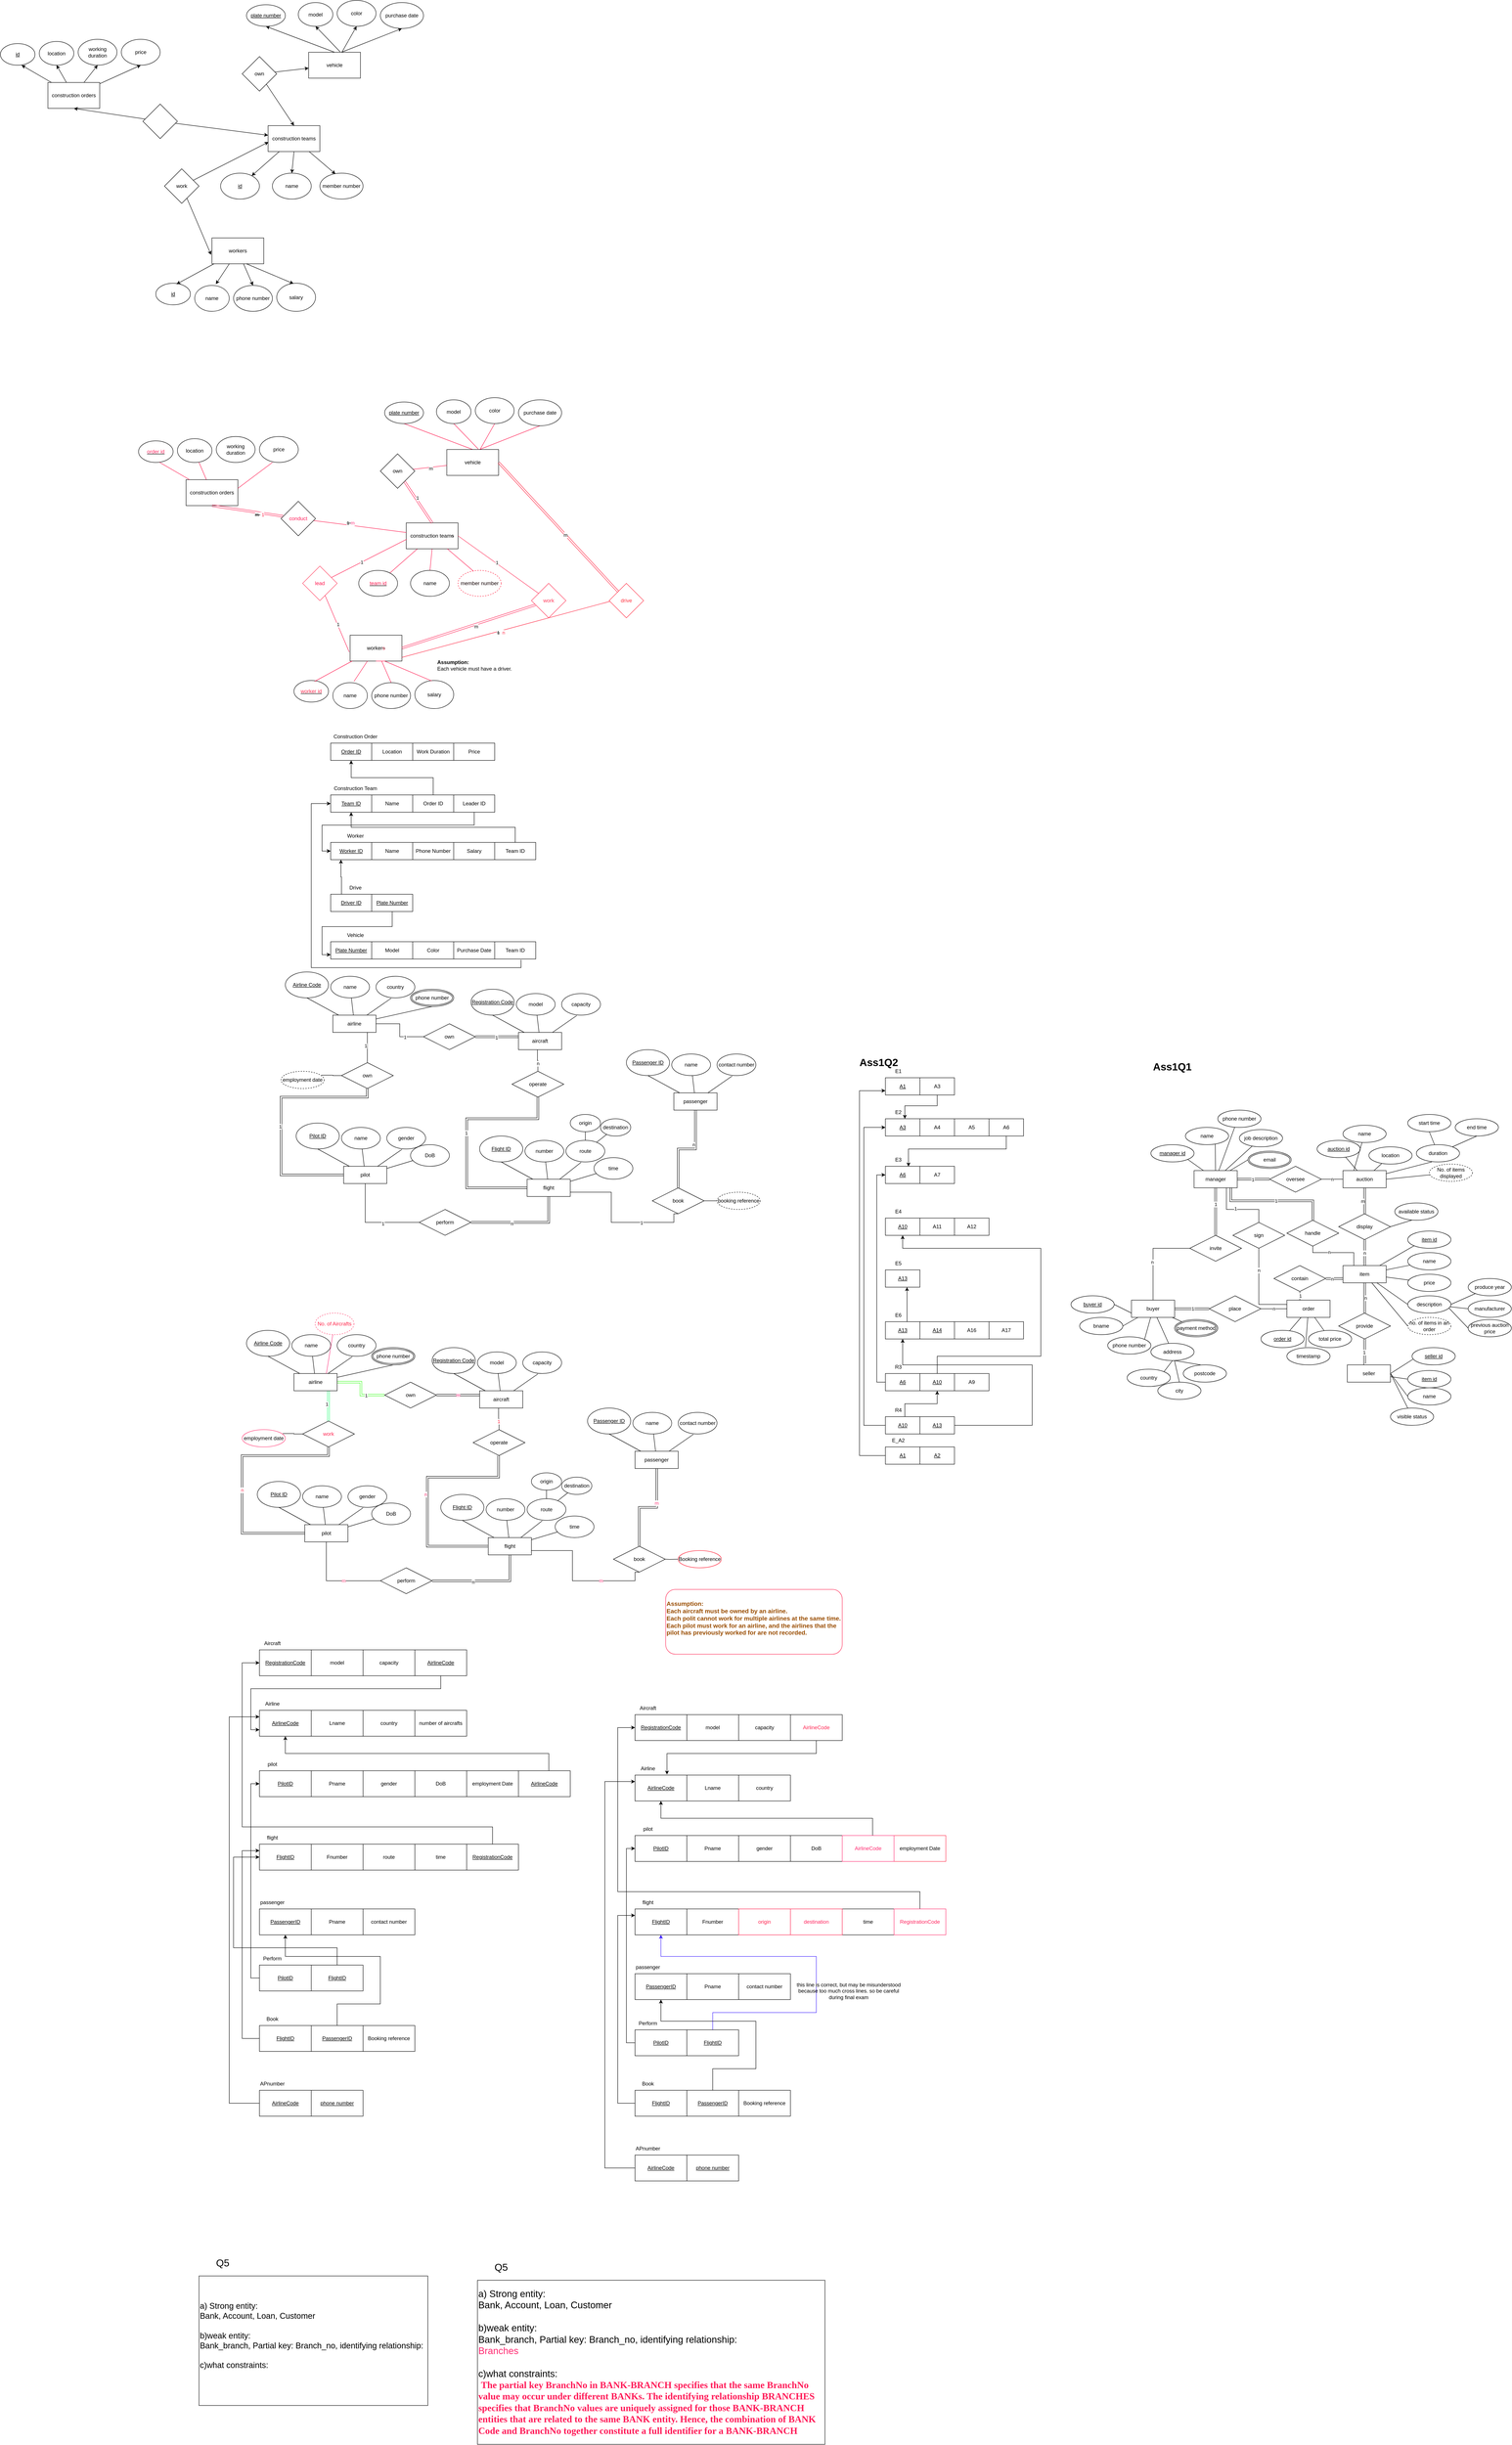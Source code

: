 <mxfile version="24.0.2" type="github">
  <diagram name="Page-1" id="JMm6PtPlRwwBxD2z2W0a">
    <mxGraphModel dx="1383" dy="568" grid="1" gridSize="10" guides="1" tooltips="1" connect="1" arrows="1" fold="1" page="1" pageScale="1" pageWidth="827" pageHeight="1169" math="0" shadow="0">
      <root>
        <mxCell id="0" />
        <mxCell id="1" parent="0" />
        <mxCell id="de_9uCMgTR183DCYXGKh-40" style="rounded=0;orthogonalLoop=1;jettySize=auto;html=1;entryX=0.5;entryY=1;entryDx=0;entryDy=0;" parent="1" source="de_9uCMgTR183DCYXGKh-1" target="de_9uCMgTR183DCYXGKh-36" edge="1">
          <mxGeometry relative="1" as="geometry" />
        </mxCell>
        <mxCell id="de_9uCMgTR183DCYXGKh-41" style="rounded=0;orthogonalLoop=1;jettySize=auto;html=1;entryX=0.5;entryY=1;entryDx=0;entryDy=0;" parent="1" source="de_9uCMgTR183DCYXGKh-1" target="de_9uCMgTR183DCYXGKh-37" edge="1">
          <mxGeometry relative="1" as="geometry" />
        </mxCell>
        <mxCell id="de_9uCMgTR183DCYXGKh-42" style="rounded=0;orthogonalLoop=1;jettySize=auto;html=1;entryX=0.5;entryY=1;entryDx=0;entryDy=0;" parent="1" source="de_9uCMgTR183DCYXGKh-1" target="de_9uCMgTR183DCYXGKh-38" edge="1">
          <mxGeometry relative="1" as="geometry" />
        </mxCell>
        <mxCell id="de_9uCMgTR183DCYXGKh-1" value="construction orders" style="rounded=0;whiteSpace=wrap;html=1;" parent="1" vertex="1">
          <mxGeometry x="-190" y="290" width="120" height="60" as="geometry" />
        </mxCell>
        <mxCell id="de_9uCMgTR183DCYXGKh-9" style="rounded=0;orthogonalLoop=1;jettySize=auto;html=1;" parent="1" source="de_9uCMgTR183DCYXGKh-4" target="de_9uCMgTR183DCYXGKh-6" edge="1">
          <mxGeometry relative="1" as="geometry" />
        </mxCell>
        <mxCell id="de_9uCMgTR183DCYXGKh-10" style="rounded=0;orthogonalLoop=1;jettySize=auto;html=1;exitX=0.5;exitY=1;exitDx=0;exitDy=0;entryX=0.5;entryY=0;entryDx=0;entryDy=0;" parent="1" source="de_9uCMgTR183DCYXGKh-4" target="de_9uCMgTR183DCYXGKh-7" edge="1">
          <mxGeometry relative="1" as="geometry" />
        </mxCell>
        <mxCell id="de_9uCMgTR183DCYXGKh-4" value="construction teams" style="whiteSpace=wrap;html=1;" parent="1" vertex="1">
          <mxGeometry x="320" y="390" width="120" height="60" as="geometry" />
        </mxCell>
        <mxCell id="de_9uCMgTR183DCYXGKh-6" value="&lt;u&gt;id&lt;/u&gt;" style="ellipse;whiteSpace=wrap;html=1;" parent="1" vertex="1">
          <mxGeometry x="210" y="500" width="90" height="60" as="geometry" />
        </mxCell>
        <mxCell id="de_9uCMgTR183DCYXGKh-7" value="name" style="ellipse;whiteSpace=wrap;html=1;" parent="1" vertex="1">
          <mxGeometry x="330" y="500" width="90" height="60" as="geometry" />
        </mxCell>
        <mxCell id="de_9uCMgTR183DCYXGKh-8" value="member number" style="ellipse;whiteSpace=wrap;html=1;" parent="1" vertex="1">
          <mxGeometry x="440" y="500" width="100" height="60" as="geometry" />
        </mxCell>
        <mxCell id="de_9uCMgTR183DCYXGKh-11" style="rounded=0;orthogonalLoop=1;jettySize=auto;html=1;entryX=0.36;entryY=0.033;entryDx=0;entryDy=0;entryPerimeter=0;" parent="1" source="de_9uCMgTR183DCYXGKh-4" target="de_9uCMgTR183DCYXGKh-8" edge="1">
          <mxGeometry relative="1" as="geometry" />
        </mxCell>
        <mxCell id="de_9uCMgTR183DCYXGKh-25" style="rounded=0;orthogonalLoop=1;jettySize=auto;html=1;entryX=0.5;entryY=0;entryDx=0;entryDy=0;" parent="1" source="de_9uCMgTR183DCYXGKh-12" target="de_9uCMgTR183DCYXGKh-19" edge="1">
          <mxGeometry relative="1" as="geometry" />
        </mxCell>
        <mxCell id="de_9uCMgTR183DCYXGKh-12" value="workers" style="rounded=0;whiteSpace=wrap;html=1;" parent="1" vertex="1">
          <mxGeometry x="190" y="650" width="120" height="60" as="geometry" />
        </mxCell>
        <mxCell id="de_9uCMgTR183DCYXGKh-14" style="rounded=0;orthogonalLoop=1;jettySize=auto;html=1;entryX=0.008;entryY=0.633;entryDx=0;entryDy=0;entryPerimeter=0;" parent="1" source="de_9uCMgTR183DCYXGKh-13" target="de_9uCMgTR183DCYXGKh-4" edge="1">
          <mxGeometry relative="1" as="geometry" />
        </mxCell>
        <mxCell id="de_9uCMgTR183DCYXGKh-13" value="work" style="rhombus;whiteSpace=wrap;html=1;" parent="1" vertex="1">
          <mxGeometry x="80" y="490" width="80" height="80" as="geometry" />
        </mxCell>
        <mxCell id="de_9uCMgTR183DCYXGKh-16" style="rounded=0;orthogonalLoop=1;jettySize=auto;html=1;entryX=-0.017;entryY=0.65;entryDx=0;entryDy=0;entryPerimeter=0;" parent="1" source="de_9uCMgTR183DCYXGKh-13" target="de_9uCMgTR183DCYXGKh-12" edge="1">
          <mxGeometry relative="1" as="geometry">
            <mxPoint x="10" y="610" as="sourcePoint" />
          </mxGeometry>
        </mxCell>
        <mxCell id="de_9uCMgTR183DCYXGKh-17" value="&lt;u&gt;id&lt;/u&gt;" style="ellipse;whiteSpace=wrap;html=1;" parent="1" vertex="1">
          <mxGeometry x="60" y="755" width="80" height="50" as="geometry" />
        </mxCell>
        <mxCell id="de_9uCMgTR183DCYXGKh-18" value="name" style="ellipse;whiteSpace=wrap;html=1;" parent="1" vertex="1">
          <mxGeometry x="150" y="760" width="80" height="60" as="geometry" />
        </mxCell>
        <mxCell id="de_9uCMgTR183DCYXGKh-19" value="phone number" style="ellipse;whiteSpace=wrap;html=1;" parent="1" vertex="1">
          <mxGeometry x="240" y="760" width="90" height="60" as="geometry" />
        </mxCell>
        <mxCell id="de_9uCMgTR183DCYXGKh-20" value="salary" style="ellipse;whiteSpace=wrap;html=1;" parent="1" vertex="1">
          <mxGeometry x="340" y="755" width="90" height="65" as="geometry" />
        </mxCell>
        <mxCell id="de_9uCMgTR183DCYXGKh-21" style="rounded=0;orthogonalLoop=1;jettySize=auto;html=1;entryX=0.6;entryY=0.04;entryDx=0;entryDy=0;entryPerimeter=0;" parent="1" source="de_9uCMgTR183DCYXGKh-12" target="de_9uCMgTR183DCYXGKh-17" edge="1">
          <mxGeometry relative="1" as="geometry" />
        </mxCell>
        <mxCell id="de_9uCMgTR183DCYXGKh-22" style="rounded=0;orthogonalLoop=1;jettySize=auto;html=1;entryX=0.613;entryY=-0.05;entryDx=0;entryDy=0;entryPerimeter=0;" parent="1" source="de_9uCMgTR183DCYXGKh-12" target="de_9uCMgTR183DCYXGKh-18" edge="1">
          <mxGeometry relative="1" as="geometry" />
        </mxCell>
        <mxCell id="de_9uCMgTR183DCYXGKh-24" style="rounded=0;orthogonalLoop=1;jettySize=auto;html=1;exitX=0.5;exitY=1;exitDx=0;exitDy=0;entryX=0.433;entryY=0.015;entryDx=0;entryDy=0;entryPerimeter=0;" parent="1" source="de_9uCMgTR183DCYXGKh-12" target="de_9uCMgTR183DCYXGKh-20" edge="1">
          <mxGeometry relative="1" as="geometry">
            <Array as="points">
              <mxPoint x="270" y="710" />
            </Array>
          </mxGeometry>
        </mxCell>
        <mxCell id="de_9uCMgTR183DCYXGKh-31" style="rounded=0;orthogonalLoop=1;jettySize=auto;html=1;exitX=0.5;exitY=0;exitDx=0;exitDy=0;entryX=0.5;entryY=1;entryDx=0;entryDy=0;" parent="1" source="de_9uCMgTR183DCYXGKh-26" target="de_9uCMgTR183DCYXGKh-27" edge="1">
          <mxGeometry relative="1" as="geometry" />
        </mxCell>
        <mxCell id="de_9uCMgTR183DCYXGKh-32" style="rounded=0;orthogonalLoop=1;jettySize=auto;html=1;entryX=0.5;entryY=1;entryDx=0;entryDy=0;exitX=0.608;exitY=-0.017;exitDx=0;exitDy=0;exitPerimeter=0;" parent="1" source="de_9uCMgTR183DCYXGKh-26" target="de_9uCMgTR183DCYXGKh-28" edge="1">
          <mxGeometry relative="1" as="geometry" />
        </mxCell>
        <mxCell id="de_9uCMgTR183DCYXGKh-33" style="rounded=0;orthogonalLoop=1;jettySize=auto;html=1;entryX=0.5;entryY=1;entryDx=0;entryDy=0;" parent="1" source="de_9uCMgTR183DCYXGKh-26" target="de_9uCMgTR183DCYXGKh-29" edge="1">
          <mxGeometry relative="1" as="geometry" />
        </mxCell>
        <mxCell id="de_9uCMgTR183DCYXGKh-34" style="rounded=0;orthogonalLoop=1;jettySize=auto;html=1;entryX=0.5;entryY=1;entryDx=0;entryDy=0;" parent="1" source="de_9uCMgTR183DCYXGKh-26" target="de_9uCMgTR183DCYXGKh-30" edge="1">
          <mxGeometry relative="1" as="geometry">
            <Array as="points">
              <mxPoint x="490" y="220" />
            </Array>
          </mxGeometry>
        </mxCell>
        <mxCell id="de_9uCMgTR183DCYXGKh-26" value="vehicle" style="rounded=0;whiteSpace=wrap;html=1;" parent="1" vertex="1">
          <mxGeometry x="414" y="220" width="120" height="60" as="geometry" />
        </mxCell>
        <mxCell id="de_9uCMgTR183DCYXGKh-27" value="&lt;u&gt;plate number&lt;/u&gt;" style="ellipse;whiteSpace=wrap;html=1;" parent="1" vertex="1">
          <mxGeometry x="270" y="110" width="90" height="50" as="geometry" />
        </mxCell>
        <mxCell id="de_9uCMgTR183DCYXGKh-28" value="model" style="ellipse;whiteSpace=wrap;html=1;" parent="1" vertex="1">
          <mxGeometry x="390" y="105" width="80" height="55" as="geometry" />
        </mxCell>
        <mxCell id="de_9uCMgTR183DCYXGKh-29" value="color" style="ellipse;whiteSpace=wrap;html=1;" parent="1" vertex="1">
          <mxGeometry x="480" y="100" width="90" height="60" as="geometry" />
        </mxCell>
        <mxCell id="de_9uCMgTR183DCYXGKh-30" value="purchase date" style="ellipse;whiteSpace=wrap;html=1;" parent="1" vertex="1">
          <mxGeometry x="580" y="105" width="100" height="60" as="geometry" />
        </mxCell>
        <mxCell id="de_9uCMgTR183DCYXGKh-35" value="&lt;u&gt;id&lt;/u&gt;" style="ellipse;whiteSpace=wrap;html=1;" parent="1" vertex="1">
          <mxGeometry x="-300" y="200" width="80" height="50" as="geometry" />
        </mxCell>
        <mxCell id="de_9uCMgTR183DCYXGKh-36" value="location" style="ellipse;whiteSpace=wrap;html=1;" parent="1" vertex="1">
          <mxGeometry x="-210" y="195" width="80" height="55" as="geometry" />
        </mxCell>
        <mxCell id="de_9uCMgTR183DCYXGKh-37" value="working duration" style="ellipse;whiteSpace=wrap;html=1;" parent="1" vertex="1">
          <mxGeometry x="-120" y="190" width="90" height="60" as="geometry" />
        </mxCell>
        <mxCell id="de_9uCMgTR183DCYXGKh-38" value="price" style="ellipse;whiteSpace=wrap;html=1;" parent="1" vertex="1">
          <mxGeometry x="-20" y="190" width="90" height="60" as="geometry" />
        </mxCell>
        <mxCell id="de_9uCMgTR183DCYXGKh-39" style="rounded=0;orthogonalLoop=1;jettySize=auto;html=1;entryX=0.613;entryY=1;entryDx=0;entryDy=0;entryPerimeter=0;" parent="1" source="de_9uCMgTR183DCYXGKh-1" target="de_9uCMgTR183DCYXGKh-35" edge="1">
          <mxGeometry relative="1" as="geometry" />
        </mxCell>
        <mxCell id="de_9uCMgTR183DCYXGKh-44" style="rounded=0;orthogonalLoop=1;jettySize=auto;html=1;" parent="1" source="de_9uCMgTR183DCYXGKh-43" target="de_9uCMgTR183DCYXGKh-26" edge="1">
          <mxGeometry relative="1" as="geometry" />
        </mxCell>
        <mxCell id="de_9uCMgTR183DCYXGKh-45" style="rounded=0;orthogonalLoop=1;jettySize=auto;html=1;entryX=0.5;entryY=0;entryDx=0;entryDy=0;" parent="1" source="de_9uCMgTR183DCYXGKh-43" target="de_9uCMgTR183DCYXGKh-4" edge="1">
          <mxGeometry relative="1" as="geometry" />
        </mxCell>
        <mxCell id="de_9uCMgTR183DCYXGKh-43" value="own" style="rhombus;whiteSpace=wrap;html=1;" parent="1" vertex="1">
          <mxGeometry x="260" y="230" width="80" height="80" as="geometry" />
        </mxCell>
        <mxCell id="ziKmxYLJd6Wl2C1ueZbQ-2" style="rounded=0;orthogonalLoop=1;jettySize=auto;html=1;entryX=0.5;entryY=1;entryDx=0;entryDy=0;" parent="1" source="ziKmxYLJd6Wl2C1ueZbQ-1" target="de_9uCMgTR183DCYXGKh-1" edge="1">
          <mxGeometry relative="1" as="geometry" />
        </mxCell>
        <mxCell id="ziKmxYLJd6Wl2C1ueZbQ-3" style="rounded=0;orthogonalLoop=1;jettySize=auto;html=1;" parent="1" source="ziKmxYLJd6Wl2C1ueZbQ-1" target="de_9uCMgTR183DCYXGKh-4" edge="1">
          <mxGeometry relative="1" as="geometry" />
        </mxCell>
        <mxCell id="ziKmxYLJd6Wl2C1ueZbQ-1" value="" style="rhombus;whiteSpace=wrap;html=1;" parent="1" vertex="1">
          <mxGeometry x="30" y="340" width="80" height="80" as="geometry" />
        </mxCell>
        <mxCell id="NSjd3WbEN7ue7_gi9gjr-1" style="rounded=0;orthogonalLoop=1;jettySize=auto;html=1;entryX=0.5;entryY=1;entryDx=0;entryDy=0;curved=0;strokeColor=none;" parent="1" source="NSjd3WbEN7ue7_gi9gjr-4" target="NSjd3WbEN7ue7_gi9gjr-34" edge="1">
          <mxGeometry relative="1" as="geometry" />
        </mxCell>
        <mxCell id="NSjd3WbEN7ue7_gi9gjr-46" style="rounded=0;orthogonalLoop=1;jettySize=auto;html=1;endArrow=none;endFill=0;strokeColor=#FF174D;" parent="1" source="NSjd3WbEN7ue7_gi9gjr-4" edge="1">
          <mxGeometry relative="1" as="geometry">
            <mxPoint x="160" y="1170" as="targetPoint" />
          </mxGeometry>
        </mxCell>
        <mxCell id="NSjd3WbEN7ue7_gi9gjr-4" value="construction orders" style="rounded=0;whiteSpace=wrap;html=1;" parent="1" vertex="1">
          <mxGeometry x="130" y="1210" width="120" height="60" as="geometry" />
        </mxCell>
        <mxCell id="NSjd3WbEN7ue7_gi9gjr-5" style="rounded=0;orthogonalLoop=1;jettySize=auto;html=1;endArrow=none;endFill=0;strokeColor=#FF174D;" parent="1" source="NSjd3WbEN7ue7_gi9gjr-7" target="NSjd3WbEN7ue7_gi9gjr-8" edge="1">
          <mxGeometry relative="1" as="geometry" />
        </mxCell>
        <mxCell id="NSjd3WbEN7ue7_gi9gjr-6" style="rounded=0;orthogonalLoop=1;jettySize=auto;html=1;exitX=0.5;exitY=1;exitDx=0;exitDy=0;entryX=0.5;entryY=0;entryDx=0;entryDy=0;endArrow=none;endFill=0;strokeColor=#FF174D;" parent="1" source="NSjd3WbEN7ue7_gi9gjr-7" target="NSjd3WbEN7ue7_gi9gjr-9" edge="1">
          <mxGeometry relative="1" as="geometry" />
        </mxCell>
        <mxCell id="NSjd3WbEN7ue7_gi9gjr-7" value="construction team&lt;strike&gt;s&lt;/strike&gt;" style="whiteSpace=wrap;html=1;" parent="1" vertex="1">
          <mxGeometry x="640" y="1310" width="120" height="60" as="geometry" />
        </mxCell>
        <mxCell id="NSjd3WbEN7ue7_gi9gjr-8" value="&lt;u&gt;&lt;font color=&quot;#ff1c51&quot;&gt;team id&lt;/font&gt;&lt;/u&gt;" style="ellipse;whiteSpace=wrap;html=1;" parent="1" vertex="1">
          <mxGeometry x="530" y="1420" width="90" height="60" as="geometry" />
        </mxCell>
        <mxCell id="NSjd3WbEN7ue7_gi9gjr-9" value="name" style="ellipse;whiteSpace=wrap;html=1;" parent="1" vertex="1">
          <mxGeometry x="650" y="1420" width="90" height="60" as="geometry" />
        </mxCell>
        <mxCell id="NSjd3WbEN7ue7_gi9gjr-10" value="&lt;font color=&quot;#140304&quot;&gt;member number&lt;/font&gt;" style="ellipse;whiteSpace=wrap;html=1;points=[[0,0,0,0,0],[0,0.5,0,0,0],[0,1,0,0,0],[0.5,0,0,0,0],[0.5,1,0,0,0],[1,0,0,0,0],[1,0.5,0,0,0],[1,1,0,0,0]];dashed=1;strokeColor=#FF1938;" parent="1" vertex="1">
          <mxGeometry x="760" y="1420" width="100" height="60" as="geometry" />
        </mxCell>
        <mxCell id="NSjd3WbEN7ue7_gi9gjr-11" style="rounded=0;orthogonalLoop=1;jettySize=auto;html=1;entryX=0.36;entryY=0.033;entryDx=0;entryDy=0;entryPerimeter=0;endArrow=none;endFill=0;strokeColor=#FF174D;" parent="1" source="NSjd3WbEN7ue7_gi9gjr-7" target="NSjd3WbEN7ue7_gi9gjr-10" edge="1">
          <mxGeometry relative="1" as="geometry" />
        </mxCell>
        <mxCell id="NSjd3WbEN7ue7_gi9gjr-12" style="rounded=0;orthogonalLoop=1;jettySize=auto;html=1;entryX=0.5;entryY=0;entryDx=0;entryDy=0;endArrow=none;endFill=0;strokeColor=#FF174D;" parent="1" source="NSjd3WbEN7ue7_gi9gjr-13" target="NSjd3WbEN7ue7_gi9gjr-19" edge="1">
          <mxGeometry relative="1" as="geometry" />
        </mxCell>
        <mxCell id="NSjd3WbEN7ue7_gi9gjr-13" value="worker&lt;strike&gt;&lt;font color=&quot;#ff213f&quot;&gt;s&lt;/font&gt;&lt;/strike&gt;" style="rounded=0;whiteSpace=wrap;html=1;" parent="1" vertex="1">
          <mxGeometry x="510" y="1570" width="120" height="60" as="geometry" />
        </mxCell>
        <mxCell id="NSjd3WbEN7ue7_gi9gjr-14" style="rounded=0;orthogonalLoop=1;jettySize=auto;html=1;entryX=0.008;entryY=0.633;entryDx=0;entryDy=0;entryPerimeter=0;endArrow=none;endFill=0;strokeColor=#FF174D;" parent="1" source="NSjd3WbEN7ue7_gi9gjr-15" target="NSjd3WbEN7ue7_gi9gjr-7" edge="1">
          <mxGeometry relative="1" as="geometry" />
        </mxCell>
        <mxCell id="NSjd3WbEN7ue7_gi9gjr-54" value="1" style="edgeLabel;html=1;align=center;verticalAlign=middle;resizable=0;points=[];" parent="NSjd3WbEN7ue7_gi9gjr-14" vertex="1" connectable="0">
          <mxGeometry x="-0.199" relative="1" as="geometry">
            <mxPoint as="offset" />
          </mxGeometry>
        </mxCell>
        <mxCell id="NSjd3WbEN7ue7_gi9gjr-15" value="&lt;font color=&quot;#ff194f&quot;&gt;lead&lt;/font&gt;" style="rhombus;whiteSpace=wrap;html=1;strokeColor=#FF4060;" parent="1" vertex="1">
          <mxGeometry x="400" y="1410" width="80" height="80" as="geometry" />
        </mxCell>
        <mxCell id="NSjd3WbEN7ue7_gi9gjr-16" style="rounded=0;orthogonalLoop=1;jettySize=auto;html=1;entryX=-0.017;entryY=0.65;entryDx=0;entryDy=0;entryPerimeter=0;endArrow=none;endFill=0;strokeColor=#FF174D;" parent="1" source="NSjd3WbEN7ue7_gi9gjr-15" target="NSjd3WbEN7ue7_gi9gjr-13" edge="1">
          <mxGeometry relative="1" as="geometry">
            <mxPoint x="330" y="1530" as="sourcePoint" />
          </mxGeometry>
        </mxCell>
        <mxCell id="NSjd3WbEN7ue7_gi9gjr-53" value="1" style="edgeLabel;html=1;align=center;verticalAlign=middle;resizable=0;points=[];" parent="NSjd3WbEN7ue7_gi9gjr-16" vertex="1" connectable="0">
          <mxGeometry x="0.024" y="1" relative="1" as="geometry">
            <mxPoint as="offset" />
          </mxGeometry>
        </mxCell>
        <mxCell id="NSjd3WbEN7ue7_gi9gjr-17" value="&lt;u&gt;&lt;font color=&quot;#ff2e51&quot;&gt;worker id&lt;/font&gt;&lt;/u&gt;" style="ellipse;whiteSpace=wrap;html=1;" parent="1" vertex="1">
          <mxGeometry x="380" y="1675" width="80" height="50" as="geometry" />
        </mxCell>
        <mxCell id="NSjd3WbEN7ue7_gi9gjr-18" value="name" style="ellipse;whiteSpace=wrap;html=1;" parent="1" vertex="1">
          <mxGeometry x="470" y="1680" width="80" height="60" as="geometry" />
        </mxCell>
        <mxCell id="NSjd3WbEN7ue7_gi9gjr-19" value="phone number" style="ellipse;whiteSpace=wrap;html=1;" parent="1" vertex="1">
          <mxGeometry x="560" y="1680" width="90" height="60" as="geometry" />
        </mxCell>
        <mxCell id="NSjd3WbEN7ue7_gi9gjr-20" value="salary" style="ellipse;whiteSpace=wrap;html=1;" parent="1" vertex="1">
          <mxGeometry x="660" y="1675" width="90" height="65" as="geometry" />
        </mxCell>
        <mxCell id="NSjd3WbEN7ue7_gi9gjr-21" style="rounded=0;orthogonalLoop=1;jettySize=auto;html=1;entryX=0.6;entryY=0.04;entryDx=0;entryDy=0;entryPerimeter=0;endArrow=none;endFill=0;strokeColor=#FF174D;" parent="1" source="NSjd3WbEN7ue7_gi9gjr-13" target="NSjd3WbEN7ue7_gi9gjr-17" edge="1">
          <mxGeometry relative="1" as="geometry" />
        </mxCell>
        <mxCell id="NSjd3WbEN7ue7_gi9gjr-22" style="rounded=0;orthogonalLoop=1;jettySize=auto;html=1;entryX=0.613;entryY=-0.05;entryDx=0;entryDy=0;entryPerimeter=0;endArrow=none;endFill=0;strokeColor=#FF174D;" parent="1" source="NSjd3WbEN7ue7_gi9gjr-13" target="NSjd3WbEN7ue7_gi9gjr-18" edge="1">
          <mxGeometry relative="1" as="geometry" />
        </mxCell>
        <mxCell id="NSjd3WbEN7ue7_gi9gjr-23" style="rounded=0;orthogonalLoop=1;jettySize=auto;html=1;exitX=0.5;exitY=1;exitDx=0;exitDy=0;entryX=0.433;entryY=0.015;entryDx=0;entryDy=0;entryPerimeter=0;endArrow=none;endFill=0;strokeColor=#FF174D;" parent="1" source="NSjd3WbEN7ue7_gi9gjr-13" target="NSjd3WbEN7ue7_gi9gjr-20" edge="1">
          <mxGeometry relative="1" as="geometry">
            <Array as="points">
              <mxPoint x="590" y="1630" />
            </Array>
          </mxGeometry>
        </mxCell>
        <mxCell id="NSjd3WbEN7ue7_gi9gjr-24" style="rounded=0;orthogonalLoop=1;jettySize=auto;html=1;exitX=0.5;exitY=0;exitDx=0;exitDy=0;entryX=0.5;entryY=1;entryDx=0;entryDy=0;endArrow=none;endFill=0;strokeColor=#FF174D;" parent="1" source="NSjd3WbEN7ue7_gi9gjr-28" target="NSjd3WbEN7ue7_gi9gjr-29" edge="1">
          <mxGeometry relative="1" as="geometry" />
        </mxCell>
        <mxCell id="NSjd3WbEN7ue7_gi9gjr-25" style="rounded=0;orthogonalLoop=1;jettySize=auto;html=1;entryX=0.5;entryY=1;entryDx=0;entryDy=0;exitX=0.608;exitY=-0.017;exitDx=0;exitDy=0;exitPerimeter=0;endArrow=none;endFill=0;strokeColor=#FF174D;" parent="1" source="NSjd3WbEN7ue7_gi9gjr-28" target="NSjd3WbEN7ue7_gi9gjr-30" edge="1">
          <mxGeometry relative="1" as="geometry" />
        </mxCell>
        <mxCell id="NSjd3WbEN7ue7_gi9gjr-26" style="rounded=0;orthogonalLoop=1;jettySize=auto;html=1;entryX=0.5;entryY=1;entryDx=0;entryDy=0;endArrow=none;endFill=0;strokeColor=#FF174D;" parent="1" source="NSjd3WbEN7ue7_gi9gjr-28" target="NSjd3WbEN7ue7_gi9gjr-31" edge="1">
          <mxGeometry relative="1" as="geometry" />
        </mxCell>
        <mxCell id="NSjd3WbEN7ue7_gi9gjr-27" style="rounded=0;orthogonalLoop=1;jettySize=auto;html=1;entryX=0.5;entryY=1;entryDx=0;entryDy=0;endArrow=none;endFill=0;strokeColor=#FF174D;" parent="1" source="NSjd3WbEN7ue7_gi9gjr-28" target="NSjd3WbEN7ue7_gi9gjr-32" edge="1">
          <mxGeometry relative="1" as="geometry">
            <Array as="points">
              <mxPoint x="810" y="1140" />
            </Array>
          </mxGeometry>
        </mxCell>
        <mxCell id="NSjd3WbEN7ue7_gi9gjr-28" value="vehicle" style="rounded=0;whiteSpace=wrap;html=1;" parent="1" vertex="1">
          <mxGeometry x="734" y="1140" width="120" height="60" as="geometry" />
        </mxCell>
        <mxCell id="NSjd3WbEN7ue7_gi9gjr-29" value="&lt;u&gt;plate number&lt;/u&gt;" style="ellipse;whiteSpace=wrap;html=1;" parent="1" vertex="1">
          <mxGeometry x="590" y="1030" width="90" height="50" as="geometry" />
        </mxCell>
        <mxCell id="NSjd3WbEN7ue7_gi9gjr-30" value="model" style="ellipse;whiteSpace=wrap;html=1;" parent="1" vertex="1">
          <mxGeometry x="710" y="1025" width="80" height="55" as="geometry" />
        </mxCell>
        <mxCell id="NSjd3WbEN7ue7_gi9gjr-31" value="color" style="ellipse;whiteSpace=wrap;html=1;" parent="1" vertex="1">
          <mxGeometry x="800" y="1020" width="90" height="60" as="geometry" />
        </mxCell>
        <mxCell id="NSjd3WbEN7ue7_gi9gjr-32" value="purchase date" style="ellipse;whiteSpace=wrap;html=1;" parent="1" vertex="1">
          <mxGeometry x="900" y="1025" width="100" height="60" as="geometry" />
        </mxCell>
        <mxCell id="NSjd3WbEN7ue7_gi9gjr-33" value="&lt;u&gt;&lt;font color=&quot;#ff2e66&quot;&gt;order id&lt;/font&gt;&lt;/u&gt;" style="ellipse;whiteSpace=wrap;html=1;" parent="1" vertex="1">
          <mxGeometry x="20" y="1120" width="80" height="50" as="geometry" />
        </mxCell>
        <mxCell id="NSjd3WbEN7ue7_gi9gjr-34" value="location" style="ellipse;whiteSpace=wrap;html=1;" parent="1" vertex="1">
          <mxGeometry x="110" y="1115" width="80" height="55" as="geometry" />
        </mxCell>
        <mxCell id="NSjd3WbEN7ue7_gi9gjr-35" value="working duration" style="ellipse;whiteSpace=wrap;html=1;" parent="1" vertex="1">
          <mxGeometry x="200" y="1110" width="90" height="60" as="geometry" />
        </mxCell>
        <mxCell id="NSjd3WbEN7ue7_gi9gjr-36" value="price" style="ellipse;whiteSpace=wrap;html=1;" parent="1" vertex="1">
          <mxGeometry x="300" y="1110" width="90" height="60" as="geometry" />
        </mxCell>
        <mxCell id="NSjd3WbEN7ue7_gi9gjr-37" style="rounded=0;orthogonalLoop=1;jettySize=auto;html=1;entryX=0.613;entryY=1;entryDx=0;entryDy=0;entryPerimeter=0;endArrow=none;endFill=0;strokeColor=#FF174D;" parent="1" source="NSjd3WbEN7ue7_gi9gjr-4" target="NSjd3WbEN7ue7_gi9gjr-33" edge="1">
          <mxGeometry relative="1" as="geometry" />
        </mxCell>
        <mxCell id="NSjd3WbEN7ue7_gi9gjr-38" style="rounded=0;orthogonalLoop=1;jettySize=auto;html=1;endArrow=none;endFill=0;strokeColor=#FF174D;" parent="1" source="NSjd3WbEN7ue7_gi9gjr-40" target="NSjd3WbEN7ue7_gi9gjr-28" edge="1">
          <mxGeometry relative="1" as="geometry" />
        </mxCell>
        <mxCell id="NSjd3WbEN7ue7_gi9gjr-57" value="m" style="edgeLabel;html=1;align=center;verticalAlign=middle;resizable=0;points=[];" parent="NSjd3WbEN7ue7_gi9gjr-38" vertex="1" connectable="0">
          <mxGeometry x="0.063" y="-3" relative="1" as="geometry">
            <mxPoint x="-1" as="offset" />
          </mxGeometry>
        </mxCell>
        <mxCell id="NSjd3WbEN7ue7_gi9gjr-39" style="rounded=0;orthogonalLoop=1;jettySize=auto;html=1;entryX=0.5;entryY=0;entryDx=0;entryDy=0;endArrow=none;endFill=0;strokeColor=#FF174D;shape=link;" parent="1" source="NSjd3WbEN7ue7_gi9gjr-40" target="NSjd3WbEN7ue7_gi9gjr-7" edge="1">
          <mxGeometry relative="1" as="geometry" />
        </mxCell>
        <mxCell id="NSjd3WbEN7ue7_gi9gjr-58" value="1" style="edgeLabel;html=1;align=center;verticalAlign=middle;resizable=0;points=[];" parent="NSjd3WbEN7ue7_gi9gjr-39" vertex="1" connectable="0">
          <mxGeometry x="-0.166" y="4" relative="1" as="geometry">
            <mxPoint as="offset" />
          </mxGeometry>
        </mxCell>
        <mxCell id="NSjd3WbEN7ue7_gi9gjr-40" value="own" style="rhombus;whiteSpace=wrap;html=1;" parent="1" vertex="1">
          <mxGeometry x="580" y="1150" width="80" height="80" as="geometry" />
        </mxCell>
        <mxCell id="NSjd3WbEN7ue7_gi9gjr-41" style="rounded=0;orthogonalLoop=1;jettySize=auto;html=1;entryX=0.5;entryY=1;entryDx=0;entryDy=0;endArrow=none;endFill=0;strokeColor=#FF174D;shape=link;" parent="1" source="NSjd3WbEN7ue7_gi9gjr-43" target="NSjd3WbEN7ue7_gi9gjr-4" edge="1">
          <mxGeometry relative="1" as="geometry" />
        </mxCell>
        <mxCell id="NSjd3WbEN7ue7_gi9gjr-59" value="&lt;strike&gt;m&amp;nbsp;&lt;/strike&gt;&amp;nbsp;&lt;font style=&quot;&quot; color=&quot;#ff2146&quot;&gt;1&lt;/font&gt;" style="edgeLabel;html=1;align=center;verticalAlign=middle;resizable=0;points=[];" parent="NSjd3WbEN7ue7_gi9gjr-41" vertex="1" connectable="0">
          <mxGeometry x="-0.164" y="2" relative="1" as="geometry">
            <mxPoint x="14" y="4" as="offset" />
          </mxGeometry>
        </mxCell>
        <mxCell id="NSjd3WbEN7ue7_gi9gjr-42" style="rounded=0;orthogonalLoop=1;jettySize=auto;html=1;endArrow=none;endFill=0;strokeColor=#FF174D;" parent="1" source="NSjd3WbEN7ue7_gi9gjr-43" target="NSjd3WbEN7ue7_gi9gjr-7" edge="1">
          <mxGeometry relative="1" as="geometry" />
        </mxCell>
        <mxCell id="NSjd3WbEN7ue7_gi9gjr-60" value="&lt;strike&gt;1 &lt;/strike&gt;&lt;font style=&quot;&quot; color=&quot;#ff3881&quot;&gt;m&lt;/font&gt;" style="edgeLabel;html=1;align=center;verticalAlign=middle;resizable=0;points=[];" parent="NSjd3WbEN7ue7_gi9gjr-42" vertex="1" connectable="0">
          <mxGeometry x="0.026" y="-1" relative="1" as="geometry">
            <mxPoint x="-25" y="-10" as="offset" />
          </mxGeometry>
        </mxCell>
        <mxCell id="NSjd3WbEN7ue7_gi9gjr-43" value="&lt;font color=&quot;#ff215c&quot;&gt;conduct&lt;/font&gt;" style="rhombus;whiteSpace=wrap;html=1;" parent="1" vertex="1">
          <mxGeometry x="350" y="1260" width="80" height="80" as="geometry" />
        </mxCell>
        <mxCell id="NSjd3WbEN7ue7_gi9gjr-45" value="" style="endArrow=none;html=1;rounded=0;strokeColor=#FF174D;" parent="1" edge="1">
          <mxGeometry width="50" height="50" relative="1" as="geometry">
            <mxPoint x="250" y="1230" as="sourcePoint" />
            <mxPoint x="330" y="1170" as="targetPoint" />
          </mxGeometry>
        </mxCell>
        <mxCell id="NSjd3WbEN7ue7_gi9gjr-48" style="rounded=0;orthogonalLoop=1;jettySize=auto;html=1;entryX=1;entryY=0.5;entryDx=0;entryDy=0;endArrow=none;endFill=0;shape=link;strokeColor=#FF2B5D;" parent="1" source="NSjd3WbEN7ue7_gi9gjr-47" target="NSjd3WbEN7ue7_gi9gjr-13" edge="1">
          <mxGeometry relative="1" as="geometry" />
        </mxCell>
        <mxCell id="NSjd3WbEN7ue7_gi9gjr-61" value="m" style="edgeLabel;html=1;align=center;verticalAlign=middle;resizable=0;points=[];" parent="NSjd3WbEN7ue7_gi9gjr-48" vertex="1" connectable="0">
          <mxGeometry x="-0.096" y="5" relative="1" as="geometry">
            <mxPoint as="offset" />
          </mxGeometry>
        </mxCell>
        <mxCell id="NSjd3WbEN7ue7_gi9gjr-49" style="rounded=0;orthogonalLoop=1;jettySize=auto;html=1;entryX=1;entryY=0.5;entryDx=0;entryDy=0;endArrow=none;endFill=0;strokeColor=#FF365E;" parent="1" source="NSjd3WbEN7ue7_gi9gjr-47" target="NSjd3WbEN7ue7_gi9gjr-7" edge="1">
          <mxGeometry relative="1" as="geometry" />
        </mxCell>
        <mxCell id="NSjd3WbEN7ue7_gi9gjr-62" value="1" style="edgeLabel;html=1;align=center;verticalAlign=middle;resizable=0;points=[];" parent="NSjd3WbEN7ue7_gi9gjr-49" vertex="1" connectable="0">
          <mxGeometry x="0.055" y="-2" relative="1" as="geometry">
            <mxPoint as="offset" />
          </mxGeometry>
        </mxCell>
        <mxCell id="NSjd3WbEN7ue7_gi9gjr-47" value="&lt;font color=&quot;#ff3657&quot;&gt;work&lt;/font&gt;" style="rhombus;whiteSpace=wrap;html=1;strokeColor=#FF3355;" parent="1" vertex="1">
          <mxGeometry x="930" y="1450" width="80" height="80" as="geometry" />
        </mxCell>
        <mxCell id="NSjd3WbEN7ue7_gi9gjr-51" style="rounded=0;orthogonalLoop=1;jettySize=auto;html=1;entryX=1;entryY=1;entryDx=0;entryDy=0;strokeColor=#FF2441;endArrow=none;endFill=0;" parent="1" edge="1">
          <mxGeometry relative="1" as="geometry">
            <mxPoint x="1118.485" y="1490.005" as="sourcePoint" />
            <mxPoint x="630" y="1621.52" as="targetPoint" />
          </mxGeometry>
        </mxCell>
        <mxCell id="NSjd3WbEN7ue7_gi9gjr-63" value="&lt;strike&gt;1&lt;/strike&gt;&amp;nbsp; &lt;font color=&quot;#ff2945&quot;&gt;n&lt;/font&gt;" style="edgeLabel;html=1;align=center;verticalAlign=middle;resizable=0;points=[];" parent="NSjd3WbEN7ue7_gi9gjr-51" vertex="1" connectable="0">
          <mxGeometry x="0.067" y="4" relative="1" as="geometry">
            <mxPoint as="offset" />
          </mxGeometry>
        </mxCell>
        <mxCell id="NSjd3WbEN7ue7_gi9gjr-52" style="rounded=0;orthogonalLoop=1;jettySize=auto;html=1;entryX=1;entryY=0.5;entryDx=0;entryDy=0;strokeColor=#FF2441;endArrow=none;endFill=0;shape=link;" parent="1" source="NSjd3WbEN7ue7_gi9gjr-50" target="NSjd3WbEN7ue7_gi9gjr-28" edge="1">
          <mxGeometry relative="1" as="geometry" />
        </mxCell>
        <mxCell id="NSjd3WbEN7ue7_gi9gjr-56" value="m" style="edgeLabel;html=1;align=center;verticalAlign=middle;resizable=0;points=[];" parent="NSjd3WbEN7ue7_gi9gjr-52" vertex="1" connectable="0">
          <mxGeometry x="-0.127" y="1" relative="1" as="geometry">
            <mxPoint y="-1" as="offset" />
          </mxGeometry>
        </mxCell>
        <mxCell id="NSjd3WbEN7ue7_gi9gjr-50" value="&lt;font color=&quot;#ff2e3c&quot;&gt;drive&lt;/font&gt;" style="rhombus;whiteSpace=wrap;html=1;strokeColor=#FF3045;" parent="1" vertex="1">
          <mxGeometry x="1110" y="1450" width="80" height="80" as="geometry" />
        </mxCell>
        <mxCell id="lD5-SnpX7ivPdxwVdFSV-2" value="" style="rounded=0;whiteSpace=wrap;html=1;" parent="1" vertex="1">
          <mxGeometry x="465" y="1820" width="375" height="40" as="geometry" />
        </mxCell>
        <mxCell id="lD5-SnpX7ivPdxwVdFSV-3" value="&lt;u&gt;Order ID&lt;/u&gt;" style="rounded=0;whiteSpace=wrap;html=1;" parent="1" vertex="1">
          <mxGeometry x="465" y="1820" width="95" height="40" as="geometry" />
        </mxCell>
        <mxCell id="lD5-SnpX7ivPdxwVdFSV-4" value="Location" style="rounded=0;whiteSpace=wrap;html=1;" parent="1" vertex="1">
          <mxGeometry x="560" y="1820" width="95" height="40" as="geometry" />
        </mxCell>
        <mxCell id="lD5-SnpX7ivPdxwVdFSV-5" value="Work Duration" style="rounded=0;whiteSpace=wrap;html=1;" parent="1" vertex="1">
          <mxGeometry x="655" y="1820" width="95" height="40" as="geometry" />
        </mxCell>
        <mxCell id="lD5-SnpX7ivPdxwVdFSV-6" value="Price" style="rounded=0;whiteSpace=wrap;html=1;" parent="1" vertex="1">
          <mxGeometry x="750" y="1820" width="95" height="40" as="geometry" />
        </mxCell>
        <mxCell id="lD5-SnpX7ivPdxwVdFSV-7" value="Construction Order" style="text;html=1;align=center;verticalAlign=middle;whiteSpace=wrap;rounded=0;" parent="1" vertex="1">
          <mxGeometry x="465" y="1790" width="115" height="30" as="geometry" />
        </mxCell>
        <mxCell id="lD5-SnpX7ivPdxwVdFSV-8" value="" style="rounded=0;whiteSpace=wrap;html=1;" parent="1" vertex="1">
          <mxGeometry x="465" y="1940" width="375" height="40" as="geometry" />
        </mxCell>
        <mxCell id="lD5-SnpX7ivPdxwVdFSV-9" value="&lt;u&gt;Team ID&lt;/u&gt;" style="rounded=0;whiteSpace=wrap;html=1;" parent="1" vertex="1">
          <mxGeometry x="465" y="1940" width="95" height="40" as="geometry" />
        </mxCell>
        <mxCell id="lD5-SnpX7ivPdxwVdFSV-10" value="Name" style="rounded=0;whiteSpace=wrap;html=1;" parent="1" vertex="1">
          <mxGeometry x="560" y="1940" width="95" height="40" as="geometry" />
        </mxCell>
        <mxCell id="lD5-SnpX7ivPdxwVdFSV-14" style="edgeStyle=orthogonalEdgeStyle;rounded=0;orthogonalLoop=1;jettySize=auto;html=1;entryX=0.5;entryY=1;entryDx=0;entryDy=0;" parent="1" source="lD5-SnpX7ivPdxwVdFSV-11" target="lD5-SnpX7ivPdxwVdFSV-3" edge="1">
          <mxGeometry relative="1" as="geometry">
            <Array as="points">
              <mxPoint x="703" y="1900" />
              <mxPoint x="513" y="1900" />
            </Array>
          </mxGeometry>
        </mxCell>
        <mxCell id="lD5-SnpX7ivPdxwVdFSV-11" value="Order ID" style="rounded=0;whiteSpace=wrap;html=1;" parent="1" vertex="1">
          <mxGeometry x="655" y="1940" width="95" height="40" as="geometry" />
        </mxCell>
        <mxCell id="lD5-SnpX7ivPdxwVdFSV-35" style="edgeStyle=orthogonalEdgeStyle;rounded=0;orthogonalLoop=1;jettySize=auto;html=1;entryX=0;entryY=0.5;entryDx=0;entryDy=0;" parent="1" source="lD5-SnpX7ivPdxwVdFSV-12" target="lD5-SnpX7ivPdxwVdFSV-16" edge="1">
          <mxGeometry relative="1" as="geometry">
            <Array as="points">
              <mxPoint x="798" y="2010" />
              <mxPoint x="445" y="2010" />
              <mxPoint x="445" y="2070" />
            </Array>
          </mxGeometry>
        </mxCell>
        <mxCell id="lD5-SnpX7ivPdxwVdFSV-12" value="Leader ID" style="rounded=0;whiteSpace=wrap;html=1;" parent="1" vertex="1">
          <mxGeometry x="750" y="1940" width="95" height="40" as="geometry" />
        </mxCell>
        <mxCell id="lD5-SnpX7ivPdxwVdFSV-13" value="Construction Team" style="text;html=1;align=center;verticalAlign=middle;whiteSpace=wrap;rounded=0;" parent="1" vertex="1">
          <mxGeometry x="465" y="1910" width="115" height="30" as="geometry" />
        </mxCell>
        <mxCell id="lD5-SnpX7ivPdxwVdFSV-15" value="" style="rounded=0;whiteSpace=wrap;html=1;" parent="1" vertex="1">
          <mxGeometry x="465" y="2050" width="375" height="40" as="geometry" />
        </mxCell>
        <mxCell id="lD5-SnpX7ivPdxwVdFSV-16" value="&lt;u&gt;Worker ID&lt;/u&gt;" style="rounded=0;whiteSpace=wrap;html=1;" parent="1" vertex="1">
          <mxGeometry x="465" y="2050" width="95" height="40" as="geometry" />
        </mxCell>
        <mxCell id="lD5-SnpX7ivPdxwVdFSV-17" value="Name" style="rounded=0;whiteSpace=wrap;html=1;" parent="1" vertex="1">
          <mxGeometry x="560" y="2050" width="95" height="40" as="geometry" />
        </mxCell>
        <mxCell id="lD5-SnpX7ivPdxwVdFSV-18" value="Phone Number" style="rounded=0;whiteSpace=wrap;html=1;" parent="1" vertex="1">
          <mxGeometry x="655" y="2050" width="95" height="40" as="geometry" />
        </mxCell>
        <mxCell id="lD5-SnpX7ivPdxwVdFSV-19" value="Salary" style="rounded=0;whiteSpace=wrap;html=1;" parent="1" vertex="1">
          <mxGeometry x="750" y="2050" width="95" height="40" as="geometry" />
        </mxCell>
        <mxCell id="lD5-SnpX7ivPdxwVdFSV-20" value="Worker" style="text;html=1;align=center;verticalAlign=middle;whiteSpace=wrap;rounded=0;" parent="1" vertex="1">
          <mxGeometry x="465" y="2020" width="115" height="30" as="geometry" />
        </mxCell>
        <mxCell id="lD5-SnpX7ivPdxwVdFSV-21" value="" style="rounded=0;whiteSpace=wrap;html=1;" parent="1" vertex="1">
          <mxGeometry x="465" y="2170" width="185" height="40" as="geometry" />
        </mxCell>
        <mxCell id="lD5-SnpX7ivPdxwVdFSV-40" style="edgeStyle=orthogonalEdgeStyle;rounded=0;orthogonalLoop=1;jettySize=auto;html=1;entryX=0.25;entryY=1;entryDx=0;entryDy=0;" parent="1" source="lD5-SnpX7ivPdxwVdFSV-22" target="lD5-SnpX7ivPdxwVdFSV-16" edge="1">
          <mxGeometry relative="1" as="geometry">
            <Array as="points">
              <mxPoint x="490" y="2130" />
              <mxPoint x="489" y="2130" />
            </Array>
          </mxGeometry>
        </mxCell>
        <mxCell id="lD5-SnpX7ivPdxwVdFSV-22" value="&lt;u&gt;Driver ID&lt;/u&gt;" style="rounded=0;whiteSpace=wrap;html=1;" parent="1" vertex="1">
          <mxGeometry x="465" y="2170" width="95" height="40" as="geometry" />
        </mxCell>
        <mxCell id="lD5-SnpX7ivPdxwVdFSV-41" style="edgeStyle=orthogonalEdgeStyle;rounded=0;orthogonalLoop=1;jettySize=auto;html=1;entryX=0;entryY=0.75;entryDx=0;entryDy=0;" parent="1" source="lD5-SnpX7ivPdxwVdFSV-23" target="lD5-SnpX7ivPdxwVdFSV-28" edge="1">
          <mxGeometry relative="1" as="geometry" />
        </mxCell>
        <mxCell id="lD5-SnpX7ivPdxwVdFSV-23" value="&lt;u&gt;Plate Number&lt;/u&gt;" style="rounded=0;whiteSpace=wrap;html=1;" parent="1" vertex="1">
          <mxGeometry x="560" y="2170" width="95" height="40" as="geometry" />
        </mxCell>
        <mxCell id="lD5-SnpX7ivPdxwVdFSV-26" value="Drive" style="text;html=1;align=center;verticalAlign=middle;whiteSpace=wrap;rounded=0;" parent="1" vertex="1">
          <mxGeometry x="465" y="2140" width="115" height="30" as="geometry" />
        </mxCell>
        <mxCell id="lD5-SnpX7ivPdxwVdFSV-27" value="" style="rounded=0;whiteSpace=wrap;html=1;" parent="1" vertex="1">
          <mxGeometry x="465" y="2280" width="375" height="40" as="geometry" />
        </mxCell>
        <mxCell id="lD5-SnpX7ivPdxwVdFSV-28" value="&lt;u&gt;Plate Number&lt;/u&gt;" style="rounded=0;whiteSpace=wrap;html=1;" parent="1" vertex="1">
          <mxGeometry x="465" y="2280" width="95" height="40" as="geometry" />
        </mxCell>
        <mxCell id="lD5-SnpX7ivPdxwVdFSV-29" value="Model" style="rounded=0;whiteSpace=wrap;html=1;" parent="1" vertex="1">
          <mxGeometry x="560" y="2280" width="95" height="40" as="geometry" />
        </mxCell>
        <mxCell id="lD5-SnpX7ivPdxwVdFSV-30" value="Color" style="rounded=0;whiteSpace=wrap;html=1;" parent="1" vertex="1">
          <mxGeometry x="655" y="2280" width="95" height="40" as="geometry" />
        </mxCell>
        <mxCell id="lD5-SnpX7ivPdxwVdFSV-31" value="Purchase Date" style="rounded=0;whiteSpace=wrap;html=1;" parent="1" vertex="1">
          <mxGeometry x="750" y="2280" width="95" height="40" as="geometry" />
        </mxCell>
        <mxCell id="lD5-SnpX7ivPdxwVdFSV-32" value="Vehicle" style="text;html=1;align=center;verticalAlign=middle;whiteSpace=wrap;rounded=0;" parent="1" vertex="1">
          <mxGeometry x="465" y="2250" width="115" height="30" as="geometry" />
        </mxCell>
        <mxCell id="lD5-SnpX7ivPdxwVdFSV-37" style="edgeStyle=orthogonalEdgeStyle;rounded=0;orthogonalLoop=1;jettySize=auto;html=1;entryX=0.5;entryY=1;entryDx=0;entryDy=0;exitX=0.5;exitY=0;exitDx=0;exitDy=0;" parent="1" source="lD5-SnpX7ivPdxwVdFSV-36" target="lD5-SnpX7ivPdxwVdFSV-9" edge="1">
          <mxGeometry relative="1" as="geometry" />
        </mxCell>
        <mxCell id="lD5-SnpX7ivPdxwVdFSV-36" value="Team ID" style="rounded=0;whiteSpace=wrap;html=1;" parent="1" vertex="1">
          <mxGeometry x="845" y="2050" width="95" height="40" as="geometry" />
        </mxCell>
        <mxCell id="lD5-SnpX7ivPdxwVdFSV-45" style="edgeStyle=orthogonalEdgeStyle;rounded=0;orthogonalLoop=1;jettySize=auto;html=1;entryX=0;entryY=0.5;entryDx=0;entryDy=0;exitX=0.642;exitY=1.05;exitDx=0;exitDy=0;exitPerimeter=0;" parent="1" source="lD5-SnpX7ivPdxwVdFSV-42" target="lD5-SnpX7ivPdxwVdFSV-9" edge="1">
          <mxGeometry relative="1" as="geometry">
            <Array as="points">
              <mxPoint x="906" y="2340" />
              <mxPoint x="420" y="2340" />
              <mxPoint x="420" y="1960" />
            </Array>
          </mxGeometry>
        </mxCell>
        <mxCell id="lD5-SnpX7ivPdxwVdFSV-42" value="Team ID" style="rounded=0;whiteSpace=wrap;html=1;" parent="1" vertex="1">
          <mxGeometry x="845" y="2280" width="95" height="40" as="geometry" />
        </mxCell>
        <mxCell id="lD5-SnpX7ivPdxwVdFSV-50" style="rounded=0;orthogonalLoop=1;jettySize=auto;html=1;entryX=0.5;entryY=1;entryDx=0;entryDy=0;endArrow=none;endFill=0;" parent="1" source="lD5-SnpX7ivPdxwVdFSV-46" target="lD5-SnpX7ivPdxwVdFSV-47" edge="1">
          <mxGeometry relative="1" as="geometry" />
        </mxCell>
        <mxCell id="lD5-SnpX7ivPdxwVdFSV-51" style="rounded=0;orthogonalLoop=1;jettySize=auto;html=1;endArrow=none;endFill=0;" parent="1" source="lD5-SnpX7ivPdxwVdFSV-46" target="lD5-SnpX7ivPdxwVdFSV-48" edge="1">
          <mxGeometry relative="1" as="geometry" />
        </mxCell>
        <mxCell id="lD5-SnpX7ivPdxwVdFSV-46" value="aircraft" style="rounded=0;whiteSpace=wrap;html=1;" parent="1" vertex="1">
          <mxGeometry x="900" y="2490" width="100" height="40" as="geometry" />
        </mxCell>
        <mxCell id="lD5-SnpX7ivPdxwVdFSV-47" value="&lt;u&gt;Registration Code&lt;/u&gt;" style="ellipse;whiteSpace=wrap;html=1;" parent="1" vertex="1">
          <mxGeometry x="790" y="2390" width="100" height="60" as="geometry" />
        </mxCell>
        <mxCell id="lD5-SnpX7ivPdxwVdFSV-48" value="model" style="ellipse;whiteSpace=wrap;html=1;" parent="1" vertex="1">
          <mxGeometry x="895" y="2400" width="90" height="50" as="geometry" />
        </mxCell>
        <mxCell id="lD5-SnpX7ivPdxwVdFSV-49" value="capacity" style="ellipse;whiteSpace=wrap;html=1;" parent="1" vertex="1">
          <mxGeometry x="1000" y="2400" width="90" height="50" as="geometry" />
        </mxCell>
        <mxCell id="lD5-SnpX7ivPdxwVdFSV-52" style="rounded=0;orthogonalLoop=1;jettySize=auto;html=1;entryX=0.389;entryY=1.02;entryDx=0;entryDy=0;entryPerimeter=0;endArrow=none;endFill=0;" parent="1" source="lD5-SnpX7ivPdxwVdFSV-46" target="lD5-SnpX7ivPdxwVdFSV-49" edge="1">
          <mxGeometry relative="1" as="geometry" />
        </mxCell>
        <mxCell id="lD5-SnpX7ivPdxwVdFSV-53" style="rounded=0;orthogonalLoop=1;jettySize=auto;html=1;entryX=0.5;entryY=1;entryDx=0;entryDy=0;endArrow=none;endFill=0;" parent="1" source="lD5-SnpX7ivPdxwVdFSV-55" target="lD5-SnpX7ivPdxwVdFSV-56" edge="1">
          <mxGeometry relative="1" as="geometry" />
        </mxCell>
        <mxCell id="lD5-SnpX7ivPdxwVdFSV-54" style="rounded=0;orthogonalLoop=1;jettySize=auto;html=1;endArrow=none;endFill=0;" parent="1" source="lD5-SnpX7ivPdxwVdFSV-55" target="lD5-SnpX7ivPdxwVdFSV-57" edge="1">
          <mxGeometry relative="1" as="geometry" />
        </mxCell>
        <mxCell id="lD5-SnpX7ivPdxwVdFSV-65" style="rounded=0;orthogonalLoop=1;jettySize=auto;html=1;entryX=0.5;entryY=1;entryDx=0;entryDy=0;endArrow=none;endFill=0;" parent="1" source="lD5-SnpX7ivPdxwVdFSV-55" target="lD5-SnpX7ivPdxwVdFSV-62" edge="1">
          <mxGeometry relative="1" as="geometry" />
        </mxCell>
        <mxCell id="lD5-SnpX7ivPdxwVdFSV-103" style="edgeStyle=orthogonalEdgeStyle;rounded=0;orthogonalLoop=1;jettySize=auto;html=1;entryX=0.5;entryY=0;entryDx=0;entryDy=0;endArrow=none;endFill=0;" parent="1" source="lD5-SnpX7ivPdxwVdFSV-55" target="lD5-SnpX7ivPdxwVdFSV-99" edge="1">
          <mxGeometry relative="1" as="geometry">
            <Array as="points">
              <mxPoint x="550" y="2500" />
              <mxPoint x="550" y="2500" />
            </Array>
          </mxGeometry>
        </mxCell>
        <mxCell id="lD5-SnpX7ivPdxwVdFSV-104" value="1" style="edgeLabel;html=1;align=center;verticalAlign=middle;resizable=0;points=[];" parent="lD5-SnpX7ivPdxwVdFSV-103" vertex="1" connectable="0">
          <mxGeometry x="-0.114" y="-4" relative="1" as="geometry">
            <mxPoint as="offset" />
          </mxGeometry>
        </mxCell>
        <mxCell id="lD5-SnpX7ivPdxwVdFSV-107" style="edgeStyle=orthogonalEdgeStyle;rounded=0;orthogonalLoop=1;jettySize=auto;html=1;entryX=0;entryY=0.5;entryDx=0;entryDy=0;endArrow=none;endFill=0;" parent="1" source="lD5-SnpX7ivPdxwVdFSV-55" target="lD5-SnpX7ivPdxwVdFSV-106" edge="1">
          <mxGeometry relative="1" as="geometry" />
        </mxCell>
        <mxCell id="lD5-SnpX7ivPdxwVdFSV-110" value="1" style="edgeLabel;html=1;align=center;verticalAlign=middle;resizable=0;points=[];" parent="lD5-SnpX7ivPdxwVdFSV-107" vertex="1" connectable="0">
          <mxGeometry x="0.386" y="-1" relative="1" as="geometry">
            <mxPoint as="offset" />
          </mxGeometry>
        </mxCell>
        <mxCell id="lD5-SnpX7ivPdxwVdFSV-55" value="airline" style="rounded=0;whiteSpace=wrap;html=1;" parent="1" vertex="1">
          <mxGeometry x="470" y="2450" width="100" height="40" as="geometry" />
        </mxCell>
        <mxCell id="lD5-SnpX7ivPdxwVdFSV-56" value="&lt;u&gt;Airline Code&lt;/u&gt;" style="ellipse;whiteSpace=wrap;html=1;" parent="1" vertex="1">
          <mxGeometry x="360" y="2350" width="100" height="60" as="geometry" />
        </mxCell>
        <mxCell id="lD5-SnpX7ivPdxwVdFSV-57" value="name" style="ellipse;whiteSpace=wrap;html=1;" parent="1" vertex="1">
          <mxGeometry x="465" y="2360" width="90" height="50" as="geometry" />
        </mxCell>
        <mxCell id="lD5-SnpX7ivPdxwVdFSV-58" value="country" style="ellipse;whiteSpace=wrap;html=1;" parent="1" vertex="1">
          <mxGeometry x="570" y="2360" width="90" height="50" as="geometry" />
        </mxCell>
        <mxCell id="lD5-SnpX7ivPdxwVdFSV-59" style="rounded=0;orthogonalLoop=1;jettySize=auto;html=1;entryX=0.389;entryY=1.02;entryDx=0;entryDy=0;entryPerimeter=0;endArrow=none;endFill=0;" parent="1" source="lD5-SnpX7ivPdxwVdFSV-55" target="lD5-SnpX7ivPdxwVdFSV-58" edge="1">
          <mxGeometry relative="1" as="geometry" />
        </mxCell>
        <mxCell id="lD5-SnpX7ivPdxwVdFSV-62" value="phone number" style="ellipse;shape=doubleEllipse;margin=3;whiteSpace=wrap;html=1;align=center;" parent="1" vertex="1">
          <mxGeometry x="650" y="2390" width="100" height="40" as="geometry" />
        </mxCell>
        <mxCell id="lD5-SnpX7ivPdxwVdFSV-66" style="rounded=0;orthogonalLoop=1;jettySize=auto;html=1;entryX=0.5;entryY=1;entryDx=0;entryDy=0;endArrow=none;endFill=0;" parent="1" source="lD5-SnpX7ivPdxwVdFSV-68" target="lD5-SnpX7ivPdxwVdFSV-69" edge="1">
          <mxGeometry relative="1" as="geometry" />
        </mxCell>
        <mxCell id="lD5-SnpX7ivPdxwVdFSV-67" style="rounded=0;orthogonalLoop=1;jettySize=auto;html=1;endArrow=none;endFill=0;" parent="1" source="lD5-SnpX7ivPdxwVdFSV-68" target="lD5-SnpX7ivPdxwVdFSV-70" edge="1">
          <mxGeometry relative="1" as="geometry" />
        </mxCell>
        <mxCell id="lD5-SnpX7ivPdxwVdFSV-74" style="rounded=0;orthogonalLoop=1;jettySize=auto;html=1;endArrow=none;endFill=0;" parent="1" source="lD5-SnpX7ivPdxwVdFSV-68" target="lD5-SnpX7ivPdxwVdFSV-73" edge="1">
          <mxGeometry relative="1" as="geometry" />
        </mxCell>
        <mxCell id="lD5-SnpX7ivPdxwVdFSV-101" style="edgeStyle=orthogonalEdgeStyle;rounded=0;orthogonalLoop=1;jettySize=auto;html=1;shape=link;" parent="1" source="lD5-SnpX7ivPdxwVdFSV-68" target="lD5-SnpX7ivPdxwVdFSV-99" edge="1">
          <mxGeometry relative="1" as="geometry">
            <Array as="points">
              <mxPoint x="350" y="2820" />
              <mxPoint x="350" y="2640" />
              <mxPoint x="550" y="2640" />
            </Array>
          </mxGeometry>
        </mxCell>
        <mxCell id="lD5-SnpX7ivPdxwVdFSV-105" value="1" style="edgeLabel;html=1;align=center;verticalAlign=middle;resizable=0;points=[];" parent="lD5-SnpX7ivPdxwVdFSV-101" vertex="1" connectable="0">
          <mxGeometry x="-0.057" y="2" relative="1" as="geometry">
            <mxPoint as="offset" />
          </mxGeometry>
        </mxCell>
        <mxCell id="lD5-SnpX7ivPdxwVdFSV-118" style="edgeStyle=orthogonalEdgeStyle;rounded=0;orthogonalLoop=1;jettySize=auto;html=1;entryX=0;entryY=0.5;entryDx=0;entryDy=0;endArrow=none;endFill=0;" parent="1" source="lD5-SnpX7ivPdxwVdFSV-68" target="lD5-SnpX7ivPdxwVdFSV-117" edge="1">
          <mxGeometry relative="1" as="geometry">
            <Array as="points">
              <mxPoint x="545" y="2930" />
            </Array>
          </mxGeometry>
        </mxCell>
        <mxCell id="lD5-SnpX7ivPdxwVdFSV-120" value="1" style="edgeLabel;html=1;align=center;verticalAlign=middle;resizable=0;points=[];" parent="lD5-SnpX7ivPdxwVdFSV-118" vertex="1" connectable="0">
          <mxGeometry x="0.219" y="-3" relative="1" as="geometry">
            <mxPoint as="offset" />
          </mxGeometry>
        </mxCell>
        <mxCell id="lD5-SnpX7ivPdxwVdFSV-68" value="pilot" style="rounded=0;whiteSpace=wrap;html=1;" parent="1" vertex="1">
          <mxGeometry x="495" y="2800" width="100" height="40" as="geometry" />
        </mxCell>
        <mxCell id="lD5-SnpX7ivPdxwVdFSV-69" value="&lt;u&gt;Pilot ID&lt;/u&gt;" style="ellipse;whiteSpace=wrap;html=1;" parent="1" vertex="1">
          <mxGeometry x="385" y="2700" width="100" height="60" as="geometry" />
        </mxCell>
        <mxCell id="lD5-SnpX7ivPdxwVdFSV-70" value="name" style="ellipse;whiteSpace=wrap;html=1;" parent="1" vertex="1">
          <mxGeometry x="490" y="2710" width="90" height="50" as="geometry" />
        </mxCell>
        <mxCell id="lD5-SnpX7ivPdxwVdFSV-71" value="gender" style="ellipse;whiteSpace=wrap;html=1;" parent="1" vertex="1">
          <mxGeometry x="595" y="2710" width="90" height="50" as="geometry" />
        </mxCell>
        <mxCell id="lD5-SnpX7ivPdxwVdFSV-72" style="rounded=0;orthogonalLoop=1;jettySize=auto;html=1;entryX=0.389;entryY=1.02;entryDx=0;entryDy=0;entryPerimeter=0;endArrow=none;endFill=0;" parent="1" source="lD5-SnpX7ivPdxwVdFSV-68" target="lD5-SnpX7ivPdxwVdFSV-71" edge="1">
          <mxGeometry relative="1" as="geometry" />
        </mxCell>
        <mxCell id="lD5-SnpX7ivPdxwVdFSV-73" value="DoB" style="ellipse;whiteSpace=wrap;html=1;" parent="1" vertex="1">
          <mxGeometry x="650" y="2750" width="90" height="50" as="geometry" />
        </mxCell>
        <mxCell id="lD5-SnpX7ivPdxwVdFSV-75" style="rounded=0;orthogonalLoop=1;jettySize=auto;html=1;entryX=0.5;entryY=1;entryDx=0;entryDy=0;endArrow=none;endFill=0;" parent="1" source="lD5-SnpX7ivPdxwVdFSV-78" target="lD5-SnpX7ivPdxwVdFSV-79" edge="1">
          <mxGeometry relative="1" as="geometry" />
        </mxCell>
        <mxCell id="lD5-SnpX7ivPdxwVdFSV-76" style="rounded=0;orthogonalLoop=1;jettySize=auto;html=1;endArrow=none;endFill=0;" parent="1" source="lD5-SnpX7ivPdxwVdFSV-78" target="lD5-SnpX7ivPdxwVdFSV-80" edge="1">
          <mxGeometry relative="1" as="geometry" />
        </mxCell>
        <mxCell id="lD5-SnpX7ivPdxwVdFSV-77" style="rounded=0;orthogonalLoop=1;jettySize=auto;html=1;endArrow=none;endFill=0;" parent="1" source="lD5-SnpX7ivPdxwVdFSV-78" target="lD5-SnpX7ivPdxwVdFSV-83" edge="1">
          <mxGeometry relative="1" as="geometry" />
        </mxCell>
        <mxCell id="lD5-SnpX7ivPdxwVdFSV-114" style="edgeStyle=orthogonalEdgeStyle;rounded=0;orthogonalLoop=1;jettySize=auto;html=1;entryX=0.5;entryY=1;entryDx=0;entryDy=0;shape=link;" parent="1" source="lD5-SnpX7ivPdxwVdFSV-78" target="lD5-SnpX7ivPdxwVdFSV-111" edge="1">
          <mxGeometry relative="1" as="geometry">
            <Array as="points">
              <mxPoint x="780" y="2850" />
              <mxPoint x="780" y="2690" />
              <mxPoint x="945" y="2690" />
            </Array>
          </mxGeometry>
        </mxCell>
        <mxCell id="lD5-SnpX7ivPdxwVdFSV-116" value="1" style="edgeLabel;html=1;align=center;verticalAlign=middle;resizable=0;points=[];" parent="lD5-SnpX7ivPdxwVdFSV-114" vertex="1" connectable="0">
          <mxGeometry x="0.037" y="1" relative="1" as="geometry">
            <mxPoint as="offset" />
          </mxGeometry>
        </mxCell>
        <mxCell id="lD5-SnpX7ivPdxwVdFSV-119" style="edgeStyle=orthogonalEdgeStyle;rounded=0;orthogonalLoop=1;jettySize=auto;html=1;entryX=1;entryY=0.5;entryDx=0;entryDy=0;shape=link;" parent="1" source="lD5-SnpX7ivPdxwVdFSV-78" target="lD5-SnpX7ivPdxwVdFSV-117" edge="1">
          <mxGeometry relative="1" as="geometry">
            <Array as="points">
              <mxPoint x="970" y="2930" />
            </Array>
          </mxGeometry>
        </mxCell>
        <mxCell id="lD5-SnpX7ivPdxwVdFSV-121" value="n" style="edgeLabel;html=1;align=center;verticalAlign=middle;resizable=0;points=[];" parent="lD5-SnpX7ivPdxwVdFSV-119" vertex="1" connectable="0">
          <mxGeometry x="0.208" y="3" relative="1" as="geometry">
            <mxPoint as="offset" />
          </mxGeometry>
        </mxCell>
        <mxCell id="lD5-SnpX7ivPdxwVdFSV-78" value="flight" style="rounded=0;whiteSpace=wrap;html=1;" parent="1" vertex="1">
          <mxGeometry x="920" y="2830" width="100" height="40" as="geometry" />
        </mxCell>
        <mxCell id="lD5-SnpX7ivPdxwVdFSV-79" value="&lt;u&gt;Flight ID&lt;/u&gt;" style="ellipse;whiteSpace=wrap;html=1;" parent="1" vertex="1">
          <mxGeometry x="810" y="2730" width="100" height="60" as="geometry" />
        </mxCell>
        <mxCell id="lD5-SnpX7ivPdxwVdFSV-80" value="number" style="ellipse;whiteSpace=wrap;html=1;" parent="1" vertex="1">
          <mxGeometry x="915" y="2740" width="90" height="50" as="geometry" />
        </mxCell>
        <mxCell id="lD5-SnpX7ivPdxwVdFSV-86" style="rounded=0;orthogonalLoop=1;jettySize=auto;html=1;entryX=0.5;entryY=1;entryDx=0;entryDy=0;endArrow=none;endFill=0;" parent="1" source="lD5-SnpX7ivPdxwVdFSV-81" target="lD5-SnpX7ivPdxwVdFSV-84" edge="1">
          <mxGeometry relative="1" as="geometry" />
        </mxCell>
        <mxCell id="lD5-SnpX7ivPdxwVdFSV-81" value="route" style="ellipse;whiteSpace=wrap;html=1;" parent="1" vertex="1">
          <mxGeometry x="1010" y="2740" width="90" height="50" as="geometry" />
        </mxCell>
        <mxCell id="lD5-SnpX7ivPdxwVdFSV-82" style="rounded=0;orthogonalLoop=1;jettySize=auto;html=1;entryX=0.389;entryY=1.02;entryDx=0;entryDy=0;entryPerimeter=0;endArrow=none;endFill=0;" parent="1" source="lD5-SnpX7ivPdxwVdFSV-78" target="lD5-SnpX7ivPdxwVdFSV-81" edge="1">
          <mxGeometry relative="1" as="geometry" />
        </mxCell>
        <mxCell id="lD5-SnpX7ivPdxwVdFSV-83" value="time" style="ellipse;whiteSpace=wrap;html=1;" parent="1" vertex="1">
          <mxGeometry x="1075" y="2780" width="90" height="50" as="geometry" />
        </mxCell>
        <mxCell id="lD5-SnpX7ivPdxwVdFSV-84" value="origin" style="ellipse;whiteSpace=wrap;html=1;" parent="1" vertex="1">
          <mxGeometry x="1020" y="2680" width="70" height="40" as="geometry" />
        </mxCell>
        <mxCell id="lD5-SnpX7ivPdxwVdFSV-85" value="destination" style="ellipse;whiteSpace=wrap;html=1;" parent="1" vertex="1">
          <mxGeometry x="1090" y="2690" width="70" height="40" as="geometry" />
        </mxCell>
        <mxCell id="lD5-SnpX7ivPdxwVdFSV-87" style="rounded=0;orthogonalLoop=1;jettySize=auto;html=1;endArrow=none;endFill=0;" parent="1" source="lD5-SnpX7ivPdxwVdFSV-81" target="lD5-SnpX7ivPdxwVdFSV-85" edge="1">
          <mxGeometry relative="1" as="geometry" />
        </mxCell>
        <mxCell id="lD5-SnpX7ivPdxwVdFSV-89" style="rounded=0;orthogonalLoop=1;jettySize=auto;html=1;entryX=0.5;entryY=1;entryDx=0;entryDy=0;endArrow=none;endFill=0;" parent="1" source="lD5-SnpX7ivPdxwVdFSV-92" target="lD5-SnpX7ivPdxwVdFSV-93" edge="1">
          <mxGeometry relative="1" as="geometry" />
        </mxCell>
        <mxCell id="lD5-SnpX7ivPdxwVdFSV-90" style="rounded=0;orthogonalLoop=1;jettySize=auto;html=1;endArrow=none;endFill=0;" parent="1" source="lD5-SnpX7ivPdxwVdFSV-92" target="lD5-SnpX7ivPdxwVdFSV-94" edge="1">
          <mxGeometry relative="1" as="geometry" />
        </mxCell>
        <mxCell id="lD5-SnpX7ivPdxwVdFSV-123" style="edgeStyle=orthogonalEdgeStyle;rounded=0;orthogonalLoop=1;jettySize=auto;html=1;exitX=0.5;exitY=1;exitDx=0;exitDy=0;shape=link;" parent="1" source="lD5-SnpX7ivPdxwVdFSV-92" target="lD5-SnpX7ivPdxwVdFSV-122" edge="1">
          <mxGeometry relative="1" as="geometry" />
        </mxCell>
        <mxCell id="lD5-SnpX7ivPdxwVdFSV-125" value="n" style="edgeLabel;html=1;align=center;verticalAlign=middle;resizable=0;points=[];" parent="lD5-SnpX7ivPdxwVdFSV-123" vertex="1" connectable="0">
          <mxGeometry x="-0.273" y="-4" relative="1" as="geometry">
            <mxPoint as="offset" />
          </mxGeometry>
        </mxCell>
        <mxCell id="lD5-SnpX7ivPdxwVdFSV-92" value="passenger" style="rounded=0;whiteSpace=wrap;html=1;" parent="1" vertex="1">
          <mxGeometry x="1260" y="2630" width="100" height="40" as="geometry" />
        </mxCell>
        <mxCell id="lD5-SnpX7ivPdxwVdFSV-93" value="&lt;u&gt;Passenger ID&lt;/u&gt;" style="ellipse;whiteSpace=wrap;html=1;" parent="1" vertex="1">
          <mxGeometry x="1150" y="2530" width="100" height="60" as="geometry" />
        </mxCell>
        <mxCell id="lD5-SnpX7ivPdxwVdFSV-94" value="name" style="ellipse;whiteSpace=wrap;html=1;" parent="1" vertex="1">
          <mxGeometry x="1255" y="2540" width="90" height="50" as="geometry" />
        </mxCell>
        <mxCell id="lD5-SnpX7ivPdxwVdFSV-95" value="contact number" style="ellipse;whiteSpace=wrap;html=1;" parent="1" vertex="1">
          <mxGeometry x="1360" y="2540" width="90" height="50" as="geometry" />
        </mxCell>
        <mxCell id="lD5-SnpX7ivPdxwVdFSV-96" style="rounded=0;orthogonalLoop=1;jettySize=auto;html=1;entryX=0.389;entryY=1.02;entryDx=0;entryDy=0;entryPerimeter=0;endArrow=none;endFill=0;" parent="1" source="lD5-SnpX7ivPdxwVdFSV-92" target="lD5-SnpX7ivPdxwVdFSV-95" edge="1">
          <mxGeometry relative="1" as="geometry" />
        </mxCell>
        <mxCell id="lD5-SnpX7ivPdxwVdFSV-98" value="employment date" style="ellipse;whiteSpace=wrap;html=1;align=center;dashed=1;" parent="1" vertex="1">
          <mxGeometry x="350" y="2580" width="100" height="40" as="geometry" />
        </mxCell>
        <mxCell id="lD5-SnpX7ivPdxwVdFSV-99" value="own" style="shape=rhombus;perimeter=rhombusPerimeter;whiteSpace=wrap;html=1;align=center;" parent="1" vertex="1">
          <mxGeometry x="490" y="2560" width="120" height="60" as="geometry" />
        </mxCell>
        <mxCell id="lD5-SnpX7ivPdxwVdFSV-102" style="edgeStyle=orthogonalEdgeStyle;rounded=0;orthogonalLoop=1;jettySize=auto;html=1;entryX=0.94;entryY=0.225;entryDx=0;entryDy=0;entryPerimeter=0;endArrow=none;endFill=0;" parent="1" source="lD5-SnpX7ivPdxwVdFSV-99" target="lD5-SnpX7ivPdxwVdFSV-98" edge="1">
          <mxGeometry relative="1" as="geometry" />
        </mxCell>
        <mxCell id="lD5-SnpX7ivPdxwVdFSV-108" style="edgeStyle=orthogonalEdgeStyle;rounded=0;orthogonalLoop=1;jettySize=auto;html=1;shape=link;" parent="1" source="lD5-SnpX7ivPdxwVdFSV-106" target="lD5-SnpX7ivPdxwVdFSV-46" edge="1">
          <mxGeometry relative="1" as="geometry">
            <Array as="points">
              <mxPoint x="870" y="2500" />
              <mxPoint x="870" y="2500" />
            </Array>
          </mxGeometry>
        </mxCell>
        <mxCell id="lD5-SnpX7ivPdxwVdFSV-109" value="1" style="edgeLabel;html=1;align=center;verticalAlign=middle;resizable=0;points=[];" parent="lD5-SnpX7ivPdxwVdFSV-108" vertex="1" connectable="0">
          <mxGeometry x="-0.02" y="-2" relative="1" as="geometry">
            <mxPoint as="offset" />
          </mxGeometry>
        </mxCell>
        <mxCell id="lD5-SnpX7ivPdxwVdFSV-106" value="own" style="shape=rhombus;perimeter=rhombusPerimeter;whiteSpace=wrap;html=1;align=center;" parent="1" vertex="1">
          <mxGeometry x="680" y="2470" width="120" height="60" as="geometry" />
        </mxCell>
        <mxCell id="lD5-SnpX7ivPdxwVdFSV-111" value="operate" style="shape=rhombus;perimeter=rhombusPerimeter;whiteSpace=wrap;html=1;align=center;" parent="1" vertex="1">
          <mxGeometry x="885" y="2580" width="120" height="60" as="geometry" />
        </mxCell>
        <mxCell id="lD5-SnpX7ivPdxwVdFSV-112" style="edgeStyle=orthogonalEdgeStyle;rounded=0;orthogonalLoop=1;jettySize=auto;html=1;entryX=0.44;entryY=1;entryDx=0;entryDy=0;entryPerimeter=0;endArrow=none;endFill=0;" parent="1" source="lD5-SnpX7ivPdxwVdFSV-111" target="lD5-SnpX7ivPdxwVdFSV-46" edge="1">
          <mxGeometry relative="1" as="geometry" />
        </mxCell>
        <mxCell id="lD5-SnpX7ivPdxwVdFSV-115" value="n" style="edgeLabel;html=1;align=center;verticalAlign=middle;resizable=0;points=[];" parent="lD5-SnpX7ivPdxwVdFSV-112" vertex="1" connectable="0">
          <mxGeometry x="-0.294" relative="1" as="geometry">
            <mxPoint as="offset" />
          </mxGeometry>
        </mxCell>
        <mxCell id="lD5-SnpX7ivPdxwVdFSV-117" value="perform" style="shape=rhombus;perimeter=rhombusPerimeter;whiteSpace=wrap;html=1;align=center;" parent="1" vertex="1">
          <mxGeometry x="670" y="2900" width="120" height="60" as="geometry" />
        </mxCell>
        <mxCell id="lD5-SnpX7ivPdxwVdFSV-122" value="book" style="shape=rhombus;perimeter=rhombusPerimeter;whiteSpace=wrap;html=1;align=center;" parent="1" vertex="1">
          <mxGeometry x="1210" y="2850" width="120" height="60" as="geometry" />
        </mxCell>
        <mxCell id="lD5-SnpX7ivPdxwVdFSV-124" style="edgeStyle=orthogonalEdgeStyle;rounded=0;orthogonalLoop=1;jettySize=auto;html=1;entryX=0.5;entryY=1;entryDx=0;entryDy=0;endArrow=none;endFill=0;" parent="1" source="lD5-SnpX7ivPdxwVdFSV-78" target="lD5-SnpX7ivPdxwVdFSV-122" edge="1">
          <mxGeometry relative="1" as="geometry">
            <Array as="points">
              <mxPoint x="1115" y="2860" />
              <mxPoint x="1115" y="2930" />
              <mxPoint x="1260" y="2930" />
              <mxPoint x="1260" y="2910" />
            </Array>
          </mxGeometry>
        </mxCell>
        <mxCell id="lD5-SnpX7ivPdxwVdFSV-126" value="1" style="edgeLabel;html=1;align=center;verticalAlign=middle;resizable=0;points=[];" parent="lD5-SnpX7ivPdxwVdFSV-124" vertex="1" connectable="0">
          <mxGeometry x="0.382" y="-1" relative="1" as="geometry">
            <mxPoint as="offset" />
          </mxGeometry>
        </mxCell>
        <mxCell id="lD5-SnpX7ivPdxwVdFSV-128" style="edgeStyle=orthogonalEdgeStyle;rounded=0;orthogonalLoop=1;jettySize=auto;html=1;endArrow=none;endFill=0;" parent="1" source="lD5-SnpX7ivPdxwVdFSV-127" target="lD5-SnpX7ivPdxwVdFSV-122" edge="1">
          <mxGeometry relative="1" as="geometry" />
        </mxCell>
        <mxCell id="lD5-SnpX7ivPdxwVdFSV-127" value="booking reference" style="ellipse;whiteSpace=wrap;html=1;align=center;dashed=1;" parent="1" vertex="1">
          <mxGeometry x="1360" y="2860" width="100" height="40" as="geometry" />
        </mxCell>
        <mxCell id="lD5-SnpX7ivPdxwVdFSV-129" style="rounded=0;orthogonalLoop=1;jettySize=auto;html=1;entryX=0.5;entryY=1;entryDx=0;entryDy=0;endArrow=none;endFill=0;" parent="1" source="lD5-SnpX7ivPdxwVdFSV-131" target="lD5-SnpX7ivPdxwVdFSV-132" edge="1">
          <mxGeometry relative="1" as="geometry" />
        </mxCell>
        <mxCell id="lD5-SnpX7ivPdxwVdFSV-130" style="rounded=0;orthogonalLoop=1;jettySize=auto;html=1;endArrow=none;endFill=0;" parent="1" source="lD5-SnpX7ivPdxwVdFSV-131" target="lD5-SnpX7ivPdxwVdFSV-133" edge="1">
          <mxGeometry relative="1" as="geometry" />
        </mxCell>
        <mxCell id="lD5-SnpX7ivPdxwVdFSV-131" value="aircraft" style="rounded=0;whiteSpace=wrap;html=1;" parent="1" vertex="1">
          <mxGeometry x="810" y="3320" width="100" height="40" as="geometry" />
        </mxCell>
        <mxCell id="lD5-SnpX7ivPdxwVdFSV-132" value="&lt;u&gt;Registration Code&lt;/u&gt;" style="ellipse;whiteSpace=wrap;html=1;" parent="1" vertex="1">
          <mxGeometry x="700" y="3220" width="100" height="60" as="geometry" />
        </mxCell>
        <mxCell id="lD5-SnpX7ivPdxwVdFSV-133" value="model" style="ellipse;whiteSpace=wrap;html=1;" parent="1" vertex="1">
          <mxGeometry x="805" y="3230" width="90" height="50" as="geometry" />
        </mxCell>
        <mxCell id="lD5-SnpX7ivPdxwVdFSV-134" value="capacity" style="ellipse;whiteSpace=wrap;html=1;" parent="1" vertex="1">
          <mxGeometry x="910" y="3230" width="90" height="50" as="geometry" />
        </mxCell>
        <mxCell id="lD5-SnpX7ivPdxwVdFSV-135" style="rounded=0;orthogonalLoop=1;jettySize=auto;html=1;entryX=0.389;entryY=1.02;entryDx=0;entryDy=0;entryPerimeter=0;endArrow=none;endFill=0;" parent="1" source="lD5-SnpX7ivPdxwVdFSV-131" target="lD5-SnpX7ivPdxwVdFSV-134" edge="1">
          <mxGeometry relative="1" as="geometry" />
        </mxCell>
        <mxCell id="lD5-SnpX7ivPdxwVdFSV-136" style="rounded=0;orthogonalLoop=1;jettySize=auto;html=1;entryX=0.5;entryY=1;entryDx=0;entryDy=0;endArrow=none;endFill=0;" parent="1" source="lD5-SnpX7ivPdxwVdFSV-143" target="lD5-SnpX7ivPdxwVdFSV-144" edge="1">
          <mxGeometry relative="1" as="geometry" />
        </mxCell>
        <mxCell id="lD5-SnpX7ivPdxwVdFSV-137" style="rounded=0;orthogonalLoop=1;jettySize=auto;html=1;endArrow=none;endFill=0;" parent="1" source="lD5-SnpX7ivPdxwVdFSV-143" target="lD5-SnpX7ivPdxwVdFSV-145" edge="1">
          <mxGeometry relative="1" as="geometry" />
        </mxCell>
        <mxCell id="lD5-SnpX7ivPdxwVdFSV-138" style="rounded=0;orthogonalLoop=1;jettySize=auto;html=1;entryX=0.5;entryY=1;entryDx=0;entryDy=0;endArrow=none;endFill=0;" parent="1" source="lD5-SnpX7ivPdxwVdFSV-143" target="lD5-SnpX7ivPdxwVdFSV-148" edge="1">
          <mxGeometry relative="1" as="geometry" />
        </mxCell>
        <mxCell id="lD5-SnpX7ivPdxwVdFSV-139" style="edgeStyle=orthogonalEdgeStyle;rounded=0;orthogonalLoop=1;jettySize=auto;html=1;entryX=0.5;entryY=0;entryDx=0;entryDy=0;endArrow=none;endFill=0;shape=link;strokeColor=#17FF6C;" parent="1" source="lD5-SnpX7ivPdxwVdFSV-143" target="lD5-SnpX7ivPdxwVdFSV-189" edge="1">
          <mxGeometry relative="1" as="geometry">
            <Array as="points">
              <mxPoint x="460" y="3330" />
              <mxPoint x="460" y="3330" />
            </Array>
          </mxGeometry>
        </mxCell>
        <mxCell id="lD5-SnpX7ivPdxwVdFSV-140" value="1" style="edgeLabel;html=1;align=center;verticalAlign=middle;resizable=0;points=[];" parent="lD5-SnpX7ivPdxwVdFSV-139" vertex="1" connectable="0">
          <mxGeometry x="-0.114" y="-4" relative="1" as="geometry">
            <mxPoint as="offset" />
          </mxGeometry>
        </mxCell>
        <mxCell id="lD5-SnpX7ivPdxwVdFSV-141" style="edgeStyle=orthogonalEdgeStyle;rounded=0;orthogonalLoop=1;jettySize=auto;html=1;entryX=0;entryY=0.5;entryDx=0;entryDy=0;endArrow=none;endFill=0;shape=link;strokeColor=#3FFF21;" parent="1" source="lD5-SnpX7ivPdxwVdFSV-143" target="lD5-SnpX7ivPdxwVdFSV-193" edge="1">
          <mxGeometry relative="1" as="geometry" />
        </mxCell>
        <mxCell id="lD5-SnpX7ivPdxwVdFSV-142" value="1" style="edgeLabel;html=1;align=center;verticalAlign=middle;resizable=0;points=[];" parent="lD5-SnpX7ivPdxwVdFSV-141" vertex="1" connectable="0">
          <mxGeometry x="0.386" y="-1" relative="1" as="geometry">
            <mxPoint as="offset" />
          </mxGeometry>
        </mxCell>
        <mxCell id="lD5-SnpX7ivPdxwVdFSV-143" value="airline" style="rounded=0;whiteSpace=wrap;html=1;" parent="1" vertex="1">
          <mxGeometry x="380" y="3280" width="100" height="40" as="geometry" />
        </mxCell>
        <mxCell id="lD5-SnpX7ivPdxwVdFSV-144" value="&lt;u&gt;Airline Code&lt;/u&gt;" style="ellipse;whiteSpace=wrap;html=1;" parent="1" vertex="1">
          <mxGeometry x="270" y="3180" width="100" height="60" as="geometry" />
        </mxCell>
        <mxCell id="lD5-SnpX7ivPdxwVdFSV-145" value="name" style="ellipse;whiteSpace=wrap;html=1;" parent="1" vertex="1">
          <mxGeometry x="375" y="3190" width="90" height="50" as="geometry" />
        </mxCell>
        <mxCell id="lD5-SnpX7ivPdxwVdFSV-146" value="country" style="ellipse;whiteSpace=wrap;html=1;" parent="1" vertex="1">
          <mxGeometry x="480" y="3190" width="90" height="50" as="geometry" />
        </mxCell>
        <mxCell id="lD5-SnpX7ivPdxwVdFSV-147" style="rounded=0;orthogonalLoop=1;jettySize=auto;html=1;entryX=0.389;entryY=1.02;entryDx=0;entryDy=0;entryPerimeter=0;endArrow=none;endFill=0;" parent="1" source="lD5-SnpX7ivPdxwVdFSV-143" target="lD5-SnpX7ivPdxwVdFSV-146" edge="1">
          <mxGeometry relative="1" as="geometry" />
        </mxCell>
        <mxCell id="lD5-SnpX7ivPdxwVdFSV-148" value="phone number" style="ellipse;shape=doubleEllipse;margin=3;whiteSpace=wrap;html=1;align=center;" parent="1" vertex="1">
          <mxGeometry x="560" y="3220" width="100" height="40" as="geometry" />
        </mxCell>
        <mxCell id="lD5-SnpX7ivPdxwVdFSV-149" style="rounded=0;orthogonalLoop=1;jettySize=auto;html=1;entryX=0.5;entryY=1;entryDx=0;entryDy=0;endArrow=none;endFill=0;" parent="1" source="lD5-SnpX7ivPdxwVdFSV-156" target="lD5-SnpX7ivPdxwVdFSV-157" edge="1">
          <mxGeometry relative="1" as="geometry" />
        </mxCell>
        <mxCell id="lD5-SnpX7ivPdxwVdFSV-150" style="rounded=0;orthogonalLoop=1;jettySize=auto;html=1;endArrow=none;endFill=0;" parent="1" source="lD5-SnpX7ivPdxwVdFSV-156" target="lD5-SnpX7ivPdxwVdFSV-158" edge="1">
          <mxGeometry relative="1" as="geometry" />
        </mxCell>
        <mxCell id="lD5-SnpX7ivPdxwVdFSV-151" style="rounded=0;orthogonalLoop=1;jettySize=auto;html=1;endArrow=none;endFill=0;" parent="1" source="lD5-SnpX7ivPdxwVdFSV-156" target="lD5-SnpX7ivPdxwVdFSV-161" edge="1">
          <mxGeometry relative="1" as="geometry" />
        </mxCell>
        <mxCell id="lD5-SnpX7ivPdxwVdFSV-152" style="edgeStyle=orthogonalEdgeStyle;rounded=0;orthogonalLoop=1;jettySize=auto;html=1;shape=link;" parent="1" source="lD5-SnpX7ivPdxwVdFSV-156" target="lD5-SnpX7ivPdxwVdFSV-189" edge="1">
          <mxGeometry relative="1" as="geometry">
            <Array as="points">
              <mxPoint x="260" y="3650" />
              <mxPoint x="260" y="3470" />
              <mxPoint x="460" y="3470" />
            </Array>
          </mxGeometry>
        </mxCell>
        <mxCell id="lD5-SnpX7ivPdxwVdFSV-153" value="&lt;font color=&quot;#ff2e51&quot;&gt;n&lt;/font&gt;" style="edgeLabel;html=1;align=center;verticalAlign=middle;resizable=0;points=[];" parent="lD5-SnpX7ivPdxwVdFSV-152" vertex="1" connectable="0">
          <mxGeometry x="-0.057" y="2" relative="1" as="geometry">
            <mxPoint x="2" y="12" as="offset" />
          </mxGeometry>
        </mxCell>
        <mxCell id="lD5-SnpX7ivPdxwVdFSV-154" style="edgeStyle=orthogonalEdgeStyle;rounded=0;orthogonalLoop=1;jettySize=auto;html=1;entryX=0;entryY=0.5;entryDx=0;entryDy=0;endArrow=none;endFill=0;" parent="1" source="lD5-SnpX7ivPdxwVdFSV-156" target="lD5-SnpX7ivPdxwVdFSV-197" edge="1">
          <mxGeometry relative="1" as="geometry">
            <Array as="points">
              <mxPoint x="455" y="3760" />
            </Array>
          </mxGeometry>
        </mxCell>
        <mxCell id="lD5-SnpX7ivPdxwVdFSV-155" value="&lt;font color=&quot;#ff3d77&quot;&gt;m&lt;/font&gt;" style="edgeLabel;html=1;align=center;verticalAlign=middle;resizable=0;points=[];" parent="lD5-SnpX7ivPdxwVdFSV-154" vertex="1" connectable="0">
          <mxGeometry x="0.219" y="-3" relative="1" as="geometry">
            <mxPoint x="-1" y="-3" as="offset" />
          </mxGeometry>
        </mxCell>
        <mxCell id="lD5-SnpX7ivPdxwVdFSV-156" value="pilot" style="rounded=0;whiteSpace=wrap;html=1;" parent="1" vertex="1">
          <mxGeometry x="405" y="3630" width="100" height="40" as="geometry" />
        </mxCell>
        <mxCell id="lD5-SnpX7ivPdxwVdFSV-157" value="&lt;u&gt;Pilot ID&lt;/u&gt;" style="ellipse;whiteSpace=wrap;html=1;" parent="1" vertex="1">
          <mxGeometry x="295" y="3530" width="100" height="60" as="geometry" />
        </mxCell>
        <mxCell id="lD5-SnpX7ivPdxwVdFSV-158" value="name" style="ellipse;whiteSpace=wrap;html=1;" parent="1" vertex="1">
          <mxGeometry x="400" y="3540" width="90" height="50" as="geometry" />
        </mxCell>
        <mxCell id="lD5-SnpX7ivPdxwVdFSV-159" value="gender" style="ellipse;whiteSpace=wrap;html=1;" parent="1" vertex="1">
          <mxGeometry x="505" y="3540" width="90" height="50" as="geometry" />
        </mxCell>
        <mxCell id="lD5-SnpX7ivPdxwVdFSV-160" style="rounded=0;orthogonalLoop=1;jettySize=auto;html=1;entryX=0.389;entryY=1.02;entryDx=0;entryDy=0;entryPerimeter=0;endArrow=none;endFill=0;" parent="1" source="lD5-SnpX7ivPdxwVdFSV-156" target="lD5-SnpX7ivPdxwVdFSV-159" edge="1">
          <mxGeometry relative="1" as="geometry" />
        </mxCell>
        <mxCell id="lD5-SnpX7ivPdxwVdFSV-161" value="DoB" style="ellipse;whiteSpace=wrap;html=1;" parent="1" vertex="1">
          <mxGeometry x="560" y="3580" width="90" height="50" as="geometry" />
        </mxCell>
        <mxCell id="lD5-SnpX7ivPdxwVdFSV-162" style="rounded=0;orthogonalLoop=1;jettySize=auto;html=1;entryX=0.5;entryY=1;entryDx=0;entryDy=0;endArrow=none;endFill=0;" parent="1" source="lD5-SnpX7ivPdxwVdFSV-169" target="lD5-SnpX7ivPdxwVdFSV-170" edge="1">
          <mxGeometry relative="1" as="geometry" />
        </mxCell>
        <mxCell id="lD5-SnpX7ivPdxwVdFSV-163" style="rounded=0;orthogonalLoop=1;jettySize=auto;html=1;endArrow=none;endFill=0;" parent="1" source="lD5-SnpX7ivPdxwVdFSV-169" target="lD5-SnpX7ivPdxwVdFSV-171" edge="1">
          <mxGeometry relative="1" as="geometry" />
        </mxCell>
        <mxCell id="lD5-SnpX7ivPdxwVdFSV-164" style="rounded=0;orthogonalLoop=1;jettySize=auto;html=1;endArrow=none;endFill=0;" parent="1" source="lD5-SnpX7ivPdxwVdFSV-169" target="lD5-SnpX7ivPdxwVdFSV-175" edge="1">
          <mxGeometry relative="1" as="geometry" />
        </mxCell>
        <mxCell id="lD5-SnpX7ivPdxwVdFSV-165" style="edgeStyle=orthogonalEdgeStyle;rounded=0;orthogonalLoop=1;jettySize=auto;html=1;entryX=0.5;entryY=1;entryDx=0;entryDy=0;shape=link;" parent="1" edge="1">
          <mxGeometry relative="1" as="geometry">
            <mxPoint x="829" y="3680.0" as="sourcePoint" />
            <mxPoint x="854" y="3470" as="targetPoint" />
            <Array as="points">
              <mxPoint x="689" y="3680" />
              <mxPoint x="689" y="3520" />
              <mxPoint x="854" y="3520" />
            </Array>
          </mxGeometry>
        </mxCell>
        <mxCell id="lD5-SnpX7ivPdxwVdFSV-166" value="&lt;font color=&quot;#ff2164&quot;&gt;n&lt;/font&gt;" style="edgeLabel;html=1;align=center;verticalAlign=middle;resizable=0;points=[];" parent="lD5-SnpX7ivPdxwVdFSV-165" vertex="1" connectable="0">
          <mxGeometry x="0.037" y="1" relative="1" as="geometry">
            <mxPoint x="-3" y="7" as="offset" />
          </mxGeometry>
        </mxCell>
        <mxCell id="lD5-SnpX7ivPdxwVdFSV-167" style="edgeStyle=orthogonalEdgeStyle;rounded=0;orthogonalLoop=1;jettySize=auto;html=1;entryX=1;entryY=0.5;entryDx=0;entryDy=0;shape=link;" parent="1" source="lD5-SnpX7ivPdxwVdFSV-169" target="lD5-SnpX7ivPdxwVdFSV-197" edge="1">
          <mxGeometry relative="1" as="geometry">
            <Array as="points">
              <mxPoint x="880" y="3760" />
            </Array>
          </mxGeometry>
        </mxCell>
        <mxCell id="lD5-SnpX7ivPdxwVdFSV-168" value="n" style="edgeLabel;html=1;align=center;verticalAlign=middle;resizable=0;points=[];" parent="lD5-SnpX7ivPdxwVdFSV-167" vertex="1" connectable="0">
          <mxGeometry x="0.208" y="3" relative="1" as="geometry">
            <mxPoint as="offset" />
          </mxGeometry>
        </mxCell>
        <mxCell id="lD5-SnpX7ivPdxwVdFSV-169" value="flight" style="rounded=0;whiteSpace=wrap;html=1;" parent="1" vertex="1">
          <mxGeometry x="830" y="3660" width="100" height="40" as="geometry" />
        </mxCell>
        <mxCell id="lD5-SnpX7ivPdxwVdFSV-170" value="&lt;u&gt;Flight ID&lt;/u&gt;" style="ellipse;whiteSpace=wrap;html=1;" parent="1" vertex="1">
          <mxGeometry x="720" y="3560" width="100" height="60" as="geometry" />
        </mxCell>
        <mxCell id="lD5-SnpX7ivPdxwVdFSV-171" value="number" style="ellipse;whiteSpace=wrap;html=1;" parent="1" vertex="1">
          <mxGeometry x="825" y="3570" width="90" height="50" as="geometry" />
        </mxCell>
        <mxCell id="lD5-SnpX7ivPdxwVdFSV-172" style="rounded=0;orthogonalLoop=1;jettySize=auto;html=1;entryX=0.5;entryY=1;entryDx=0;entryDy=0;endArrow=none;endFill=0;" parent="1" source="lD5-SnpX7ivPdxwVdFSV-173" target="lD5-SnpX7ivPdxwVdFSV-176" edge="1">
          <mxGeometry relative="1" as="geometry" />
        </mxCell>
        <mxCell id="lD5-SnpX7ivPdxwVdFSV-173" value="route" style="ellipse;whiteSpace=wrap;html=1;" parent="1" vertex="1">
          <mxGeometry x="920" y="3570" width="90" height="50" as="geometry" />
        </mxCell>
        <mxCell id="lD5-SnpX7ivPdxwVdFSV-174" style="rounded=0;orthogonalLoop=1;jettySize=auto;html=1;entryX=0.389;entryY=1.02;entryDx=0;entryDy=0;entryPerimeter=0;endArrow=none;endFill=0;" parent="1" source="lD5-SnpX7ivPdxwVdFSV-169" target="lD5-SnpX7ivPdxwVdFSV-173" edge="1">
          <mxGeometry relative="1" as="geometry" />
        </mxCell>
        <mxCell id="lD5-SnpX7ivPdxwVdFSV-175" value="time" style="ellipse;whiteSpace=wrap;html=1;" parent="1" vertex="1">
          <mxGeometry x="985" y="3610" width="90" height="50" as="geometry" />
        </mxCell>
        <mxCell id="lD5-SnpX7ivPdxwVdFSV-176" value="origin" style="ellipse;whiteSpace=wrap;html=1;" parent="1" vertex="1">
          <mxGeometry x="930" y="3510" width="70" height="40" as="geometry" />
        </mxCell>
        <mxCell id="lD5-SnpX7ivPdxwVdFSV-177" value="destination" style="ellipse;whiteSpace=wrap;html=1;" parent="1" vertex="1">
          <mxGeometry x="1000" y="3520" width="70" height="40" as="geometry" />
        </mxCell>
        <mxCell id="lD5-SnpX7ivPdxwVdFSV-178" style="rounded=0;orthogonalLoop=1;jettySize=auto;html=1;endArrow=none;endFill=0;" parent="1" source="lD5-SnpX7ivPdxwVdFSV-173" target="lD5-SnpX7ivPdxwVdFSV-177" edge="1">
          <mxGeometry relative="1" as="geometry" />
        </mxCell>
        <mxCell id="lD5-SnpX7ivPdxwVdFSV-179" style="rounded=0;orthogonalLoop=1;jettySize=auto;html=1;entryX=0.5;entryY=1;entryDx=0;entryDy=0;endArrow=none;endFill=0;" parent="1" source="lD5-SnpX7ivPdxwVdFSV-183" target="lD5-SnpX7ivPdxwVdFSV-184" edge="1">
          <mxGeometry relative="1" as="geometry" />
        </mxCell>
        <mxCell id="lD5-SnpX7ivPdxwVdFSV-180" style="rounded=0;orthogonalLoop=1;jettySize=auto;html=1;endArrow=none;endFill=0;" parent="1" source="lD5-SnpX7ivPdxwVdFSV-183" target="lD5-SnpX7ivPdxwVdFSV-185" edge="1">
          <mxGeometry relative="1" as="geometry" />
        </mxCell>
        <mxCell id="lD5-SnpX7ivPdxwVdFSV-181" style="edgeStyle=orthogonalEdgeStyle;rounded=0;orthogonalLoop=1;jettySize=auto;html=1;exitX=0.5;exitY=1;exitDx=0;exitDy=0;shape=link;" parent="1" source="lD5-SnpX7ivPdxwVdFSV-183" target="lD5-SnpX7ivPdxwVdFSV-198" edge="1">
          <mxGeometry relative="1" as="geometry" />
        </mxCell>
        <mxCell id="lD5-SnpX7ivPdxwVdFSV-182" value="&lt;font color=&quot;#ff387a&quot;&gt;m&lt;/font&gt;" style="edgeLabel;html=1;align=center;verticalAlign=middle;resizable=0;points=[];" parent="lD5-SnpX7ivPdxwVdFSV-181" vertex="1" connectable="0">
          <mxGeometry x="-0.273" y="-4" relative="1" as="geometry">
            <mxPoint x="4" as="offset" />
          </mxGeometry>
        </mxCell>
        <mxCell id="lD5-SnpX7ivPdxwVdFSV-183" value="passenger" style="rounded=0;whiteSpace=wrap;html=1;" parent="1" vertex="1">
          <mxGeometry x="1170" y="3460" width="100" height="40" as="geometry" />
        </mxCell>
        <mxCell id="lD5-SnpX7ivPdxwVdFSV-184" value="&lt;u&gt;Passenger ID&lt;/u&gt;" style="ellipse;whiteSpace=wrap;html=1;" parent="1" vertex="1">
          <mxGeometry x="1060" y="3360" width="100" height="60" as="geometry" />
        </mxCell>
        <mxCell id="lD5-SnpX7ivPdxwVdFSV-185" value="name" style="ellipse;whiteSpace=wrap;html=1;" parent="1" vertex="1">
          <mxGeometry x="1165" y="3370" width="90" height="50" as="geometry" />
        </mxCell>
        <mxCell id="lD5-SnpX7ivPdxwVdFSV-186" value="contact number" style="ellipse;whiteSpace=wrap;html=1;" parent="1" vertex="1">
          <mxGeometry x="1270" y="3370" width="90" height="50" as="geometry" />
        </mxCell>
        <mxCell id="lD5-SnpX7ivPdxwVdFSV-187" style="rounded=0;orthogonalLoop=1;jettySize=auto;html=1;entryX=0.389;entryY=1.02;entryDx=0;entryDy=0;entryPerimeter=0;endArrow=none;endFill=0;" parent="1" source="lD5-SnpX7ivPdxwVdFSV-183" target="lD5-SnpX7ivPdxwVdFSV-186" edge="1">
          <mxGeometry relative="1" as="geometry" />
        </mxCell>
        <mxCell id="lD5-SnpX7ivPdxwVdFSV-188" value="employment date" style="ellipse;whiteSpace=wrap;html=1;align=center;strokeColor=#FF3D77;" parent="1" vertex="1">
          <mxGeometry x="260" y="3410" width="100" height="40" as="geometry" />
        </mxCell>
        <mxCell id="lD5-SnpX7ivPdxwVdFSV-189" value="&lt;font color=&quot;#ff2652&quot;&gt;work&lt;/font&gt;" style="shape=rhombus;perimeter=rhombusPerimeter;whiteSpace=wrap;html=1;align=center;" parent="1" vertex="1">
          <mxGeometry x="400" y="3390" width="120" height="60" as="geometry" />
        </mxCell>
        <mxCell id="lD5-SnpX7ivPdxwVdFSV-190" style="edgeStyle=orthogonalEdgeStyle;rounded=0;orthogonalLoop=1;jettySize=auto;html=1;entryX=0.94;entryY=0.225;entryDx=0;entryDy=0;entryPerimeter=0;endArrow=none;endFill=0;" parent="1" source="lD5-SnpX7ivPdxwVdFSV-189" target="lD5-SnpX7ivPdxwVdFSV-188" edge="1">
          <mxGeometry relative="1" as="geometry" />
        </mxCell>
        <mxCell id="lD5-SnpX7ivPdxwVdFSV-191" style="edgeStyle=orthogonalEdgeStyle;rounded=0;orthogonalLoop=1;jettySize=auto;html=1;shape=link;" parent="1" source="lD5-SnpX7ivPdxwVdFSV-193" target="lD5-SnpX7ivPdxwVdFSV-131" edge="1">
          <mxGeometry relative="1" as="geometry">
            <Array as="points">
              <mxPoint x="780" y="3330" />
              <mxPoint x="780" y="3330" />
            </Array>
          </mxGeometry>
        </mxCell>
        <mxCell id="lD5-SnpX7ivPdxwVdFSV-192" value="&lt;font color=&quot;#ff247b&quot;&gt;m&lt;/font&gt;" style="edgeLabel;html=1;align=center;verticalAlign=middle;resizable=0;points=[];" parent="lD5-SnpX7ivPdxwVdFSV-191" vertex="1" connectable="0">
          <mxGeometry x="-0.02" y="-2" relative="1" as="geometry">
            <mxPoint x="1" y="-2" as="offset" />
          </mxGeometry>
        </mxCell>
        <mxCell id="lD5-SnpX7ivPdxwVdFSV-193" value="own" style="shape=rhombus;perimeter=rhombusPerimeter;whiteSpace=wrap;html=1;align=center;" parent="1" vertex="1">
          <mxGeometry x="590" y="3300" width="120" height="60" as="geometry" />
        </mxCell>
        <mxCell id="lD5-SnpX7ivPdxwVdFSV-194" value="operate" style="shape=rhombus;perimeter=rhombusPerimeter;whiteSpace=wrap;html=1;align=center;" parent="1" vertex="1">
          <mxGeometry x="795" y="3410" width="120" height="60" as="geometry" />
        </mxCell>
        <mxCell id="lD5-SnpX7ivPdxwVdFSV-195" style="edgeStyle=orthogonalEdgeStyle;rounded=0;orthogonalLoop=1;jettySize=auto;html=1;entryX=0.44;entryY=1;entryDx=0;entryDy=0;entryPerimeter=0;endArrow=none;endFill=0;" parent="1" source="lD5-SnpX7ivPdxwVdFSV-194" target="lD5-SnpX7ivPdxwVdFSV-131" edge="1">
          <mxGeometry relative="1" as="geometry" />
        </mxCell>
        <mxCell id="lD5-SnpX7ivPdxwVdFSV-196" value="&lt;font color=&quot;#ff1c3a&quot;&gt;1&lt;/font&gt;" style="edgeLabel;html=1;align=center;verticalAlign=middle;resizable=0;points=[];" parent="lD5-SnpX7ivPdxwVdFSV-195" vertex="1" connectable="0">
          <mxGeometry x="-0.294" relative="1" as="geometry">
            <mxPoint x="-1" y="-1" as="offset" />
          </mxGeometry>
        </mxCell>
        <mxCell id="lD5-SnpX7ivPdxwVdFSV-197" value="perform" style="shape=rhombus;perimeter=rhombusPerimeter;whiteSpace=wrap;html=1;align=center;" parent="1" vertex="1">
          <mxGeometry x="580" y="3730" width="120" height="60" as="geometry" />
        </mxCell>
        <mxCell id="lD5-SnpX7ivPdxwVdFSV-198" value="book" style="shape=rhombus;perimeter=rhombusPerimeter;whiteSpace=wrap;html=1;align=center;" parent="1" vertex="1">
          <mxGeometry x="1120" y="3680" width="120" height="60" as="geometry" />
        </mxCell>
        <mxCell id="lD5-SnpX7ivPdxwVdFSV-199" style="edgeStyle=orthogonalEdgeStyle;rounded=0;orthogonalLoop=1;jettySize=auto;html=1;entryX=0.5;entryY=1;entryDx=0;entryDy=0;endArrow=none;endFill=0;" parent="1" source="lD5-SnpX7ivPdxwVdFSV-169" target="lD5-SnpX7ivPdxwVdFSV-198" edge="1">
          <mxGeometry relative="1" as="geometry">
            <Array as="points">
              <mxPoint x="1025" y="3690" />
              <mxPoint x="1025" y="3760" />
              <mxPoint x="1170" y="3760" />
              <mxPoint x="1170" y="3740" />
            </Array>
          </mxGeometry>
        </mxCell>
        <mxCell id="lD5-SnpX7ivPdxwVdFSV-200" value="&lt;font color=&quot;#ff2e74&quot;&gt;m&lt;/font&gt;" style="edgeLabel;html=1;align=center;verticalAlign=middle;resizable=0;points=[];" parent="lD5-SnpX7ivPdxwVdFSV-199" vertex="1" connectable="0">
          <mxGeometry x="0.382" y="-1" relative="1" as="geometry">
            <mxPoint x="-4" y="-1" as="offset" />
          </mxGeometry>
        </mxCell>
        <mxCell id="lD5-SnpX7ivPdxwVdFSV-201" style="edgeStyle=orthogonalEdgeStyle;rounded=0;orthogonalLoop=1;jettySize=auto;html=1;endArrow=none;endFill=0;" parent="1" target="lD5-SnpX7ivPdxwVdFSV-198" edge="1">
          <mxGeometry relative="1" as="geometry">
            <mxPoint x="1270" y="3710.0" as="sourcePoint" />
          </mxGeometry>
        </mxCell>
        <mxCell id="lD5-SnpX7ivPdxwVdFSV-203" value="Booking reference" style="ellipse;whiteSpace=wrap;html=1;align=center;strokeColor=#FF1C33;" parent="1" vertex="1">
          <mxGeometry x="1270" y="3690" width="100" height="40" as="geometry" />
        </mxCell>
        <mxCell id="lD5-SnpX7ivPdxwVdFSV-206" style="rounded=0;orthogonalLoop=1;jettySize=auto;html=1;entryX=0.75;entryY=0;entryDx=0;entryDy=0;endArrow=none;endFill=0;strokeColor=#FF337E;" parent="1" source="lD5-SnpX7ivPdxwVdFSV-204" target="lD5-SnpX7ivPdxwVdFSV-143" edge="1">
          <mxGeometry relative="1" as="geometry" />
        </mxCell>
        <mxCell id="lD5-SnpX7ivPdxwVdFSV-204" value="&lt;font color=&quot;#ff2448&quot;&gt;No. of Aircrafts&lt;/font&gt;" style="ellipse;whiteSpace=wrap;html=1;dashed=1;strokeColor=#FF3867;" parent="1" vertex="1">
          <mxGeometry x="429" y="3140" width="90" height="50" as="geometry" />
        </mxCell>
        <mxCell id="lD5-SnpX7ivPdxwVdFSV-207" value="&lt;font color=&quot;#994c00&quot; style=&quot;font-size: 14px;&quot;&gt;&lt;b style=&quot;&quot;&gt;Assumption:&lt;/b&gt;&lt;/font&gt;&lt;div style=&quot;font-size: 14px;&quot;&gt;&lt;font color=&quot;#994c00&quot; style=&quot;font-size: 14px;&quot;&gt;&lt;b&gt;Each aircraft must be owned by an airline.&lt;/b&gt;&lt;/font&gt;&lt;/div&gt;&lt;div style=&quot;font-size: 14px;&quot;&gt;&lt;font color=&quot;#994c00&quot; style=&quot;font-size: 14px;&quot;&gt;&lt;b&gt;Each polit cannot work for multiple airlines at the same time.&lt;/b&gt;&lt;/font&gt;&lt;/div&gt;&lt;div style=&quot;font-size: 14px;&quot;&gt;&lt;font color=&quot;#994c00&quot; style=&quot;font-size: 14px;&quot;&gt;&lt;b&gt;Each pilot must work for an airline, and the airlines that the pilot has previously worked for are not recorded.&amp;nbsp;&lt;/b&gt;&lt;/font&gt;&lt;/div&gt;&lt;div style=&quot;font-size: 14px;&quot;&gt;&lt;br&gt;&lt;/div&gt;" style="rounded=1;whiteSpace=wrap;html=1;strokeColor=#FF2652;align=left;" parent="1" vertex="1">
          <mxGeometry x="1241" y="3780" width="409" height="150" as="geometry" />
        </mxCell>
        <mxCell id="lD5-SnpX7ivPdxwVdFSV-208" value="&lt;u&gt;RegistrationCode&lt;/u&gt;" style="rounded=0;whiteSpace=wrap;html=1;" parent="1" vertex="1">
          <mxGeometry x="300" y="3920" width="120" height="60" as="geometry" />
        </mxCell>
        <mxCell id="lD5-SnpX7ivPdxwVdFSV-209" value="model" style="rounded=0;whiteSpace=wrap;html=1;" parent="1" vertex="1">
          <mxGeometry x="420" y="3920" width="120" height="60" as="geometry" />
        </mxCell>
        <mxCell id="lD5-SnpX7ivPdxwVdFSV-210" value="capacity" style="rounded=0;whiteSpace=wrap;html=1;" parent="1" vertex="1">
          <mxGeometry x="540" y="3920" width="120" height="60" as="geometry" />
        </mxCell>
        <mxCell id="lD5-SnpX7ivPdxwVdFSV-212" value="Aircraft" style="text;html=1;align=center;verticalAlign=middle;whiteSpace=wrap;rounded=0;" parent="1" vertex="1">
          <mxGeometry x="300" y="3890" width="60" height="30" as="geometry" />
        </mxCell>
        <mxCell id="lD5-SnpX7ivPdxwVdFSV-213" value="&lt;u&gt;AirlineCode&lt;/u&gt;" style="rounded=0;whiteSpace=wrap;html=1;" parent="1" vertex="1">
          <mxGeometry x="300" y="4060" width="120" height="60" as="geometry" />
        </mxCell>
        <mxCell id="lD5-SnpX7ivPdxwVdFSV-214" value="Lname" style="rounded=0;whiteSpace=wrap;html=1;" parent="1" vertex="1">
          <mxGeometry x="420" y="4060" width="120" height="60" as="geometry" />
        </mxCell>
        <mxCell id="lD5-SnpX7ivPdxwVdFSV-215" value="country" style="rounded=0;whiteSpace=wrap;html=1;" parent="1" vertex="1">
          <mxGeometry x="540" y="4060" width="120" height="60" as="geometry" />
        </mxCell>
        <mxCell id="lD5-SnpX7ivPdxwVdFSV-216" value="Airline" style="text;html=1;align=center;verticalAlign=middle;whiteSpace=wrap;rounded=0;" parent="1" vertex="1">
          <mxGeometry x="300" y="4030" width="60" height="30" as="geometry" />
        </mxCell>
        <mxCell id="lD5-SnpX7ivPdxwVdFSV-217" value="&lt;u&gt;PilotID&lt;/u&gt;" style="rounded=0;whiteSpace=wrap;html=1;" parent="1" vertex="1">
          <mxGeometry x="300" y="4200" width="120" height="60" as="geometry" />
        </mxCell>
        <mxCell id="lD5-SnpX7ivPdxwVdFSV-218" value="Pname" style="rounded=0;whiteSpace=wrap;html=1;" parent="1" vertex="1">
          <mxGeometry x="420" y="4200" width="120" height="60" as="geometry" />
        </mxCell>
        <mxCell id="lD5-SnpX7ivPdxwVdFSV-219" value="gender" style="rounded=0;whiteSpace=wrap;html=1;" parent="1" vertex="1">
          <mxGeometry x="540" y="4200" width="120" height="60" as="geometry" />
        </mxCell>
        <mxCell id="lD5-SnpX7ivPdxwVdFSV-220" value="pilot" style="text;html=1;align=center;verticalAlign=middle;whiteSpace=wrap;rounded=0;" parent="1" vertex="1">
          <mxGeometry x="300" y="4170" width="60" height="30" as="geometry" />
        </mxCell>
        <mxCell id="lD5-SnpX7ivPdxwVdFSV-221" value="&lt;u&gt;FlightID&lt;/u&gt;" style="rounded=0;whiteSpace=wrap;html=1;" parent="1" vertex="1">
          <mxGeometry x="300" y="4370" width="120" height="60" as="geometry" />
        </mxCell>
        <mxCell id="lD5-SnpX7ivPdxwVdFSV-222" value="Fnumber" style="rounded=0;whiteSpace=wrap;html=1;" parent="1" vertex="1">
          <mxGeometry x="420" y="4370" width="120" height="60" as="geometry" />
        </mxCell>
        <mxCell id="lD5-SnpX7ivPdxwVdFSV-223" value="route" style="rounded=0;whiteSpace=wrap;html=1;" parent="1" vertex="1">
          <mxGeometry x="540" y="4370" width="120" height="60" as="geometry" />
        </mxCell>
        <mxCell id="lD5-SnpX7ivPdxwVdFSV-224" value="flight" style="text;html=1;align=center;verticalAlign=middle;whiteSpace=wrap;rounded=0;" parent="1" vertex="1">
          <mxGeometry x="300" y="4340" width="60" height="30" as="geometry" />
        </mxCell>
        <mxCell id="lD5-SnpX7ivPdxwVdFSV-225" value="&lt;u&gt;PassengerID&lt;/u&gt;" style="rounded=0;whiteSpace=wrap;html=1;" parent="1" vertex="1">
          <mxGeometry x="300" y="4520" width="120" height="60" as="geometry" />
        </mxCell>
        <mxCell id="lD5-SnpX7ivPdxwVdFSV-226" value="Pname" style="rounded=0;whiteSpace=wrap;html=1;" parent="1" vertex="1">
          <mxGeometry x="420" y="4520" width="120" height="60" as="geometry" />
        </mxCell>
        <mxCell id="lD5-SnpX7ivPdxwVdFSV-227" value="contact number" style="rounded=0;whiteSpace=wrap;html=1;" parent="1" vertex="1">
          <mxGeometry x="540" y="4520" width="120" height="60" as="geometry" />
        </mxCell>
        <mxCell id="lD5-SnpX7ivPdxwVdFSV-228" value="passenger" style="text;html=1;align=center;verticalAlign=middle;whiteSpace=wrap;rounded=0;" parent="1" vertex="1">
          <mxGeometry x="300" y="4490" width="60" height="30" as="geometry" />
        </mxCell>
        <mxCell id="lD5-SnpX7ivPdxwVdFSV-229" value="number of aircrafts" style="rounded=0;whiteSpace=wrap;html=1;" parent="1" vertex="1">
          <mxGeometry x="660" y="4060" width="120" height="60" as="geometry" />
        </mxCell>
        <mxCell id="lD5-SnpX7ivPdxwVdFSV-230" value="DoB" style="rounded=0;whiteSpace=wrap;html=1;" parent="1" vertex="1">
          <mxGeometry x="660" y="4200" width="120" height="60" as="geometry" />
        </mxCell>
        <mxCell id="lD5-SnpX7ivPdxwVdFSV-231" value="time" style="rounded=0;whiteSpace=wrap;html=1;" parent="1" vertex="1">
          <mxGeometry x="660" y="4370" width="120" height="60" as="geometry" />
        </mxCell>
        <mxCell id="lD5-SnpX7ivPdxwVdFSV-233" style="edgeStyle=orthogonalEdgeStyle;rounded=0;orthogonalLoop=1;jettySize=auto;html=1;entryX=0;entryY=0.75;entryDx=0;entryDy=0;" parent="1" source="lD5-SnpX7ivPdxwVdFSV-232" target="lD5-SnpX7ivPdxwVdFSV-213" edge="1">
          <mxGeometry relative="1" as="geometry">
            <Array as="points">
              <mxPoint x="720" y="4010" />
              <mxPoint x="280" y="4010" />
              <mxPoint x="280" y="4105" />
            </Array>
          </mxGeometry>
        </mxCell>
        <mxCell id="lD5-SnpX7ivPdxwVdFSV-232" value="&lt;u&gt;AirlineCode&lt;/u&gt;" style="rounded=0;whiteSpace=wrap;html=1;" parent="1" vertex="1">
          <mxGeometry x="660" y="3920" width="120" height="60" as="geometry" />
        </mxCell>
        <mxCell id="lD5-SnpX7ivPdxwVdFSV-235" style="edgeStyle=orthogonalEdgeStyle;rounded=0;orthogonalLoop=1;jettySize=auto;html=1;entryX=0.5;entryY=1;entryDx=0;entryDy=0;exitX=0.586;exitY=0.029;exitDx=0;exitDy=0;exitPerimeter=0;" parent="1" source="lD5-SnpX7ivPdxwVdFSV-250" target="lD5-SnpX7ivPdxwVdFSV-213" edge="1">
          <mxGeometry relative="1" as="geometry">
            <Array as="points">
              <mxPoint x="970" y="4160" />
              <mxPoint x="360" y="4160" />
            </Array>
          </mxGeometry>
        </mxCell>
        <mxCell id="lD5-SnpX7ivPdxwVdFSV-234" value="employment Date" style="rounded=0;whiteSpace=wrap;html=1;" parent="1" vertex="1">
          <mxGeometry x="780" y="4200" width="120" height="60" as="geometry" />
        </mxCell>
        <mxCell id="lD5-SnpX7ivPdxwVdFSV-237" style="edgeStyle=orthogonalEdgeStyle;rounded=0;orthogonalLoop=1;jettySize=auto;html=1;entryX=0;entryY=0.5;entryDx=0;entryDy=0;exitX=0.5;exitY=0;exitDx=0;exitDy=0;" parent="1" source="lD5-SnpX7ivPdxwVdFSV-236" target="lD5-SnpX7ivPdxwVdFSV-208" edge="1">
          <mxGeometry relative="1" as="geometry">
            <Array as="points">
              <mxPoint x="840" y="4330" />
              <mxPoint x="260" y="4330" />
              <mxPoint x="260" y="3950" />
            </Array>
          </mxGeometry>
        </mxCell>
        <mxCell id="lD5-SnpX7ivPdxwVdFSV-236" value="&lt;u&gt;RegistrationCode&lt;/u&gt;" style="rounded=0;whiteSpace=wrap;html=1;" parent="1" vertex="1">
          <mxGeometry x="780" y="4370" width="120" height="60" as="geometry" />
        </mxCell>
        <mxCell id="lD5-SnpX7ivPdxwVdFSV-242" style="edgeStyle=orthogonalEdgeStyle;rounded=0;orthogonalLoop=1;jettySize=auto;html=1;entryX=0;entryY=0.5;entryDx=0;entryDy=0;" parent="1" source="lD5-SnpX7ivPdxwVdFSV-238" target="lD5-SnpX7ivPdxwVdFSV-217" edge="1">
          <mxGeometry relative="1" as="geometry">
            <Array as="points">
              <mxPoint x="280" y="4680" />
              <mxPoint x="280" y="4230" />
            </Array>
          </mxGeometry>
        </mxCell>
        <mxCell id="lD5-SnpX7ivPdxwVdFSV-238" value="&lt;u&gt;PilotID&lt;/u&gt;" style="rounded=0;whiteSpace=wrap;html=1;" parent="1" vertex="1">
          <mxGeometry x="300" y="4650" width="120" height="60" as="geometry" />
        </mxCell>
        <mxCell id="lD5-SnpX7ivPdxwVdFSV-243" style="edgeStyle=orthogonalEdgeStyle;rounded=0;orthogonalLoop=1;jettySize=auto;html=1;entryX=0;entryY=0.5;entryDx=0;entryDy=0;exitX=0.5;exitY=0;exitDx=0;exitDy=0;" parent="1" source="lD5-SnpX7ivPdxwVdFSV-239" target="lD5-SnpX7ivPdxwVdFSV-221" edge="1">
          <mxGeometry relative="1" as="geometry">
            <Array as="points">
              <mxPoint x="480" y="4610" />
              <mxPoint x="240" y="4610" />
              <mxPoint x="240" y="4400" />
            </Array>
          </mxGeometry>
        </mxCell>
        <mxCell id="lD5-SnpX7ivPdxwVdFSV-239" value="&lt;u&gt;FlightID&lt;/u&gt;" style="rounded=0;whiteSpace=wrap;html=1;" parent="1" vertex="1">
          <mxGeometry x="420" y="4650" width="120" height="60" as="geometry" />
        </mxCell>
        <mxCell id="lD5-SnpX7ivPdxwVdFSV-241" value="Perform" style="text;html=1;align=center;verticalAlign=middle;whiteSpace=wrap;rounded=0;" parent="1" vertex="1">
          <mxGeometry x="300" y="4620" width="60" height="30" as="geometry" />
        </mxCell>
        <mxCell id="lD5-SnpX7ivPdxwVdFSV-248" style="edgeStyle=orthogonalEdgeStyle;rounded=0;orthogonalLoop=1;jettySize=auto;html=1;entryX=0;entryY=0.25;entryDx=0;entryDy=0;" parent="1" source="lD5-SnpX7ivPdxwVdFSV-244" target="lD5-SnpX7ivPdxwVdFSV-221" edge="1">
          <mxGeometry relative="1" as="geometry">
            <Array as="points">
              <mxPoint x="260" y="4820" />
              <mxPoint x="260" y="4385" />
            </Array>
          </mxGeometry>
        </mxCell>
        <mxCell id="lD5-SnpX7ivPdxwVdFSV-244" value="&lt;u&gt;FlightID&lt;/u&gt;" style="rounded=0;whiteSpace=wrap;html=1;" parent="1" vertex="1">
          <mxGeometry x="300" y="4790" width="120" height="60" as="geometry" />
        </mxCell>
        <mxCell id="lD5-SnpX7ivPdxwVdFSV-249" style="edgeStyle=orthogonalEdgeStyle;rounded=0;orthogonalLoop=1;jettySize=auto;html=1;entryX=0.5;entryY=1;entryDx=0;entryDy=0;exitX=0.5;exitY=0;exitDx=0;exitDy=0;" parent="1" source="lD5-SnpX7ivPdxwVdFSV-245" target="lD5-SnpX7ivPdxwVdFSV-225" edge="1">
          <mxGeometry relative="1" as="geometry">
            <Array as="points">
              <mxPoint x="480" y="4740" />
              <mxPoint x="580" y="4740" />
              <mxPoint x="580" y="4630" />
              <mxPoint x="360" y="4630" />
            </Array>
          </mxGeometry>
        </mxCell>
        <mxCell id="lD5-SnpX7ivPdxwVdFSV-245" value="&lt;u&gt;PassengerID&lt;/u&gt;" style="rounded=0;whiteSpace=wrap;html=1;" parent="1" vertex="1">
          <mxGeometry x="420" y="4790" width="120" height="60" as="geometry" />
        </mxCell>
        <mxCell id="lD5-SnpX7ivPdxwVdFSV-246" value="Book" style="text;html=1;align=center;verticalAlign=middle;whiteSpace=wrap;rounded=0;" parent="1" vertex="1">
          <mxGeometry x="300" y="4760" width="60" height="30" as="geometry" />
        </mxCell>
        <mxCell id="lD5-SnpX7ivPdxwVdFSV-247" value="Booking reference" style="rounded=0;whiteSpace=wrap;html=1;" parent="1" vertex="1">
          <mxGeometry x="540" y="4790" width="120" height="60" as="geometry" />
        </mxCell>
        <mxCell id="lD5-SnpX7ivPdxwVdFSV-250" value="&lt;u&gt;AirlineCode&lt;/u&gt;" style="rounded=0;whiteSpace=wrap;html=1;" parent="1" vertex="1">
          <mxGeometry x="900" y="4200" width="120" height="60" as="geometry" />
        </mxCell>
        <mxCell id="lD5-SnpX7ivPdxwVdFSV-255" style="edgeStyle=orthogonalEdgeStyle;rounded=0;orthogonalLoop=1;jettySize=auto;html=1;entryX=0;entryY=0.25;entryDx=0;entryDy=0;" parent="1" source="lD5-SnpX7ivPdxwVdFSV-251" target="lD5-SnpX7ivPdxwVdFSV-213" edge="1">
          <mxGeometry relative="1" as="geometry">
            <Array as="points">
              <mxPoint x="230" y="4970" />
              <mxPoint x="230" y="4075" />
            </Array>
          </mxGeometry>
        </mxCell>
        <mxCell id="lD5-SnpX7ivPdxwVdFSV-251" value="&lt;u&gt;AirlineCode&lt;/u&gt;" style="rounded=0;whiteSpace=wrap;html=1;" parent="1" vertex="1">
          <mxGeometry x="300" y="4940" width="120" height="60" as="geometry" />
        </mxCell>
        <mxCell id="lD5-SnpX7ivPdxwVdFSV-252" value="&lt;u&gt;phone number&lt;/u&gt;" style="rounded=0;whiteSpace=wrap;html=1;" parent="1" vertex="1">
          <mxGeometry x="420" y="4940" width="120" height="60" as="geometry" />
        </mxCell>
        <mxCell id="lD5-SnpX7ivPdxwVdFSV-253" value="APnumber" style="text;html=1;align=center;verticalAlign=middle;whiteSpace=wrap;rounded=0;" parent="1" vertex="1">
          <mxGeometry x="300" y="4910" width="60" height="30" as="geometry" />
        </mxCell>
        <mxCell id="lD5-SnpX7ivPdxwVdFSV-256" value="&lt;u&gt;RegistrationCode&lt;/u&gt;" style="rounded=0;whiteSpace=wrap;html=1;" parent="1" vertex="1">
          <mxGeometry x="1170" y="4070" width="120" height="60" as="geometry" />
        </mxCell>
        <mxCell id="lD5-SnpX7ivPdxwVdFSV-257" value="model" style="rounded=0;whiteSpace=wrap;html=1;" parent="1" vertex="1">
          <mxGeometry x="1290" y="4070" width="120" height="60" as="geometry" />
        </mxCell>
        <mxCell id="lD5-SnpX7ivPdxwVdFSV-258" value="capacity" style="rounded=0;whiteSpace=wrap;html=1;" parent="1" vertex="1">
          <mxGeometry x="1410" y="4070" width="120" height="60" as="geometry" />
        </mxCell>
        <mxCell id="lD5-SnpX7ivPdxwVdFSV-259" value="Aircraft" style="text;html=1;align=center;verticalAlign=middle;whiteSpace=wrap;rounded=0;" parent="1" vertex="1">
          <mxGeometry x="1170" y="4040" width="60" height="30" as="geometry" />
        </mxCell>
        <mxCell id="lD5-SnpX7ivPdxwVdFSV-260" value="&lt;u&gt;AirlineCode&lt;/u&gt;" style="rounded=0;whiteSpace=wrap;html=1;" parent="1" vertex="1">
          <mxGeometry x="1170" y="4210" width="120" height="60" as="geometry" />
        </mxCell>
        <mxCell id="lD5-SnpX7ivPdxwVdFSV-261" value="Lname" style="rounded=0;whiteSpace=wrap;html=1;" parent="1" vertex="1">
          <mxGeometry x="1290" y="4210" width="120" height="60" as="geometry" />
        </mxCell>
        <mxCell id="lD5-SnpX7ivPdxwVdFSV-262" value="country" style="rounded=0;whiteSpace=wrap;html=1;" parent="1" vertex="1">
          <mxGeometry x="1410" y="4210" width="120" height="60" as="geometry" />
        </mxCell>
        <mxCell id="lD5-SnpX7ivPdxwVdFSV-263" value="Airline" style="text;html=1;align=center;verticalAlign=middle;whiteSpace=wrap;rounded=0;" parent="1" vertex="1">
          <mxGeometry x="1170" y="4180" width="60" height="30" as="geometry" />
        </mxCell>
        <mxCell id="lD5-SnpX7ivPdxwVdFSV-264" value="&lt;u&gt;PilotID&lt;/u&gt;" style="rounded=0;whiteSpace=wrap;html=1;" parent="1" vertex="1">
          <mxGeometry x="1170" y="4350" width="120" height="60" as="geometry" />
        </mxCell>
        <mxCell id="lD5-SnpX7ivPdxwVdFSV-265" value="Pname" style="rounded=0;whiteSpace=wrap;html=1;" parent="1" vertex="1">
          <mxGeometry x="1290" y="4350" width="120" height="60" as="geometry" />
        </mxCell>
        <mxCell id="lD5-SnpX7ivPdxwVdFSV-266" value="gender" style="rounded=0;whiteSpace=wrap;html=1;" parent="1" vertex="1">
          <mxGeometry x="1410" y="4350" width="120" height="60" as="geometry" />
        </mxCell>
        <mxCell id="lD5-SnpX7ivPdxwVdFSV-267" value="pilot" style="text;html=1;align=center;verticalAlign=middle;whiteSpace=wrap;rounded=0;" parent="1" vertex="1">
          <mxGeometry x="1170" y="4320" width="60" height="30" as="geometry" />
        </mxCell>
        <mxCell id="lD5-SnpX7ivPdxwVdFSV-268" value="&lt;u&gt;FlightID&lt;/u&gt;" style="rounded=0;whiteSpace=wrap;html=1;" parent="1" vertex="1">
          <mxGeometry x="1170" y="4520" width="120" height="60" as="geometry" />
        </mxCell>
        <mxCell id="lD5-SnpX7ivPdxwVdFSV-269" value="Fnumber" style="rounded=0;whiteSpace=wrap;html=1;" parent="1" vertex="1">
          <mxGeometry x="1290" y="4520" width="120" height="60" as="geometry" />
        </mxCell>
        <mxCell id="lD5-SnpX7ivPdxwVdFSV-270" value="&lt;font color=&quot;#ff214e&quot;&gt;origin&lt;/font&gt;" style="rounded=0;whiteSpace=wrap;html=1;strokeColor=#FF1947;" parent="1" vertex="1">
          <mxGeometry x="1410" y="4520" width="120" height="60" as="geometry" />
        </mxCell>
        <mxCell id="lD5-SnpX7ivPdxwVdFSV-271" value="flight" style="text;html=1;align=center;verticalAlign=middle;whiteSpace=wrap;rounded=0;" parent="1" vertex="1">
          <mxGeometry x="1170" y="4490" width="60" height="30" as="geometry" />
        </mxCell>
        <mxCell id="lD5-SnpX7ivPdxwVdFSV-272" value="&lt;u&gt;PassengerID&lt;/u&gt;" style="rounded=0;whiteSpace=wrap;html=1;" parent="1" vertex="1">
          <mxGeometry x="1170" y="4670" width="120" height="60" as="geometry" />
        </mxCell>
        <mxCell id="lD5-SnpX7ivPdxwVdFSV-273" value="Pname" style="rounded=0;whiteSpace=wrap;html=1;" parent="1" vertex="1">
          <mxGeometry x="1290" y="4670" width="120" height="60" as="geometry" />
        </mxCell>
        <mxCell id="lD5-SnpX7ivPdxwVdFSV-274" value="contact number" style="rounded=0;whiteSpace=wrap;html=1;" parent="1" vertex="1">
          <mxGeometry x="1410" y="4670" width="120" height="60" as="geometry" />
        </mxCell>
        <mxCell id="lD5-SnpX7ivPdxwVdFSV-275" value="passenger" style="text;html=1;align=center;verticalAlign=middle;whiteSpace=wrap;rounded=0;" parent="1" vertex="1">
          <mxGeometry x="1170" y="4640" width="60" height="30" as="geometry" />
        </mxCell>
        <mxCell id="lD5-SnpX7ivPdxwVdFSV-277" value="DoB" style="rounded=0;whiteSpace=wrap;html=1;" parent="1" vertex="1">
          <mxGeometry x="1530" y="4350" width="120" height="60" as="geometry" />
        </mxCell>
        <mxCell id="lD5-SnpX7ivPdxwVdFSV-278" value="time" style="rounded=0;whiteSpace=wrap;html=1;" parent="1" vertex="1">
          <mxGeometry x="1650" y="4520" width="120" height="60" as="geometry" />
        </mxCell>
        <mxCell id="lD5-SnpX7ivPdxwVdFSV-279" style="edgeStyle=orthogonalEdgeStyle;rounded=0;orthogonalLoop=1;jettySize=auto;html=1;entryX=0.617;entryY=-0.022;entryDx=0;entryDy=0;entryPerimeter=0;" parent="1" source="lD5-SnpX7ivPdxwVdFSV-280" target="lD5-SnpX7ivPdxwVdFSV-260" edge="1">
          <mxGeometry relative="1" as="geometry">
            <Array as="points">
              <mxPoint x="1590" y="4160" />
              <mxPoint x="1244" y="4160" />
            </Array>
          </mxGeometry>
        </mxCell>
        <mxCell id="lD5-SnpX7ivPdxwVdFSV-280" value="&lt;font color=&quot;#ff2954&quot;&gt;AirlineCode&lt;/font&gt;" style="rounded=0;whiteSpace=wrap;html=1;" parent="1" vertex="1">
          <mxGeometry x="1530" y="4070" width="120" height="60" as="geometry" />
        </mxCell>
        <mxCell id="lD5-SnpX7ivPdxwVdFSV-281" style="edgeStyle=orthogonalEdgeStyle;rounded=0;orthogonalLoop=1;jettySize=auto;html=1;entryX=0.5;entryY=1;entryDx=0;entryDy=0;exitX=0.586;exitY=0.029;exitDx=0;exitDy=0;exitPerimeter=0;" parent="1" source="lD5-SnpX7ivPdxwVdFSV-296" target="lD5-SnpX7ivPdxwVdFSV-260" edge="1">
          <mxGeometry relative="1" as="geometry">
            <Array as="points">
              <mxPoint x="1720" y="4310" />
              <mxPoint x="1230" y="4310" />
            </Array>
          </mxGeometry>
        </mxCell>
        <mxCell id="lD5-SnpX7ivPdxwVdFSV-282" value="employment Date" style="rounded=0;whiteSpace=wrap;html=1;strokeColor=#FF2B48;" parent="1" vertex="1">
          <mxGeometry x="1770" y="4350" width="120" height="60" as="geometry" />
        </mxCell>
        <mxCell id="lD5-SnpX7ivPdxwVdFSV-283" style="edgeStyle=orthogonalEdgeStyle;rounded=0;orthogonalLoop=1;jettySize=auto;html=1;entryX=0;entryY=0.5;entryDx=0;entryDy=0;exitX=0.5;exitY=0;exitDx=0;exitDy=0;" parent="1" source="lD5-SnpX7ivPdxwVdFSV-284" target="lD5-SnpX7ivPdxwVdFSV-256" edge="1">
          <mxGeometry relative="1" as="geometry">
            <Array as="points">
              <mxPoint x="1830" y="4480" />
              <mxPoint x="1130" y="4480" />
              <mxPoint x="1130" y="4100" />
            </Array>
          </mxGeometry>
        </mxCell>
        <mxCell id="lD5-SnpX7ivPdxwVdFSV-284" value="&lt;font style=&quot;&quot; color=&quot;#ff2660&quot;&gt;RegistrationCode&lt;/font&gt;" style="rounded=0;whiteSpace=wrap;html=1;strokeColor=#FF2969;" parent="1" vertex="1">
          <mxGeometry x="1770" y="4520" width="120" height="60" as="geometry" />
        </mxCell>
        <mxCell id="lD5-SnpX7ivPdxwVdFSV-285" style="edgeStyle=orthogonalEdgeStyle;rounded=0;orthogonalLoop=1;jettySize=auto;html=1;entryX=0;entryY=0.5;entryDx=0;entryDy=0;" parent="1" source="lD5-SnpX7ivPdxwVdFSV-286" target="lD5-SnpX7ivPdxwVdFSV-264" edge="1">
          <mxGeometry relative="1" as="geometry">
            <Array as="points">
              <mxPoint x="1150" y="4830" />
              <mxPoint x="1150" y="4380" />
            </Array>
          </mxGeometry>
        </mxCell>
        <mxCell id="lD5-SnpX7ivPdxwVdFSV-286" value="&lt;u&gt;PilotID&lt;/u&gt;" style="rounded=0;whiteSpace=wrap;html=1;" parent="1" vertex="1">
          <mxGeometry x="1170" y="4800" width="120" height="60" as="geometry" />
        </mxCell>
        <mxCell id="lD5-SnpX7ivPdxwVdFSV-287" style="edgeStyle=orthogonalEdgeStyle;rounded=0;orthogonalLoop=1;jettySize=auto;html=1;entryX=0.5;entryY=1;entryDx=0;entryDy=0;exitX=0.5;exitY=0;exitDx=0;exitDy=0;strokeColor=#3A1CFF;" parent="1" source="lD5-SnpX7ivPdxwVdFSV-288" target="lD5-SnpX7ivPdxwVdFSV-268" edge="1">
          <mxGeometry relative="1" as="geometry">
            <Array as="points">
              <mxPoint x="1350" y="4760" />
              <mxPoint x="1590" y="4760" />
              <mxPoint x="1590" y="4630" />
              <mxPoint x="1230" y="4630" />
            </Array>
          </mxGeometry>
        </mxCell>
        <mxCell id="lD5-SnpX7ivPdxwVdFSV-288" value="&lt;u&gt;FlightID&lt;/u&gt;" style="rounded=0;whiteSpace=wrap;html=1;" parent="1" vertex="1">
          <mxGeometry x="1290" y="4800" width="120" height="60" as="geometry" />
        </mxCell>
        <mxCell id="lD5-SnpX7ivPdxwVdFSV-289" value="Perform" style="text;html=1;align=center;verticalAlign=middle;whiteSpace=wrap;rounded=0;" parent="1" vertex="1">
          <mxGeometry x="1170" y="4770" width="60" height="30" as="geometry" />
        </mxCell>
        <mxCell id="lD5-SnpX7ivPdxwVdFSV-290" style="edgeStyle=orthogonalEdgeStyle;rounded=0;orthogonalLoop=1;jettySize=auto;html=1;entryX=0;entryY=0.25;entryDx=0;entryDy=0;" parent="1" source="lD5-SnpX7ivPdxwVdFSV-291" target="lD5-SnpX7ivPdxwVdFSV-268" edge="1">
          <mxGeometry relative="1" as="geometry">
            <Array as="points">
              <mxPoint x="1130" y="4970" />
              <mxPoint x="1130" y="4535" />
            </Array>
          </mxGeometry>
        </mxCell>
        <mxCell id="lD5-SnpX7ivPdxwVdFSV-291" value="&lt;u&gt;FlightID&lt;/u&gt;" style="rounded=0;whiteSpace=wrap;html=1;" parent="1" vertex="1">
          <mxGeometry x="1170" y="4940" width="120" height="60" as="geometry" />
        </mxCell>
        <mxCell id="lD5-SnpX7ivPdxwVdFSV-292" style="edgeStyle=orthogonalEdgeStyle;rounded=0;orthogonalLoop=1;jettySize=auto;html=1;entryX=0.5;entryY=1;entryDx=0;entryDy=0;exitX=0.5;exitY=0;exitDx=0;exitDy=0;" parent="1" source="lD5-SnpX7ivPdxwVdFSV-293" target="lD5-SnpX7ivPdxwVdFSV-272" edge="1">
          <mxGeometry relative="1" as="geometry">
            <Array as="points">
              <mxPoint x="1350" y="4890" />
              <mxPoint x="1450" y="4890" />
              <mxPoint x="1450" y="4780" />
              <mxPoint x="1230" y="4780" />
            </Array>
          </mxGeometry>
        </mxCell>
        <mxCell id="lD5-SnpX7ivPdxwVdFSV-293" value="&lt;u&gt;PassengerID&lt;/u&gt;" style="rounded=0;whiteSpace=wrap;html=1;" parent="1" vertex="1">
          <mxGeometry x="1290" y="4940" width="120" height="60" as="geometry" />
        </mxCell>
        <mxCell id="lD5-SnpX7ivPdxwVdFSV-294" value="Book" style="text;html=1;align=center;verticalAlign=middle;whiteSpace=wrap;rounded=0;" parent="1" vertex="1">
          <mxGeometry x="1170" y="4910" width="60" height="30" as="geometry" />
        </mxCell>
        <mxCell id="lD5-SnpX7ivPdxwVdFSV-295" value="Booking reference" style="rounded=0;whiteSpace=wrap;html=1;" parent="1" vertex="1">
          <mxGeometry x="1410" y="4940" width="120" height="60" as="geometry" />
        </mxCell>
        <mxCell id="lD5-SnpX7ivPdxwVdFSV-296" value="&lt;font color=&quot;#ff2970&quot;&gt;AirlineCode&lt;/font&gt;" style="rounded=0;whiteSpace=wrap;html=1;strokeColor=#FF2B72;" parent="1" vertex="1">
          <mxGeometry x="1650" y="4350" width="120" height="60" as="geometry" />
        </mxCell>
        <mxCell id="lD5-SnpX7ivPdxwVdFSV-297" style="edgeStyle=orthogonalEdgeStyle;rounded=0;orthogonalLoop=1;jettySize=auto;html=1;entryX=0;entryY=0.25;entryDx=0;entryDy=0;" parent="1" source="lD5-SnpX7ivPdxwVdFSV-298" target="lD5-SnpX7ivPdxwVdFSV-260" edge="1">
          <mxGeometry relative="1" as="geometry">
            <Array as="points">
              <mxPoint x="1100" y="5120" />
              <mxPoint x="1100" y="4225" />
            </Array>
          </mxGeometry>
        </mxCell>
        <mxCell id="lD5-SnpX7ivPdxwVdFSV-298" value="&lt;u&gt;AirlineCode&lt;/u&gt;" style="rounded=0;whiteSpace=wrap;html=1;" parent="1" vertex="1">
          <mxGeometry x="1170" y="5090" width="120" height="60" as="geometry" />
        </mxCell>
        <mxCell id="lD5-SnpX7ivPdxwVdFSV-299" value="&lt;u&gt;phone number&lt;/u&gt;" style="rounded=0;whiteSpace=wrap;html=1;" parent="1" vertex="1">
          <mxGeometry x="1290" y="5090" width="120" height="60" as="geometry" />
        </mxCell>
        <mxCell id="lD5-SnpX7ivPdxwVdFSV-300" value="APnumber" style="text;html=1;align=center;verticalAlign=middle;whiteSpace=wrap;rounded=0;" parent="1" vertex="1">
          <mxGeometry x="1170" y="5060" width="60" height="30" as="geometry" />
        </mxCell>
        <mxCell id="lD5-SnpX7ivPdxwVdFSV-301" value="&lt;font color=&quot;#ff245e&quot;&gt;destination&lt;/font&gt;" style="rounded=0;whiteSpace=wrap;html=1;strokeColor=#FF1947;" parent="1" vertex="1">
          <mxGeometry x="1530" y="4520" width="120" height="60" as="geometry" />
        </mxCell>
        <mxCell id="lD5-SnpX7ivPdxwVdFSV-302" value="this line is correct, but may be misunderstood because too much cross lines. so be careful during final exam" style="text;html=1;align=center;verticalAlign=middle;whiteSpace=wrap;rounded=0;" parent="1" vertex="1">
          <mxGeometry x="1540" y="4650" width="250" height="119" as="geometry" />
        </mxCell>
        <mxCell id="lD5-SnpX7ivPdxwVdFSV-303" value="&lt;font style=&quot;font-size: 19px;&quot;&gt;a) Strong entity:&lt;/font&gt;&lt;div&gt;&lt;font style=&quot;font-size: 19px;&quot;&gt;Bank, Account, Loan, Customer&lt;/font&gt;&lt;/div&gt;&lt;div&gt;&lt;font style=&quot;font-size: 19px;&quot;&gt;&lt;br&gt;&lt;/font&gt;&lt;/div&gt;&lt;div&gt;&lt;font style=&quot;font-size: 19px;&quot;&gt;b)weak entity:&lt;/font&gt;&lt;/div&gt;&lt;div&gt;&lt;font style=&quot;font-size: 19px;&quot;&gt;Bank_branch, Partial key: Branch_no, identifying relationship:&lt;/font&gt;&lt;/div&gt;&lt;div&gt;&lt;font style=&quot;font-size: 19px;&quot;&gt;&lt;br&gt;&lt;/font&gt;&lt;/div&gt;&lt;div&gt;&lt;font style=&quot;font-size: 19px;&quot;&gt;c)what constraints:&lt;/font&gt;&lt;/div&gt;&lt;div&gt;&lt;font style=&quot;font-size: 19px;&quot;&gt;&amp;nbsp;&lt;/font&gt;&lt;/div&gt;" style="rounded=0;whiteSpace=wrap;html=1;align=left;" parent="1" vertex="1">
          <mxGeometry x="160" y="5370" width="530" height="300" as="geometry" />
        </mxCell>
        <mxCell id="lD5-SnpX7ivPdxwVdFSV-304" value="&lt;font style=&quot;font-size: 23px;&quot;&gt;Q5&lt;/font&gt;" style="text;html=1;align=center;verticalAlign=middle;whiteSpace=wrap;rounded=0;" parent="1" vertex="1">
          <mxGeometry x="160" y="5310" width="110" height="60" as="geometry" />
        </mxCell>
        <mxCell id="lD5-SnpX7ivPdxwVdFSV-305" value="&lt;font style=&quot;font-size: 23px;&quot;&gt;Q5&lt;/font&gt;" style="text;html=1;align=center;verticalAlign=middle;whiteSpace=wrap;rounded=0;" parent="1" vertex="1">
          <mxGeometry x="805" y="5320" width="110" height="60" as="geometry" />
        </mxCell>
        <mxCell id="lD5-SnpX7ivPdxwVdFSV-306" value="&lt;font style=&quot;font-size: 22px;&quot;&gt;a) Strong entity:&lt;/font&gt;&lt;div style=&quot;font-size: 22px;&quot;&gt;&lt;font style=&quot;font-size: 22px;&quot;&gt;Bank, Account, Loan, Customer&lt;/font&gt;&lt;/div&gt;&lt;div style=&quot;font-size: 22px;&quot;&gt;&lt;font style=&quot;font-size: 22px;&quot;&gt;&lt;br&gt;&lt;/font&gt;&lt;/div&gt;&lt;div style=&quot;font-size: 22px;&quot;&gt;&lt;font style=&quot;font-size: 22px;&quot;&gt;b)weak entity:&lt;/font&gt;&lt;/div&gt;&lt;div style=&quot;font-size: 22px;&quot;&gt;&lt;font style=&quot;font-size: 22px;&quot;&gt;Bank_branch, Partial key: Branch_no, identifying relationship:&lt;/font&gt;&lt;/div&gt;&lt;div style=&quot;font-size: 22px;&quot;&gt;&lt;font color=&quot;#ff2b72&quot; style=&quot;font-size: 22px;&quot;&gt;Branches&lt;/font&gt;&lt;/div&gt;&lt;div style=&quot;font-size: 22px;&quot;&gt;&lt;font style=&quot;font-size: 22px;&quot;&gt;&lt;br&gt;&lt;/font&gt;&lt;/div&gt;&lt;div style=&quot;font-size: 22px;&quot;&gt;&lt;font style=&quot;font-size: 22px;&quot;&gt;c)what constraints:&lt;/font&gt;&lt;/div&gt;&lt;div style=&quot;font-size: 22px;&quot;&gt;&lt;font color=&quot;#ff1c59&quot; style=&quot;font-size: 22px;&quot;&gt;&lt;b&gt;&lt;font style=&quot;font-size: 22px;&quot;&gt;&amp;nbsp;&lt;/font&gt;&lt;span style=&quot;background-color: rgb(255, 255, 255); font-family: &amp;quot;JetBrains Mono&amp;quot;, &amp;quot;Fira Code&amp;quot;, &amp;quot;Cascadia Code&amp;quot;, Menlo, &amp;quot;Ubuntu Mono&amp;quot;, Consolas, HYZhengYuan; orphans: 4; white-space-collapse: preserve;&quot;&gt;The partial key BranchNo in BANK-BRANCH specifies that the same BranchNo value may occur under different BANKs. The identifying relationship BRANCHES specifies that BranchNo values are uniquely assigned for those BANK-BRANCH entities that are related to the same BANK entity. Hence, the combination of BANK Code and BranchNo together constitute a full identifier for a BANK-BRANCH&lt;/span&gt;&lt;/b&gt;&lt;/font&gt;&lt;/div&gt;" style="rounded=0;whiteSpace=wrap;html=1;align=left;" parent="1" vertex="1">
          <mxGeometry x="805" y="5380" width="805" height="380" as="geometry" />
        </mxCell>
        <mxCell id="uOxX0_2bQa0UxXPr9biz-1" value="&lt;u&gt;A1&lt;/u&gt;" style="rounded=0;whiteSpace=wrap;html=1;" parent="1" vertex="1">
          <mxGeometry x="1750" y="2595" width="80" height="40" as="geometry" />
        </mxCell>
        <mxCell id="uOxX0_2bQa0UxXPr9biz-3" value="E1" style="text;html=1;align=center;verticalAlign=middle;whiteSpace=wrap;rounded=0;" parent="1" vertex="1">
          <mxGeometry x="1750" y="2565" width="60" height="30" as="geometry" />
        </mxCell>
        <mxCell id="uOxX0_2bQa0UxXPr9biz-4" value="&lt;u&gt;A3&lt;/u&gt;" style="rounded=0;whiteSpace=wrap;html=1;" parent="1" vertex="1">
          <mxGeometry x="1750" y="2690" width="80" height="40" as="geometry" />
        </mxCell>
        <mxCell id="uOxX0_2bQa0UxXPr9biz-5" value="E2" style="text;html=1;align=center;verticalAlign=middle;whiteSpace=wrap;rounded=0;" parent="1" vertex="1">
          <mxGeometry x="1750" y="2660" width="60" height="30" as="geometry" />
        </mxCell>
        <mxCell id="uOxX0_2bQa0UxXPr9biz-6" value="A4" style="rounded=0;whiteSpace=wrap;html=1;" parent="1" vertex="1">
          <mxGeometry x="1830" y="2690" width="80" height="40" as="geometry" />
        </mxCell>
        <mxCell id="uOxX0_2bQa0UxXPr9biz-7" value="A5" style="rounded=0;whiteSpace=wrap;html=1;" parent="1" vertex="1">
          <mxGeometry x="1910" y="2690" width="80" height="40" as="geometry" />
        </mxCell>
        <mxCell id="uOxX0_2bQa0UxXPr9biz-8" value="&lt;u&gt;A6&lt;/u&gt;" style="rounded=0;whiteSpace=wrap;html=1;" parent="1" vertex="1">
          <mxGeometry x="1750" y="2800" width="80" height="40" as="geometry" />
        </mxCell>
        <mxCell id="uOxX0_2bQa0UxXPr9biz-9" value="A7" style="rounded=0;whiteSpace=wrap;html=1;" parent="1" vertex="1">
          <mxGeometry x="1830" y="2800" width="80" height="40" as="geometry" />
        </mxCell>
        <mxCell id="uOxX0_2bQa0UxXPr9biz-11" value="E3" style="text;html=1;align=center;verticalAlign=middle;whiteSpace=wrap;rounded=0;" parent="1" vertex="1">
          <mxGeometry x="1750" y="2770" width="60" height="30" as="geometry" />
        </mxCell>
        <mxCell id="uOxX0_2bQa0UxXPr9biz-12" value="&lt;u&gt;A10&lt;/u&gt;" style="rounded=0;whiteSpace=wrap;html=1;" parent="1" vertex="1">
          <mxGeometry x="1750" y="2920" width="80" height="40" as="geometry" />
        </mxCell>
        <mxCell id="uOxX0_2bQa0UxXPr9biz-13" value="A11" style="rounded=0;whiteSpace=wrap;html=1;" parent="1" vertex="1">
          <mxGeometry x="1830" y="2920" width="80" height="40" as="geometry" />
        </mxCell>
        <mxCell id="uOxX0_2bQa0UxXPr9biz-14" value="E4" style="text;html=1;align=center;verticalAlign=middle;whiteSpace=wrap;rounded=0;" parent="1" vertex="1">
          <mxGeometry x="1750" y="2890" width="60" height="30" as="geometry" />
        </mxCell>
        <mxCell id="uOxX0_2bQa0UxXPr9biz-15" value="A12" style="rounded=0;whiteSpace=wrap;html=1;" parent="1" vertex="1">
          <mxGeometry x="1910" y="2920" width="80" height="40" as="geometry" />
        </mxCell>
        <mxCell id="uOxX0_2bQa0UxXPr9biz-16" value="&lt;u&gt;A13&lt;/u&gt;" style="rounded=0;whiteSpace=wrap;html=1;" parent="1" vertex="1">
          <mxGeometry x="1750" y="3040" width="80" height="40" as="geometry" />
        </mxCell>
        <mxCell id="uOxX0_2bQa0UxXPr9biz-18" value="E5" style="text;html=1;align=center;verticalAlign=middle;whiteSpace=wrap;rounded=0;" parent="1" vertex="1">
          <mxGeometry x="1750" y="3010" width="60" height="30" as="geometry" />
        </mxCell>
        <mxCell id="uOxX0_2bQa0UxXPr9biz-19" value="&lt;u&gt;A13&lt;/u&gt;" style="rounded=0;whiteSpace=wrap;html=1;" parent="1" vertex="1">
          <mxGeometry x="1750" y="3160" width="80" height="40" as="geometry" />
        </mxCell>
        <mxCell id="uOxX0_2bQa0UxXPr9biz-24" style="edgeStyle=orthogonalEdgeStyle;rounded=0;orthogonalLoop=1;jettySize=auto;html=1;entryX=0.625;entryY=1;entryDx=0;entryDy=0;exitX=0.75;exitY=1;exitDx=0;exitDy=0;entryPerimeter=0;" parent="1" source="uOxX0_2bQa0UxXPr9biz-20" target="uOxX0_2bQa0UxXPr9biz-16" edge="1">
          <mxGeometry relative="1" as="geometry">
            <Array as="points">
              <mxPoint x="1800" y="3160" />
            </Array>
          </mxGeometry>
        </mxCell>
        <mxCell id="uOxX0_2bQa0UxXPr9biz-20" value="E6" style="text;html=1;align=center;verticalAlign=middle;whiteSpace=wrap;rounded=0;" parent="1" vertex="1">
          <mxGeometry x="1750" y="3130" width="60" height="30" as="geometry" />
        </mxCell>
        <mxCell id="uOxX0_2bQa0UxXPr9biz-21" value="&lt;u&gt;A14&lt;/u&gt;" style="rounded=0;whiteSpace=wrap;html=1;" parent="1" vertex="1">
          <mxGeometry x="1830" y="3160" width="80" height="40" as="geometry" />
        </mxCell>
        <mxCell id="uOxX0_2bQa0UxXPr9biz-22" value="A16" style="rounded=0;whiteSpace=wrap;html=1;" parent="1" vertex="1">
          <mxGeometry x="1910" y="3160" width="80" height="40" as="geometry" />
        </mxCell>
        <mxCell id="uOxX0_2bQa0UxXPr9biz-23" value="A17" style="rounded=0;whiteSpace=wrap;html=1;" parent="1" vertex="1">
          <mxGeometry x="1990" y="3160" width="80" height="40" as="geometry" />
        </mxCell>
        <mxCell id="uOxX0_2bQa0UxXPr9biz-26" style="edgeStyle=orthogonalEdgeStyle;rounded=0;orthogonalLoop=1;jettySize=auto;html=1;entryX=0.75;entryY=1;entryDx=0;entryDy=0;exitX=0.5;exitY=1;exitDx=0;exitDy=0;" parent="1" source="uOxX0_2bQa0UxXPr9biz-25" target="uOxX0_2bQa0UxXPr9biz-5" edge="1">
          <mxGeometry relative="1" as="geometry">
            <Array as="points">
              <mxPoint x="1870" y="2660" />
              <mxPoint x="1795" y="2660" />
            </Array>
          </mxGeometry>
        </mxCell>
        <mxCell id="uOxX0_2bQa0UxXPr9biz-25" value="A3" style="rounded=0;whiteSpace=wrap;html=1;" parent="1" vertex="1">
          <mxGeometry x="1830" y="2595" width="80" height="40" as="geometry" />
        </mxCell>
        <mxCell id="uOxX0_2bQa0UxXPr9biz-27" value="A6" style="rounded=0;whiteSpace=wrap;html=1;" parent="1" vertex="1">
          <mxGeometry x="1990" y="2690" width="80" height="40" as="geometry" />
        </mxCell>
        <mxCell id="uOxX0_2bQa0UxXPr9biz-28" style="edgeStyle=orthogonalEdgeStyle;rounded=0;orthogonalLoop=1;jettySize=auto;html=1;entryX=0.668;entryY=0.012;entryDx=0;entryDy=0;entryPerimeter=0;" parent="1" source="uOxX0_2bQa0UxXPr9biz-27" target="uOxX0_2bQa0UxXPr9biz-8" edge="1">
          <mxGeometry relative="1" as="geometry">
            <Array as="points">
              <mxPoint x="2030" y="2760" />
              <mxPoint x="1803" y="2760" />
            </Array>
          </mxGeometry>
        </mxCell>
        <mxCell id="uOxX0_2bQa0UxXPr9biz-33" style="edgeStyle=orthogonalEdgeStyle;rounded=0;orthogonalLoop=1;jettySize=auto;html=1;entryX=0;entryY=0.5;entryDx=0;entryDy=0;" parent="1" source="uOxX0_2bQa0UxXPr9biz-29" target="uOxX0_2bQa0UxXPr9biz-8" edge="1">
          <mxGeometry relative="1" as="geometry">
            <Array as="points">
              <mxPoint x="1730" y="3300" />
              <mxPoint x="1730" y="2820" />
            </Array>
          </mxGeometry>
        </mxCell>
        <mxCell id="uOxX0_2bQa0UxXPr9biz-29" value="&lt;u&gt;A6&lt;/u&gt;" style="rounded=0;whiteSpace=wrap;html=1;" parent="1" vertex="1">
          <mxGeometry x="1750" y="3280" width="80" height="40" as="geometry" />
        </mxCell>
        <mxCell id="uOxX0_2bQa0UxXPr9biz-30" value="R3" style="text;html=1;align=center;verticalAlign=middle;whiteSpace=wrap;rounded=0;" parent="1" vertex="1">
          <mxGeometry x="1750" y="3250" width="60" height="30" as="geometry" />
        </mxCell>
        <mxCell id="uOxX0_2bQa0UxXPr9biz-34" style="edgeStyle=orthogonalEdgeStyle;rounded=0;orthogonalLoop=1;jettySize=auto;html=1;entryX=0.5;entryY=1;entryDx=0;entryDy=0;exitX=0.5;exitY=0;exitDx=0;exitDy=0;" parent="1" source="uOxX0_2bQa0UxXPr9biz-31" target="uOxX0_2bQa0UxXPr9biz-12" edge="1">
          <mxGeometry relative="1" as="geometry">
            <Array as="points">
              <mxPoint x="1870" y="3240" />
              <mxPoint x="2110" y="3240" />
              <mxPoint x="2110" y="2990" />
              <mxPoint x="1790" y="2990" />
            </Array>
          </mxGeometry>
        </mxCell>
        <mxCell id="uOxX0_2bQa0UxXPr9biz-31" value="&lt;u&gt;A10&lt;/u&gt;" style="rounded=0;whiteSpace=wrap;html=1;" parent="1" vertex="1">
          <mxGeometry x="1830" y="3280" width="80" height="40" as="geometry" />
        </mxCell>
        <mxCell id="uOxX0_2bQa0UxXPr9biz-32" value="A9" style="rounded=0;whiteSpace=wrap;html=1;" parent="1" vertex="1">
          <mxGeometry x="1910" y="3280" width="80" height="40" as="geometry" />
        </mxCell>
        <mxCell id="uOxX0_2bQa0UxXPr9biz-38" style="edgeStyle=orthogonalEdgeStyle;rounded=0;orthogonalLoop=1;jettySize=auto;html=1;entryX=0;entryY=0.75;entryDx=0;entryDy=0;exitX=0;exitY=0.5;exitDx=0;exitDy=0;" parent="1" source="uOxX0_2bQa0UxXPr9biz-35" target="uOxX0_2bQa0UxXPr9biz-1" edge="1">
          <mxGeometry relative="1" as="geometry">
            <Array as="points">
              <mxPoint x="1690" y="3470" />
              <mxPoint x="1690" y="2625" />
            </Array>
          </mxGeometry>
        </mxCell>
        <mxCell id="uOxX0_2bQa0UxXPr9biz-35" value="&lt;u&gt;A1&lt;/u&gt;" style="rounded=0;whiteSpace=wrap;html=1;" parent="1" vertex="1">
          <mxGeometry x="1750" y="3450" width="80" height="40" as="geometry" />
        </mxCell>
        <mxCell id="uOxX0_2bQa0UxXPr9biz-36" value="E_A2" style="text;html=1;align=center;verticalAlign=middle;whiteSpace=wrap;rounded=0;" parent="1" vertex="1">
          <mxGeometry x="1750" y="3420" width="60" height="30" as="geometry" />
        </mxCell>
        <mxCell id="uOxX0_2bQa0UxXPr9biz-37" value="&lt;u&gt;A2&lt;/u&gt;" style="rounded=0;whiteSpace=wrap;html=1;" parent="1" vertex="1">
          <mxGeometry x="1830" y="3450" width="80" height="40" as="geometry" />
        </mxCell>
        <mxCell id="uOxX0_2bQa0UxXPr9biz-42" style="edgeStyle=orthogonalEdgeStyle;rounded=0;orthogonalLoop=1;jettySize=auto;html=1;entryX=0;entryY=0.5;entryDx=0;entryDy=0;" parent="1" source="uOxX0_2bQa0UxXPr9biz-39" target="uOxX0_2bQa0UxXPr9biz-4" edge="1">
          <mxGeometry relative="1" as="geometry">
            <Array as="points">
              <mxPoint x="1700" y="3400" />
              <mxPoint x="1700" y="2710" />
            </Array>
          </mxGeometry>
        </mxCell>
        <mxCell id="uOxX0_2bQa0UxXPr9biz-39" value="&lt;u&gt;A10&lt;/u&gt;" style="rounded=0;whiteSpace=wrap;html=1;" parent="1" vertex="1">
          <mxGeometry x="1750" y="3380" width="80" height="40" as="geometry" />
        </mxCell>
        <mxCell id="uOxX0_2bQa0UxXPr9biz-40" value="R4" style="text;html=1;align=center;verticalAlign=middle;whiteSpace=wrap;rounded=0;" parent="1" vertex="1">
          <mxGeometry x="1750" y="3350" width="60" height="30" as="geometry" />
        </mxCell>
        <mxCell id="uOxX0_2bQa0UxXPr9biz-43" style="edgeStyle=orthogonalEdgeStyle;rounded=0;orthogonalLoop=1;jettySize=auto;html=1;entryX=0.5;entryY=1;entryDx=0;entryDy=0;exitX=0.75;exitY=1;exitDx=0;exitDy=0;" parent="1" source="uOxX0_2bQa0UxXPr9biz-40" target="uOxX0_2bQa0UxXPr9biz-31" edge="1">
          <mxGeometry relative="1" as="geometry">
            <Array as="points">
              <mxPoint x="1795" y="3350" />
              <mxPoint x="1870" y="3350" />
            </Array>
          </mxGeometry>
        </mxCell>
        <mxCell id="uOxX0_2bQa0UxXPr9biz-44" style="edgeStyle=orthogonalEdgeStyle;rounded=0;orthogonalLoop=1;jettySize=auto;html=1;entryX=0.5;entryY=1;entryDx=0;entryDy=0;" parent="1" source="uOxX0_2bQa0UxXPr9biz-41" target="uOxX0_2bQa0UxXPr9biz-19" edge="1">
          <mxGeometry relative="1" as="geometry">
            <Array as="points">
              <mxPoint x="2090" y="3400" />
              <mxPoint x="2090" y="3260" />
              <mxPoint x="1790" y="3260" />
            </Array>
          </mxGeometry>
        </mxCell>
        <mxCell id="uOxX0_2bQa0UxXPr9biz-41" value="&lt;u&gt;A13&lt;/u&gt;" style="rounded=0;whiteSpace=wrap;html=1;" parent="1" vertex="1">
          <mxGeometry x="1830" y="3380" width="80" height="40" as="geometry" />
        </mxCell>
        <mxCell id="uOxX0_2bQa0UxXPr9biz-53" style="rounded=0;orthogonalLoop=1;jettySize=auto;html=1;endArrow=none;endFill=0;" parent="1" source="uOxX0_2bQa0UxXPr9biz-45" target="uOxX0_2bQa0UxXPr9biz-48" edge="1">
          <mxGeometry relative="1" as="geometry" />
        </mxCell>
        <mxCell id="uOxX0_2bQa0UxXPr9biz-54" style="rounded=0;orthogonalLoop=1;jettySize=auto;html=1;endArrow=none;endFill=0;" parent="1" source="uOxX0_2bQa0UxXPr9biz-45" target="uOxX0_2bQa0UxXPr9biz-49" edge="1">
          <mxGeometry relative="1" as="geometry" />
        </mxCell>
        <mxCell id="6ix0N89xfxgPIPPY2kqR-30" value="n" style="edgeStyle=orthogonalEdgeStyle;rounded=0;orthogonalLoop=1;jettySize=auto;html=1;endArrow=none;endFill=0;" parent="1" source="uOxX0_2bQa0UxXPr9biz-45" target="6ix0N89xfxgPIPPY2kqR-27" edge="1">
          <mxGeometry relative="1" as="geometry" />
        </mxCell>
        <mxCell id="uOxX0_2bQa0UxXPr9biz-45" value="auction" style="whiteSpace=wrap;html=1;align=center;" parent="1" vertex="1">
          <mxGeometry x="2810" y="2810" width="100" height="40" as="geometry" />
        </mxCell>
        <mxCell id="uOxX0_2bQa0UxXPr9biz-46" value="&lt;h1&gt;Ass1Q2&lt;/h1&gt;" style="text;html=1;spacing=5;spacingTop=-20;whiteSpace=wrap;overflow=hidden;rounded=0;" parent="1" vertex="1">
          <mxGeometry x="1685" y="2540" width="190" height="120" as="geometry" />
        </mxCell>
        <mxCell id="uOxX0_2bQa0UxXPr9biz-47" value="&lt;h1&gt;Ass1Q1&lt;/h1&gt;" style="text;html=1;spacing=5;spacingTop=-20;whiteSpace=wrap;overflow=hidden;rounded=0;" parent="1" vertex="1">
          <mxGeometry x="2365" y="2550" width="190" height="120" as="geometry" />
        </mxCell>
        <mxCell id="uOxX0_2bQa0UxXPr9biz-48" value="auction id" style="ellipse;whiteSpace=wrap;html=1;align=center;fontStyle=4;" parent="1" vertex="1">
          <mxGeometry x="2750" y="2740" width="100" height="40" as="geometry" />
        </mxCell>
        <mxCell id="uOxX0_2bQa0UxXPr9biz-49" value="location" style="ellipse;whiteSpace=wrap;html=1;align=center;" parent="1" vertex="1">
          <mxGeometry x="2870" y="2755" width="100" height="40" as="geometry" />
        </mxCell>
        <mxCell id="uOxX0_2bQa0UxXPr9biz-56" style="rounded=0;orthogonalLoop=1;jettySize=auto;html=1;entryX=0.5;entryY=1;entryDx=0;entryDy=0;endArrow=none;endFill=0;" parent="1" source="uOxX0_2bQa0UxXPr9biz-50" target="uOxX0_2bQa0UxXPr9biz-51" edge="1">
          <mxGeometry relative="1" as="geometry" />
        </mxCell>
        <mxCell id="uOxX0_2bQa0UxXPr9biz-57" style="rounded=0;orthogonalLoop=1;jettySize=auto;html=1;entryX=0.5;entryY=1;entryDx=0;entryDy=0;endArrow=none;endFill=0;" parent="1" source="uOxX0_2bQa0UxXPr9biz-50" target="uOxX0_2bQa0UxXPr9biz-52" edge="1">
          <mxGeometry relative="1" as="geometry">
            <mxPoint x="3130" y="2720" as="targetPoint" />
          </mxGeometry>
        </mxCell>
        <mxCell id="uOxX0_2bQa0UxXPr9biz-50" value="duration" style="ellipse;whiteSpace=wrap;html=1;align=center;" parent="1" vertex="1">
          <mxGeometry x="2980" y="2750" width="100" height="40" as="geometry" />
        </mxCell>
        <mxCell id="uOxX0_2bQa0UxXPr9biz-51" value="start time" style="ellipse;whiteSpace=wrap;html=1;align=center;" parent="1" vertex="1">
          <mxGeometry x="2960" y="2680" width="100" height="40" as="geometry" />
        </mxCell>
        <mxCell id="uOxX0_2bQa0UxXPr9biz-52" value="end time" style="ellipse;whiteSpace=wrap;html=1;align=center;" parent="1" vertex="1">
          <mxGeometry x="3070" y="2690" width="100" height="40" as="geometry" />
        </mxCell>
        <mxCell id="uOxX0_2bQa0UxXPr9biz-55" style="rounded=0;orthogonalLoop=1;jettySize=auto;html=1;entryX=0.356;entryY=0.997;entryDx=0;entryDy=0;entryPerimeter=0;endArrow=none;endFill=0;" parent="1" source="uOxX0_2bQa0UxXPr9biz-45" target="uOxX0_2bQa0UxXPr9biz-50" edge="1">
          <mxGeometry relative="1" as="geometry" />
        </mxCell>
        <mxCell id="uOxX0_2bQa0UxXPr9biz-64" style="rounded=0;orthogonalLoop=1;jettySize=auto;html=1;entryX=1;entryY=1;entryDx=0;entryDy=0;endArrow=none;endFill=0;" parent="1" source="uOxX0_2bQa0UxXPr9biz-58" target="uOxX0_2bQa0UxXPr9biz-59" edge="1">
          <mxGeometry relative="1" as="geometry" />
        </mxCell>
        <mxCell id="uOxX0_2bQa0UxXPr9biz-67" style="rounded=0;orthogonalLoop=1;jettySize=auto;html=1;endArrow=none;endFill=0;" parent="1" source="uOxX0_2bQa0UxXPr9biz-58" target="uOxX0_2bQa0UxXPr9biz-62" edge="1">
          <mxGeometry relative="1" as="geometry" />
        </mxCell>
        <mxCell id="6ix0N89xfxgPIPPY2kqR-29" style="edgeStyle=orthogonalEdgeStyle;rounded=0;orthogonalLoop=1;jettySize=auto;html=1;entryX=0;entryY=0.5;entryDx=0;entryDy=0;endArrow=none;endFill=0;shape=link;" parent="1" source="uOxX0_2bQa0UxXPr9biz-58" target="6ix0N89xfxgPIPPY2kqR-27" edge="1">
          <mxGeometry relative="1" as="geometry" />
        </mxCell>
        <mxCell id="6ix0N89xfxgPIPPY2kqR-31" value="1" style="edgeLabel;html=1;align=center;verticalAlign=middle;resizable=0;points=[];" parent="6ix0N89xfxgPIPPY2kqR-29" vertex="1" connectable="0">
          <mxGeometry x="-0.048" y="-1" relative="1" as="geometry">
            <mxPoint as="offset" />
          </mxGeometry>
        </mxCell>
        <mxCell id="6ix0N89xfxgPIPPY2kqR-47" style="edgeStyle=orthogonalEdgeStyle;rounded=0;orthogonalLoop=1;jettySize=auto;html=1;entryX=0.5;entryY=0;entryDx=0;entryDy=0;endArrow=none;endFill=0;" parent="1" source="uOxX0_2bQa0UxXPr9biz-58" target="6ix0N89xfxgPIPPY2kqR-46" edge="1">
          <mxGeometry relative="1" as="geometry">
            <Array as="points">
              <mxPoint x="2540" y="2900" />
              <mxPoint x="2615" y="2900" />
            </Array>
          </mxGeometry>
        </mxCell>
        <mxCell id="k5wp0QeVYtoBw9Zw_hmW-6" value="1" style="edgeLabel;html=1;align=center;verticalAlign=middle;resizable=0;points=[];" vertex="1" connectable="0" parent="6ix0N89xfxgPIPPY2kqR-47">
          <mxGeometry x="-0.084" y="2" relative="1" as="geometry">
            <mxPoint as="offset" />
          </mxGeometry>
        </mxCell>
        <mxCell id="6ix0N89xfxgPIPPY2kqR-54" style="edgeStyle=orthogonalEdgeStyle;rounded=0;orthogonalLoop=1;jettySize=auto;html=1;entryX=0.5;entryY=0;entryDx=0;entryDy=0;endArrow=none;endFill=0;shape=link;" parent="1" source="uOxX0_2bQa0UxXPr9biz-58" target="6ix0N89xfxgPIPPY2kqR-53" edge="1">
          <mxGeometry relative="1" as="geometry">
            <Array as="points">
              <mxPoint x="2550" y="2880" />
              <mxPoint x="2740" y="2880" />
            </Array>
          </mxGeometry>
        </mxCell>
        <mxCell id="6ix0N89xfxgPIPPY2kqR-58" value="1" style="edgeLabel;html=1;align=center;verticalAlign=middle;resizable=0;points=[];" parent="6ix0N89xfxgPIPPY2kqR-54" vertex="1" connectable="0">
          <mxGeometry x="0.019" relative="1" as="geometry">
            <mxPoint as="offset" />
          </mxGeometry>
        </mxCell>
        <mxCell id="uOxX0_2bQa0UxXPr9biz-58" value="manager" style="whiteSpace=wrap;html=1;align=center;" parent="1" vertex="1">
          <mxGeometry x="2465" y="2810" width="100" height="40" as="geometry" />
        </mxCell>
        <mxCell id="uOxX0_2bQa0UxXPr9biz-59" value="manager id" style="ellipse;whiteSpace=wrap;html=1;align=center;fontStyle=4;" parent="1" vertex="1">
          <mxGeometry x="2365" y="2750" width="100" height="40" as="geometry" />
        </mxCell>
        <mxCell id="uOxX0_2bQa0UxXPr9biz-60" value="name" style="ellipse;whiteSpace=wrap;html=1;align=center;" parent="1" vertex="1">
          <mxGeometry x="2445" y="2710" width="100" height="40" as="geometry" />
        </mxCell>
        <mxCell id="uOxX0_2bQa0UxXPr9biz-61" value="phone number" style="ellipse;whiteSpace=wrap;html=1;align=center;" parent="1" vertex="1">
          <mxGeometry x="2520" y="2670" width="100" height="40" as="geometry" />
        </mxCell>
        <mxCell id="uOxX0_2bQa0UxXPr9biz-62" value="job description" style="ellipse;whiteSpace=wrap;html=1;align=center;" parent="1" vertex="1">
          <mxGeometry x="2570" y="2715" width="100" height="40" as="geometry" />
        </mxCell>
        <mxCell id="uOxX0_2bQa0UxXPr9biz-63" value="email" style="ellipse;shape=doubleEllipse;margin=3;whiteSpace=wrap;html=1;align=center;" parent="1" vertex="1">
          <mxGeometry x="2590" y="2765" width="100" height="40" as="geometry" />
        </mxCell>
        <mxCell id="uOxX0_2bQa0UxXPr9biz-65" style="rounded=0;orthogonalLoop=1;jettySize=auto;html=1;entryX=0.691;entryY=0.968;entryDx=0;entryDy=0;entryPerimeter=0;endArrow=none;endFill=0;" parent="1" source="uOxX0_2bQa0UxXPr9biz-58" target="uOxX0_2bQa0UxXPr9biz-60" edge="1">
          <mxGeometry relative="1" as="geometry" />
        </mxCell>
        <mxCell id="uOxX0_2bQa0UxXPr9biz-66" style="rounded=0;orthogonalLoop=1;jettySize=auto;html=1;entryX=0.39;entryY=1;entryDx=0;entryDy=0;entryPerimeter=0;endArrow=none;endFill=0;" parent="1" source="uOxX0_2bQa0UxXPr9biz-58" target="uOxX0_2bQa0UxXPr9biz-61" edge="1">
          <mxGeometry relative="1" as="geometry" />
        </mxCell>
        <mxCell id="uOxX0_2bQa0UxXPr9biz-68" style="rounded=0;orthogonalLoop=1;jettySize=auto;html=1;entryX=0;entryY=0.5;entryDx=0;entryDy=0;endArrow=none;endFill=0;" parent="1" source="uOxX0_2bQa0UxXPr9biz-58" target="uOxX0_2bQa0UxXPr9biz-63" edge="1">
          <mxGeometry relative="1" as="geometry" />
        </mxCell>
        <mxCell id="uOxX0_2bQa0UxXPr9biz-80" style="rounded=0;orthogonalLoop=1;jettySize=auto;html=1;entryX=1;entryY=0.5;entryDx=0;entryDy=0;endArrow=none;endFill=0;" parent="1" source="uOxX0_2bQa0UxXPr9biz-69" target="uOxX0_2bQa0UxXPr9biz-70" edge="1">
          <mxGeometry relative="1" as="geometry" />
        </mxCell>
        <mxCell id="uOxX0_2bQa0UxXPr9biz-81" style="rounded=0;orthogonalLoop=1;jettySize=auto;html=1;entryX=1;entryY=0;entryDx=0;entryDy=0;endArrow=none;endFill=0;" parent="1" source="uOxX0_2bQa0UxXPr9biz-69" target="uOxX0_2bQa0UxXPr9biz-72" edge="1">
          <mxGeometry relative="1" as="geometry" />
        </mxCell>
        <mxCell id="uOxX0_2bQa0UxXPr9biz-82" style="rounded=0;orthogonalLoop=1;jettySize=auto;html=1;endArrow=none;endFill=0;" parent="1" source="uOxX0_2bQa0UxXPr9biz-69" target="uOxX0_2bQa0UxXPr9biz-73" edge="1">
          <mxGeometry relative="1" as="geometry" />
        </mxCell>
        <mxCell id="uOxX0_2bQa0UxXPr9biz-83" style="rounded=0;orthogonalLoop=1;jettySize=auto;html=1;endArrow=none;endFill=0;" parent="1" source="uOxX0_2bQa0UxXPr9biz-69" target="uOxX0_2bQa0UxXPr9biz-75" edge="1">
          <mxGeometry relative="1" as="geometry" />
        </mxCell>
        <mxCell id="6ix0N89xfxgPIPPY2kqR-15" style="edgeStyle=orthogonalEdgeStyle;rounded=0;orthogonalLoop=1;jettySize=auto;html=1;exitX=1;exitY=0.5;exitDx=0;exitDy=0;entryX=0;entryY=0.5;entryDx=0;entryDy=0;endArrow=none;endFill=0;shape=link;" parent="1" source="uOxX0_2bQa0UxXPr9biz-69" target="6ix0N89xfxgPIPPY2kqR-13" edge="1">
          <mxGeometry relative="1" as="geometry" />
        </mxCell>
        <mxCell id="6ix0N89xfxgPIPPY2kqR-17" value="1" style="edgeLabel;html=1;align=center;verticalAlign=middle;resizable=0;points=[];" parent="6ix0N89xfxgPIPPY2kqR-15" vertex="1" connectable="0">
          <mxGeometry x="0.054" relative="1" as="geometry">
            <mxPoint as="offset" />
          </mxGeometry>
        </mxCell>
        <mxCell id="uOxX0_2bQa0UxXPr9biz-69" value="buyer" style="whiteSpace=wrap;html=1;align=center;" parent="1" vertex="1">
          <mxGeometry x="2320" y="3110" width="100" height="40" as="geometry" />
        </mxCell>
        <mxCell id="uOxX0_2bQa0UxXPr9biz-70" value="bname" style="ellipse;whiteSpace=wrap;html=1;align=center;" parent="1" vertex="1">
          <mxGeometry x="2200" y="3150" width="100" height="40" as="geometry" />
        </mxCell>
        <mxCell id="uOxX0_2bQa0UxXPr9biz-71" value="buyer id" style="ellipse;whiteSpace=wrap;html=1;align=center;fontStyle=4;" parent="1" vertex="1">
          <mxGeometry x="2180" y="3100" width="100" height="40" as="geometry" />
        </mxCell>
        <mxCell id="uOxX0_2bQa0UxXPr9biz-72" value="phone number" style="ellipse;whiteSpace=wrap;html=1;align=center;" parent="1" vertex="1">
          <mxGeometry x="2265" y="3195" width="100" height="40" as="geometry" />
        </mxCell>
        <mxCell id="uOxX0_2bQa0UxXPr9biz-84" style="rounded=0;orthogonalLoop=1;jettySize=auto;html=1;exitX=0.5;exitY=1;exitDx=0;exitDy=0;entryX=1;entryY=0;entryDx=0;entryDy=0;endArrow=none;endFill=0;" parent="1" source="uOxX0_2bQa0UxXPr9biz-73" target="uOxX0_2bQa0UxXPr9biz-76" edge="1">
          <mxGeometry relative="1" as="geometry" />
        </mxCell>
        <mxCell id="uOxX0_2bQa0UxXPr9biz-85" style="rounded=0;orthogonalLoop=1;jettySize=auto;html=1;entryX=0.5;entryY=0;entryDx=0;entryDy=0;endArrow=none;endFill=0;" parent="1" source="uOxX0_2bQa0UxXPr9biz-73" target="uOxX0_2bQa0UxXPr9biz-77" edge="1">
          <mxGeometry relative="1" as="geometry" />
        </mxCell>
        <mxCell id="uOxX0_2bQa0UxXPr9biz-73" value="address" style="ellipse;whiteSpace=wrap;html=1;align=center;" parent="1" vertex="1">
          <mxGeometry x="2365" y="3210" width="100" height="40" as="geometry" />
        </mxCell>
        <mxCell id="uOxX0_2bQa0UxXPr9biz-75" value="payment method" style="ellipse;shape=doubleEllipse;margin=3;whiteSpace=wrap;html=1;align=center;" parent="1" vertex="1">
          <mxGeometry x="2420" y="3155" width="100" height="40" as="geometry" />
        </mxCell>
        <mxCell id="uOxX0_2bQa0UxXPr9biz-76" value="country" style="ellipse;whiteSpace=wrap;html=1;align=center;" parent="1" vertex="1">
          <mxGeometry x="2310" y="3270" width="100" height="40" as="geometry" />
        </mxCell>
        <mxCell id="uOxX0_2bQa0UxXPr9biz-77" value="city" style="ellipse;whiteSpace=wrap;html=1;align=center;" parent="1" vertex="1">
          <mxGeometry x="2381" y="3300" width="100" height="40" as="geometry" />
        </mxCell>
        <mxCell id="uOxX0_2bQa0UxXPr9biz-78" value="postcode" style="ellipse;whiteSpace=wrap;html=1;align=center;" parent="1" vertex="1">
          <mxGeometry x="2440" y="3260" width="100" height="40" as="geometry" />
        </mxCell>
        <mxCell id="uOxX0_2bQa0UxXPr9biz-79" style="rounded=0;orthogonalLoop=1;jettySize=auto;html=1;exitX=0;exitY=0.75;exitDx=0;exitDy=0;entryX=1;entryY=0.5;entryDx=0;entryDy=0;endArrow=none;endFill=0;" parent="1" source="uOxX0_2bQa0UxXPr9biz-69" target="uOxX0_2bQa0UxXPr9biz-71" edge="1">
          <mxGeometry relative="1" as="geometry" />
        </mxCell>
        <mxCell id="uOxX0_2bQa0UxXPr9biz-86" style="rounded=0;orthogonalLoop=1;jettySize=auto;html=1;entryX=0.4;entryY=0;entryDx=0;entryDy=0;entryPerimeter=0;endArrow=none;endFill=0;" parent="1" target="uOxX0_2bQa0UxXPr9biz-78" edge="1">
          <mxGeometry relative="1" as="geometry">
            <mxPoint x="2420" y="3250" as="sourcePoint" />
          </mxGeometry>
        </mxCell>
        <mxCell id="uOxX0_2bQa0UxXPr9biz-91" style="rounded=0;orthogonalLoop=1;jettySize=auto;html=1;endArrow=none;endFill=0;" parent="1" source="uOxX0_2bQa0UxXPr9biz-87" target="uOxX0_2bQa0UxXPr9biz-88" edge="1">
          <mxGeometry relative="1" as="geometry" />
        </mxCell>
        <mxCell id="uOxX0_2bQa0UxXPr9biz-93" style="rounded=0;orthogonalLoop=1;jettySize=auto;html=1;endArrow=none;endFill=0;" parent="1" source="uOxX0_2bQa0UxXPr9biz-87" target="uOxX0_2bQa0UxXPr9biz-90" edge="1">
          <mxGeometry relative="1" as="geometry" />
        </mxCell>
        <mxCell id="6ix0N89xfxgPIPPY2kqR-16" value="n" style="edgeStyle=orthogonalEdgeStyle;rounded=0;orthogonalLoop=1;jettySize=auto;html=1;exitX=0;exitY=0.5;exitDx=0;exitDy=0;endArrow=none;endFill=0;" parent="1" source="uOxX0_2bQa0UxXPr9biz-87" target="6ix0N89xfxgPIPPY2kqR-13" edge="1">
          <mxGeometry relative="1" as="geometry" />
        </mxCell>
        <mxCell id="6ix0N89xfxgPIPPY2kqR-19" style="edgeStyle=orthogonalEdgeStyle;rounded=0;orthogonalLoop=1;jettySize=auto;html=1;entryX=0.5;entryY=1;entryDx=0;entryDy=0;endArrow=none;endFill=0;" parent="1" source="uOxX0_2bQa0UxXPr9biz-87" target="6ix0N89xfxgPIPPY2kqR-18" edge="1">
          <mxGeometry relative="1" as="geometry">
            <Array as="points">
              <mxPoint x="2710" y="3120" />
              <mxPoint x="2710" y="3120" />
            </Array>
          </mxGeometry>
        </mxCell>
        <mxCell id="6ix0N89xfxgPIPPY2kqR-33" value="1" style="edgeLabel;html=1;align=center;verticalAlign=middle;resizable=0;points=[];" parent="6ix0N89xfxgPIPPY2kqR-19" vertex="1" connectable="0">
          <mxGeometry x="0.05" y="-1" relative="1" as="geometry">
            <mxPoint as="offset" />
          </mxGeometry>
        </mxCell>
        <mxCell id="uOxX0_2bQa0UxXPr9biz-87" value="order" style="whiteSpace=wrap;html=1;align=center;" parent="1" vertex="1">
          <mxGeometry x="2680" y="3110" width="100" height="40" as="geometry" />
        </mxCell>
        <mxCell id="uOxX0_2bQa0UxXPr9biz-88" value="order id" style="ellipse;whiteSpace=wrap;html=1;align=center;fontStyle=4;" parent="1" vertex="1">
          <mxGeometry x="2620" y="3180" width="100" height="40" as="geometry" />
        </mxCell>
        <mxCell id="uOxX0_2bQa0UxXPr9biz-89" value="timestamp" style="ellipse;whiteSpace=wrap;html=1;align=center;" parent="1" vertex="1">
          <mxGeometry x="2680" y="3220" width="100" height="40" as="geometry" />
        </mxCell>
        <mxCell id="uOxX0_2bQa0UxXPr9biz-90" value="total price" style="ellipse;whiteSpace=wrap;html=1;align=center;" parent="1" vertex="1">
          <mxGeometry x="2730" y="3180" width="100" height="40" as="geometry" />
        </mxCell>
        <mxCell id="uOxX0_2bQa0UxXPr9biz-92" style="rounded=0;orthogonalLoop=1;jettySize=auto;html=1;entryX=0.432;entryY=-0.032;entryDx=0;entryDy=0;entryPerimeter=0;endArrow=none;endFill=0;" parent="1" source="uOxX0_2bQa0UxXPr9biz-87" target="uOxX0_2bQa0UxXPr9biz-89" edge="1">
          <mxGeometry relative="1" as="geometry" />
        </mxCell>
        <mxCell id="uOxX0_2bQa0UxXPr9biz-101" style="rounded=0;orthogonalLoop=1;jettySize=auto;html=1;entryX=0;entryY=1;entryDx=0;entryDy=0;endArrow=none;endFill=0;" parent="1" source="uOxX0_2bQa0UxXPr9biz-95" target="uOxX0_2bQa0UxXPr9biz-97" edge="1">
          <mxGeometry relative="1" as="geometry" />
        </mxCell>
        <mxCell id="uOxX0_2bQa0UxXPr9biz-102" style="rounded=0;orthogonalLoop=1;jettySize=auto;html=1;endArrow=none;endFill=0;" parent="1" source="uOxX0_2bQa0UxXPr9biz-95" target="uOxX0_2bQa0UxXPr9biz-98" edge="1">
          <mxGeometry relative="1" as="geometry" />
        </mxCell>
        <mxCell id="uOxX0_2bQa0UxXPr9biz-103" style="rounded=0;orthogonalLoop=1;jettySize=auto;html=1;endArrow=none;endFill=0;" parent="1" source="uOxX0_2bQa0UxXPr9biz-95" target="uOxX0_2bQa0UxXPr9biz-99" edge="1">
          <mxGeometry relative="1" as="geometry" />
        </mxCell>
        <mxCell id="uOxX0_2bQa0UxXPr9biz-104" style="rounded=0;orthogonalLoop=1;jettySize=auto;html=1;entryX=0;entryY=0.5;entryDx=0;entryDy=0;endArrow=none;endFill=0;" parent="1" source="uOxX0_2bQa0UxXPr9biz-95" target="uOxX0_2bQa0UxXPr9biz-100" edge="1">
          <mxGeometry relative="1" as="geometry" />
        </mxCell>
        <mxCell id="uOxX0_2bQa0UxXPr9biz-105" style="rounded=0;orthogonalLoop=1;jettySize=auto;html=1;entryX=0;entryY=0.5;entryDx=0;entryDy=0;endArrow=none;endFill=0;" parent="1" source="uOxX0_2bQa0UxXPr9biz-95" target="uOxX0_2bQa0UxXPr9biz-96" edge="1">
          <mxGeometry relative="1" as="geometry" />
        </mxCell>
        <mxCell id="6ix0N89xfxgPIPPY2kqR-36" style="edgeStyle=orthogonalEdgeStyle;rounded=0;orthogonalLoop=1;jettySize=auto;html=1;entryX=0.5;entryY=1;entryDx=0;entryDy=0;endArrow=none;endFill=0;shape=link;" parent="1" source="uOxX0_2bQa0UxXPr9biz-95" target="6ix0N89xfxgPIPPY2kqR-34" edge="1">
          <mxGeometry relative="1" as="geometry">
            <Array as="points">
              <mxPoint x="2860" y="2980" />
              <mxPoint x="2860" y="2980" />
            </Array>
          </mxGeometry>
        </mxCell>
        <mxCell id="6ix0N89xfxgPIPPY2kqR-38" value="n" style="edgeLabel;html=1;align=center;verticalAlign=middle;resizable=0;points=[];" parent="6ix0N89xfxgPIPPY2kqR-36" vertex="1" connectable="0">
          <mxGeometry x="0.086" y="-1" relative="1" as="geometry">
            <mxPoint x="-1" y="3" as="offset" />
          </mxGeometry>
        </mxCell>
        <mxCell id="6ix0N89xfxgPIPPY2kqR-42" style="edgeStyle=orthogonalEdgeStyle;rounded=0;orthogonalLoop=1;jettySize=auto;html=1;endArrow=none;endFill=0;shape=link;" parent="1" source="uOxX0_2bQa0UxXPr9biz-95" target="6ix0N89xfxgPIPPY2kqR-41" edge="1">
          <mxGeometry relative="1" as="geometry">
            <Array as="points">
              <mxPoint x="2860" y="3130" />
              <mxPoint x="2860" y="3130" />
            </Array>
          </mxGeometry>
        </mxCell>
        <mxCell id="6ix0N89xfxgPIPPY2kqR-45" value="n" style="edgeLabel;html=1;align=center;verticalAlign=middle;resizable=0;points=[];" parent="6ix0N89xfxgPIPPY2kqR-42" vertex="1" connectable="0">
          <mxGeometry y="2" relative="1" as="geometry">
            <mxPoint as="offset" />
          </mxGeometry>
        </mxCell>
        <mxCell id="uOxX0_2bQa0UxXPr9biz-95" value="item" style="whiteSpace=wrap;html=1;align=center;" parent="1" vertex="1">
          <mxGeometry x="2810" y="3030" width="100" height="40" as="geometry" />
        </mxCell>
        <mxCell id="uOxX0_2bQa0UxXPr9biz-96" value="no. of items in an order" style="ellipse;whiteSpace=wrap;html=1;align=center;dashed=1;" parent="1" vertex="1">
          <mxGeometry x="2960" y="3150" width="100" height="40" as="geometry" />
        </mxCell>
        <mxCell id="uOxX0_2bQa0UxXPr9biz-97" value="item id" style="ellipse;whiteSpace=wrap;html=1;align=center;fontStyle=4;" parent="1" vertex="1">
          <mxGeometry x="2960" y="2950" width="100" height="40" as="geometry" />
        </mxCell>
        <mxCell id="uOxX0_2bQa0UxXPr9biz-98" value="name" style="ellipse;whiteSpace=wrap;html=1;align=center;" parent="1" vertex="1">
          <mxGeometry x="2960" y="3000" width="100" height="40" as="geometry" />
        </mxCell>
        <mxCell id="uOxX0_2bQa0UxXPr9biz-99" value="price" style="ellipse;whiteSpace=wrap;html=1;align=center;" parent="1" vertex="1">
          <mxGeometry x="2960" y="3050" width="100" height="40" as="geometry" />
        </mxCell>
        <mxCell id="6ix0N89xfxgPIPPY2kqR-24" style="rounded=0;orthogonalLoop=1;jettySize=auto;html=1;exitX=1;exitY=0.5;exitDx=0;exitDy=0;endArrow=none;endFill=0;" parent="1" source="uOxX0_2bQa0UxXPr9biz-100" target="6ix0N89xfxgPIPPY2kqR-21" edge="1">
          <mxGeometry relative="1" as="geometry" />
        </mxCell>
        <mxCell id="6ix0N89xfxgPIPPY2kqR-25" style="rounded=0;orthogonalLoop=1;jettySize=auto;html=1;entryX=0;entryY=0.5;entryDx=0;entryDy=0;endArrow=none;endFill=0;" parent="1" source="uOxX0_2bQa0UxXPr9biz-100" target="6ix0N89xfxgPIPPY2kqR-23" edge="1">
          <mxGeometry relative="1" as="geometry" />
        </mxCell>
        <mxCell id="6ix0N89xfxgPIPPY2kqR-26" style="rounded=0;orthogonalLoop=1;jettySize=auto;html=1;entryX=0;entryY=0.5;entryDx=0;entryDy=0;endArrow=none;endFill=0;exitX=0.96;exitY=0.725;exitDx=0;exitDy=0;exitPerimeter=0;" parent="1" source="uOxX0_2bQa0UxXPr9biz-100" target="6ix0N89xfxgPIPPY2kqR-22" edge="1">
          <mxGeometry relative="1" as="geometry">
            <mxPoint x="3060" y="3120" as="sourcePoint" />
          </mxGeometry>
        </mxCell>
        <mxCell id="uOxX0_2bQa0UxXPr9biz-100" value="description" style="ellipse;whiteSpace=wrap;html=1;align=center;" parent="1" vertex="1">
          <mxGeometry x="2960" y="3100" width="100" height="40" as="geometry" />
        </mxCell>
        <mxCell id="uOxX0_2bQa0UxXPr9biz-124" style="rounded=0;orthogonalLoop=1;jettySize=auto;html=1;entryX=0;entryY=0.5;entryDx=0;entryDy=0;endArrow=none;endFill=0;" parent="1" source="uOxX0_2bQa0UxXPr9biz-117" target="uOxX0_2bQa0UxXPr9biz-119" edge="1">
          <mxGeometry relative="1" as="geometry" />
        </mxCell>
        <mxCell id="uOxX0_2bQa0UxXPr9biz-125" style="rounded=0;orthogonalLoop=1;jettySize=auto;html=1;endArrow=none;endFill=0;entryX=0;entryY=0.5;entryDx=0;entryDy=0;exitX=1;exitY=0.5;exitDx=0;exitDy=0;" parent="1" source="uOxX0_2bQa0UxXPr9biz-117" target="uOxX0_2bQa0UxXPr9biz-120" edge="1">
          <mxGeometry relative="1" as="geometry" />
        </mxCell>
        <mxCell id="uOxX0_2bQa0UxXPr9biz-126" style="rounded=0;orthogonalLoop=1;jettySize=auto;html=1;entryX=0.4;entryY=0;entryDx=0;entryDy=0;endArrow=none;endFill=0;entryPerimeter=0;exitX=1;exitY=0.5;exitDx=0;exitDy=0;" parent="1" source="uOxX0_2bQa0UxXPr9biz-117" target="uOxX0_2bQa0UxXPr9biz-121" edge="1">
          <mxGeometry relative="1" as="geometry" />
        </mxCell>
        <mxCell id="6ix0N89xfxgPIPPY2kqR-43" style="edgeStyle=orthogonalEdgeStyle;rounded=0;orthogonalLoop=1;jettySize=auto;html=1;entryX=0.5;entryY=1;entryDx=0;entryDy=0;exitX=0.41;exitY=-0.05;exitDx=0;exitDy=0;exitPerimeter=0;endArrow=none;endFill=0;shape=link;" parent="1" source="uOxX0_2bQa0UxXPr9biz-117" target="6ix0N89xfxgPIPPY2kqR-41" edge="1">
          <mxGeometry relative="1" as="geometry">
            <Array as="points">
              <mxPoint x="2860" y="3258" />
            </Array>
          </mxGeometry>
        </mxCell>
        <mxCell id="6ix0N89xfxgPIPPY2kqR-44" value="1" style="edgeLabel;html=1;align=center;verticalAlign=middle;resizable=0;points=[];" parent="6ix0N89xfxgPIPPY2kqR-43" vertex="1" connectable="0">
          <mxGeometry x="-0.763" relative="1" as="geometry">
            <mxPoint x="-1" y="-21" as="offset" />
          </mxGeometry>
        </mxCell>
        <mxCell id="uOxX0_2bQa0UxXPr9biz-117" value="seller" style="whiteSpace=wrap;html=1;align=center;" parent="1" vertex="1">
          <mxGeometry x="2820" y="3260" width="100" height="40" as="geometry" />
        </mxCell>
        <mxCell id="uOxX0_2bQa0UxXPr9biz-118" value="seller id" style="ellipse;whiteSpace=wrap;html=1;align=center;fontStyle=4;" parent="1" vertex="1">
          <mxGeometry x="2970" y="3220" width="100" height="40" as="geometry" />
        </mxCell>
        <mxCell id="uOxX0_2bQa0UxXPr9biz-119" value="item id" style="ellipse;whiteSpace=wrap;html=1;align=center;fontStyle=4;" parent="1" vertex="1">
          <mxGeometry x="2960" y="3273" width="100" height="40" as="geometry" />
        </mxCell>
        <mxCell id="uOxX0_2bQa0UxXPr9biz-120" value="name" style="ellipse;whiteSpace=wrap;html=1;align=center;" parent="1" vertex="1">
          <mxGeometry x="2960" y="3313" width="100" height="40" as="geometry" />
        </mxCell>
        <mxCell id="uOxX0_2bQa0UxXPr9biz-121" value="visible status" style="ellipse;whiteSpace=wrap;html=1;align=center;" parent="1" vertex="1">
          <mxGeometry x="2920" y="3360" width="100" height="40" as="geometry" />
        </mxCell>
        <mxCell id="uOxX0_2bQa0UxXPr9biz-123" style="rounded=0;orthogonalLoop=1;jettySize=auto;html=1;entryX=0.02;entryY=0.675;entryDx=0;entryDy=0;endArrow=none;endFill=0;entryPerimeter=0;exitX=1;exitY=0.5;exitDx=0;exitDy=0;" parent="1" source="uOxX0_2bQa0UxXPr9biz-117" target="uOxX0_2bQa0UxXPr9biz-118" edge="1">
          <mxGeometry relative="1" as="geometry" />
        </mxCell>
        <mxCell id="6ix0N89xfxgPIPPY2kqR-2" style="rounded=0;orthogonalLoop=1;jettySize=auto;html=1;entryX=0.25;entryY=0;entryDx=0;entryDy=0;endArrow=none;endFill=0;" parent="1" source="6ix0N89xfxgPIPPY2kqR-1" target="uOxX0_2bQa0UxXPr9biz-45" edge="1">
          <mxGeometry relative="1" as="geometry" />
        </mxCell>
        <mxCell id="6ix0N89xfxgPIPPY2kqR-1" value="name" style="ellipse;whiteSpace=wrap;html=1;align=center;" parent="1" vertex="1">
          <mxGeometry x="2810" y="2705" width="100" height="40" as="geometry" />
        </mxCell>
        <mxCell id="6ix0N89xfxgPIPPY2kqR-10" style="edgeStyle=orthogonalEdgeStyle;rounded=0;orthogonalLoop=1;jettySize=auto;html=1;endArrow=none;endFill=0;" parent="1" source="6ix0N89xfxgPIPPY2kqR-8" target="uOxX0_2bQa0UxXPr9biz-69" edge="1">
          <mxGeometry relative="1" as="geometry" />
        </mxCell>
        <mxCell id="6ix0N89xfxgPIPPY2kqR-59" value="n" style="edgeLabel;html=1;align=center;verticalAlign=middle;resizable=0;points=[];" parent="6ix0N89xfxgPIPPY2kqR-10" vertex="1" connectable="0">
          <mxGeometry x="0.141" y="-2" relative="1" as="geometry">
            <mxPoint as="offset" />
          </mxGeometry>
        </mxCell>
        <mxCell id="6ix0N89xfxgPIPPY2kqR-8" value="invite" style="shape=rhombus;perimeter=rhombusPerimeter;whiteSpace=wrap;html=1;align=center;" parent="1" vertex="1">
          <mxGeometry x="2455" y="2960" width="120" height="60" as="geometry" />
        </mxCell>
        <mxCell id="6ix0N89xfxgPIPPY2kqR-9" style="edgeStyle=orthogonalEdgeStyle;rounded=0;orthogonalLoop=1;jettySize=auto;html=1;entryX=0.5;entryY=0;entryDx=0;entryDy=0;endArrow=none;endFill=0;shape=link;" parent="1" source="uOxX0_2bQa0UxXPr9biz-58" target="6ix0N89xfxgPIPPY2kqR-8" edge="1">
          <mxGeometry relative="1" as="geometry">
            <mxPoint x="2500" y="2930" as="sourcePoint" />
            <Array as="points" />
          </mxGeometry>
        </mxCell>
        <mxCell id="6ix0N89xfxgPIPPY2kqR-11" value="1" style="edgeLabel;html=1;align=center;verticalAlign=middle;resizable=0;points=[];" parent="6ix0N89xfxgPIPPY2kqR-9" vertex="1" connectable="0">
          <mxGeometry relative="1" as="geometry">
            <mxPoint y="-17" as="offset" />
          </mxGeometry>
        </mxCell>
        <mxCell id="6ix0N89xfxgPIPPY2kqR-13" value="place" style="shape=rhombus;perimeter=rhombusPerimeter;whiteSpace=wrap;html=1;align=center;" parent="1" vertex="1">
          <mxGeometry x="2500" y="3100" width="120" height="60" as="geometry" />
        </mxCell>
        <mxCell id="6ix0N89xfxgPIPPY2kqR-20" style="edgeStyle=orthogonalEdgeStyle;rounded=0;orthogonalLoop=1;jettySize=auto;html=1;entryX=0;entryY=0.75;entryDx=0;entryDy=0;endArrow=none;endFill=0;shape=link;" parent="1" source="6ix0N89xfxgPIPPY2kqR-18" target="uOxX0_2bQa0UxXPr9biz-95" edge="1">
          <mxGeometry relative="1" as="geometry" />
        </mxCell>
        <mxCell id="6ix0N89xfxgPIPPY2kqR-32" value="n" style="edgeLabel;html=1;align=center;verticalAlign=middle;resizable=0;points=[];" parent="6ix0N89xfxgPIPPY2kqR-20" vertex="1" connectable="0">
          <mxGeometry x="-0.25" y="-1" relative="1" as="geometry">
            <mxPoint as="offset" />
          </mxGeometry>
        </mxCell>
        <mxCell id="6ix0N89xfxgPIPPY2kqR-18" value="contain" style="shape=rhombus;perimeter=rhombusPerimeter;whiteSpace=wrap;html=1;align=center;" parent="1" vertex="1">
          <mxGeometry x="2650" y="3030" width="120" height="60" as="geometry" />
        </mxCell>
        <mxCell id="6ix0N89xfxgPIPPY2kqR-21" value="produce year" style="ellipse;whiteSpace=wrap;html=1;align=center;" parent="1" vertex="1">
          <mxGeometry x="3100" y="3060" width="100" height="40" as="geometry" />
        </mxCell>
        <mxCell id="6ix0N89xfxgPIPPY2kqR-22" value="previous auction price" style="ellipse;whiteSpace=wrap;html=1;align=center;" parent="1" vertex="1">
          <mxGeometry x="3100" y="3155" width="100" height="40" as="geometry" />
        </mxCell>
        <mxCell id="6ix0N89xfxgPIPPY2kqR-23" value="manufacturer" style="ellipse;whiteSpace=wrap;html=1;align=center;" parent="1" vertex="1">
          <mxGeometry x="3100" y="3110" width="100" height="40" as="geometry" />
        </mxCell>
        <mxCell id="6ix0N89xfxgPIPPY2kqR-27" value="oversee" style="shape=rhombus;perimeter=rhombusPerimeter;whiteSpace=wrap;html=1;align=center;" parent="1" vertex="1">
          <mxGeometry x="2640" y="2800" width="120" height="60" as="geometry" />
        </mxCell>
        <mxCell id="6ix0N89xfxgPIPPY2kqR-35" style="edgeStyle=orthogonalEdgeStyle;rounded=0;orthogonalLoop=1;jettySize=auto;html=1;entryX=0.5;entryY=1;entryDx=0;entryDy=0;endArrow=none;endFill=0;shape=link;" parent="1" source="6ix0N89xfxgPIPPY2kqR-34" target="uOxX0_2bQa0UxXPr9biz-45" edge="1">
          <mxGeometry relative="1" as="geometry">
            <Array as="points">
              <mxPoint x="2860" y="2870" />
              <mxPoint x="2860" y="2870" />
            </Array>
          </mxGeometry>
        </mxCell>
        <mxCell id="6ix0N89xfxgPIPPY2kqR-37" value="m" style="edgeLabel;html=1;align=center;verticalAlign=middle;resizable=0;points=[];" parent="6ix0N89xfxgPIPPY2kqR-35" vertex="1" connectable="0">
          <mxGeometry x="0.111" y="4" relative="1" as="geometry">
            <mxPoint y="4" as="offset" />
          </mxGeometry>
        </mxCell>
        <mxCell id="6ix0N89xfxgPIPPY2kqR-34" value="display" style="shape=rhombus;perimeter=rhombusPerimeter;whiteSpace=wrap;html=1;align=center;" parent="1" vertex="1">
          <mxGeometry x="2800" y="2910" width="120" height="60" as="geometry" />
        </mxCell>
        <mxCell id="6ix0N89xfxgPIPPY2kqR-40" style="rounded=0;orthogonalLoop=1;jettySize=auto;html=1;entryX=1;entryY=0.5;entryDx=0;entryDy=0;endArrow=none;endFill=0;exitX=0.42;exitY=0.975;exitDx=0;exitDy=0;exitPerimeter=0;" parent="1" source="6ix0N89xfxgPIPPY2kqR-39" target="6ix0N89xfxgPIPPY2kqR-34" edge="1">
          <mxGeometry relative="1" as="geometry" />
        </mxCell>
        <mxCell id="6ix0N89xfxgPIPPY2kqR-39" value="available status" style="ellipse;whiteSpace=wrap;html=1;align=center;" parent="1" vertex="1">
          <mxGeometry x="2930" y="2885" width="100" height="40" as="geometry" />
        </mxCell>
        <mxCell id="6ix0N89xfxgPIPPY2kqR-41" value="provide" style="shape=rhombus;perimeter=rhombusPerimeter;whiteSpace=wrap;html=1;align=center;" parent="1" vertex="1">
          <mxGeometry x="2800" y="3140" width="120" height="60" as="geometry" />
        </mxCell>
        <mxCell id="6ix0N89xfxgPIPPY2kqR-50" style="edgeStyle=orthogonalEdgeStyle;rounded=0;orthogonalLoop=1;jettySize=auto;html=1;entryX=0;entryY=0.25;entryDx=0;entryDy=0;endArrow=none;endFill=0;" parent="1" source="6ix0N89xfxgPIPPY2kqR-46" target="uOxX0_2bQa0UxXPr9biz-87" edge="1">
          <mxGeometry relative="1" as="geometry">
            <mxPoint x="2630" y="3090" as="targetPoint" />
            <Array as="points">
              <mxPoint x="2615" y="3120" />
            </Array>
          </mxGeometry>
        </mxCell>
        <mxCell id="k5wp0QeVYtoBw9Zw_hmW-7" value="n" style="edgeLabel;html=1;align=center;verticalAlign=middle;resizable=0;points=[];" vertex="1" connectable="0" parent="6ix0N89xfxgPIPPY2kqR-50">
          <mxGeometry x="-0.477" relative="1" as="geometry">
            <mxPoint as="offset" />
          </mxGeometry>
        </mxCell>
        <mxCell id="6ix0N89xfxgPIPPY2kqR-46" value="sign" style="shape=rhombus;perimeter=rhombusPerimeter;whiteSpace=wrap;html=1;align=center;" parent="1" vertex="1">
          <mxGeometry x="2555" y="2930" width="120" height="60" as="geometry" />
        </mxCell>
        <mxCell id="6ix0N89xfxgPIPPY2kqR-55" style="edgeStyle=orthogonalEdgeStyle;rounded=0;orthogonalLoop=1;jettySize=auto;html=1;exitX=0.5;exitY=1;exitDx=0;exitDy=0;entryX=0.25;entryY=0;entryDx=0;entryDy=0;endArrow=none;endFill=0;" parent="1" source="6ix0N89xfxgPIPPY2kqR-53" target="uOxX0_2bQa0UxXPr9biz-95" edge="1">
          <mxGeometry relative="1" as="geometry">
            <mxPoint x="2800" y="3050" as="targetPoint" />
            <Array as="points">
              <mxPoint x="2740" y="3000" />
              <mxPoint x="2835" y="3000" />
            </Array>
          </mxGeometry>
        </mxCell>
        <mxCell id="6ix0N89xfxgPIPPY2kqR-57" value="n" style="edgeLabel;html=1;align=center;verticalAlign=middle;resizable=0;points=[];" parent="6ix0N89xfxgPIPPY2kqR-55" vertex="1" connectable="0">
          <mxGeometry x="-0.243" y="1" relative="1" as="geometry">
            <mxPoint as="offset" />
          </mxGeometry>
        </mxCell>
        <mxCell id="6ix0N89xfxgPIPPY2kqR-53" value="handle" style="shape=rhombus;perimeter=rhombusPerimeter;whiteSpace=wrap;html=1;align=center;" parent="1" vertex="1">
          <mxGeometry x="2680" y="2925" width="120" height="60" as="geometry" />
        </mxCell>
        <mxCell id="k5wp0QeVYtoBw9Zw_hmW-1" value="&lt;b&gt;Assumption:&lt;/b&gt;&lt;div&gt;Each vehicle must have a driver.&lt;/div&gt;" style="text;html=1;align=left;verticalAlign=middle;whiteSpace=wrap;rounded=0;" vertex="1" parent="1">
          <mxGeometry x="710" y="1600" width="230" height="80" as="geometry" />
        </mxCell>
        <mxCell id="k5wp0QeVYtoBw9Zw_hmW-5" style="rounded=0;orthogonalLoop=1;jettySize=auto;html=1;entryX=1;entryY=0.5;entryDx=0;entryDy=0;endArrow=none;endFill=0;" edge="1" parent="1" source="k5wp0QeVYtoBw9Zw_hmW-4" target="uOxX0_2bQa0UxXPr9biz-45">
          <mxGeometry relative="1" as="geometry" />
        </mxCell>
        <mxCell id="k5wp0QeVYtoBw9Zw_hmW-4" value="No. of items displayed" style="ellipse;whiteSpace=wrap;html=1;align=center;dashed=1;" vertex="1" parent="1">
          <mxGeometry x="3010" y="2795" width="100" height="40" as="geometry" />
        </mxCell>
      </root>
    </mxGraphModel>
  </diagram>
</mxfile>
